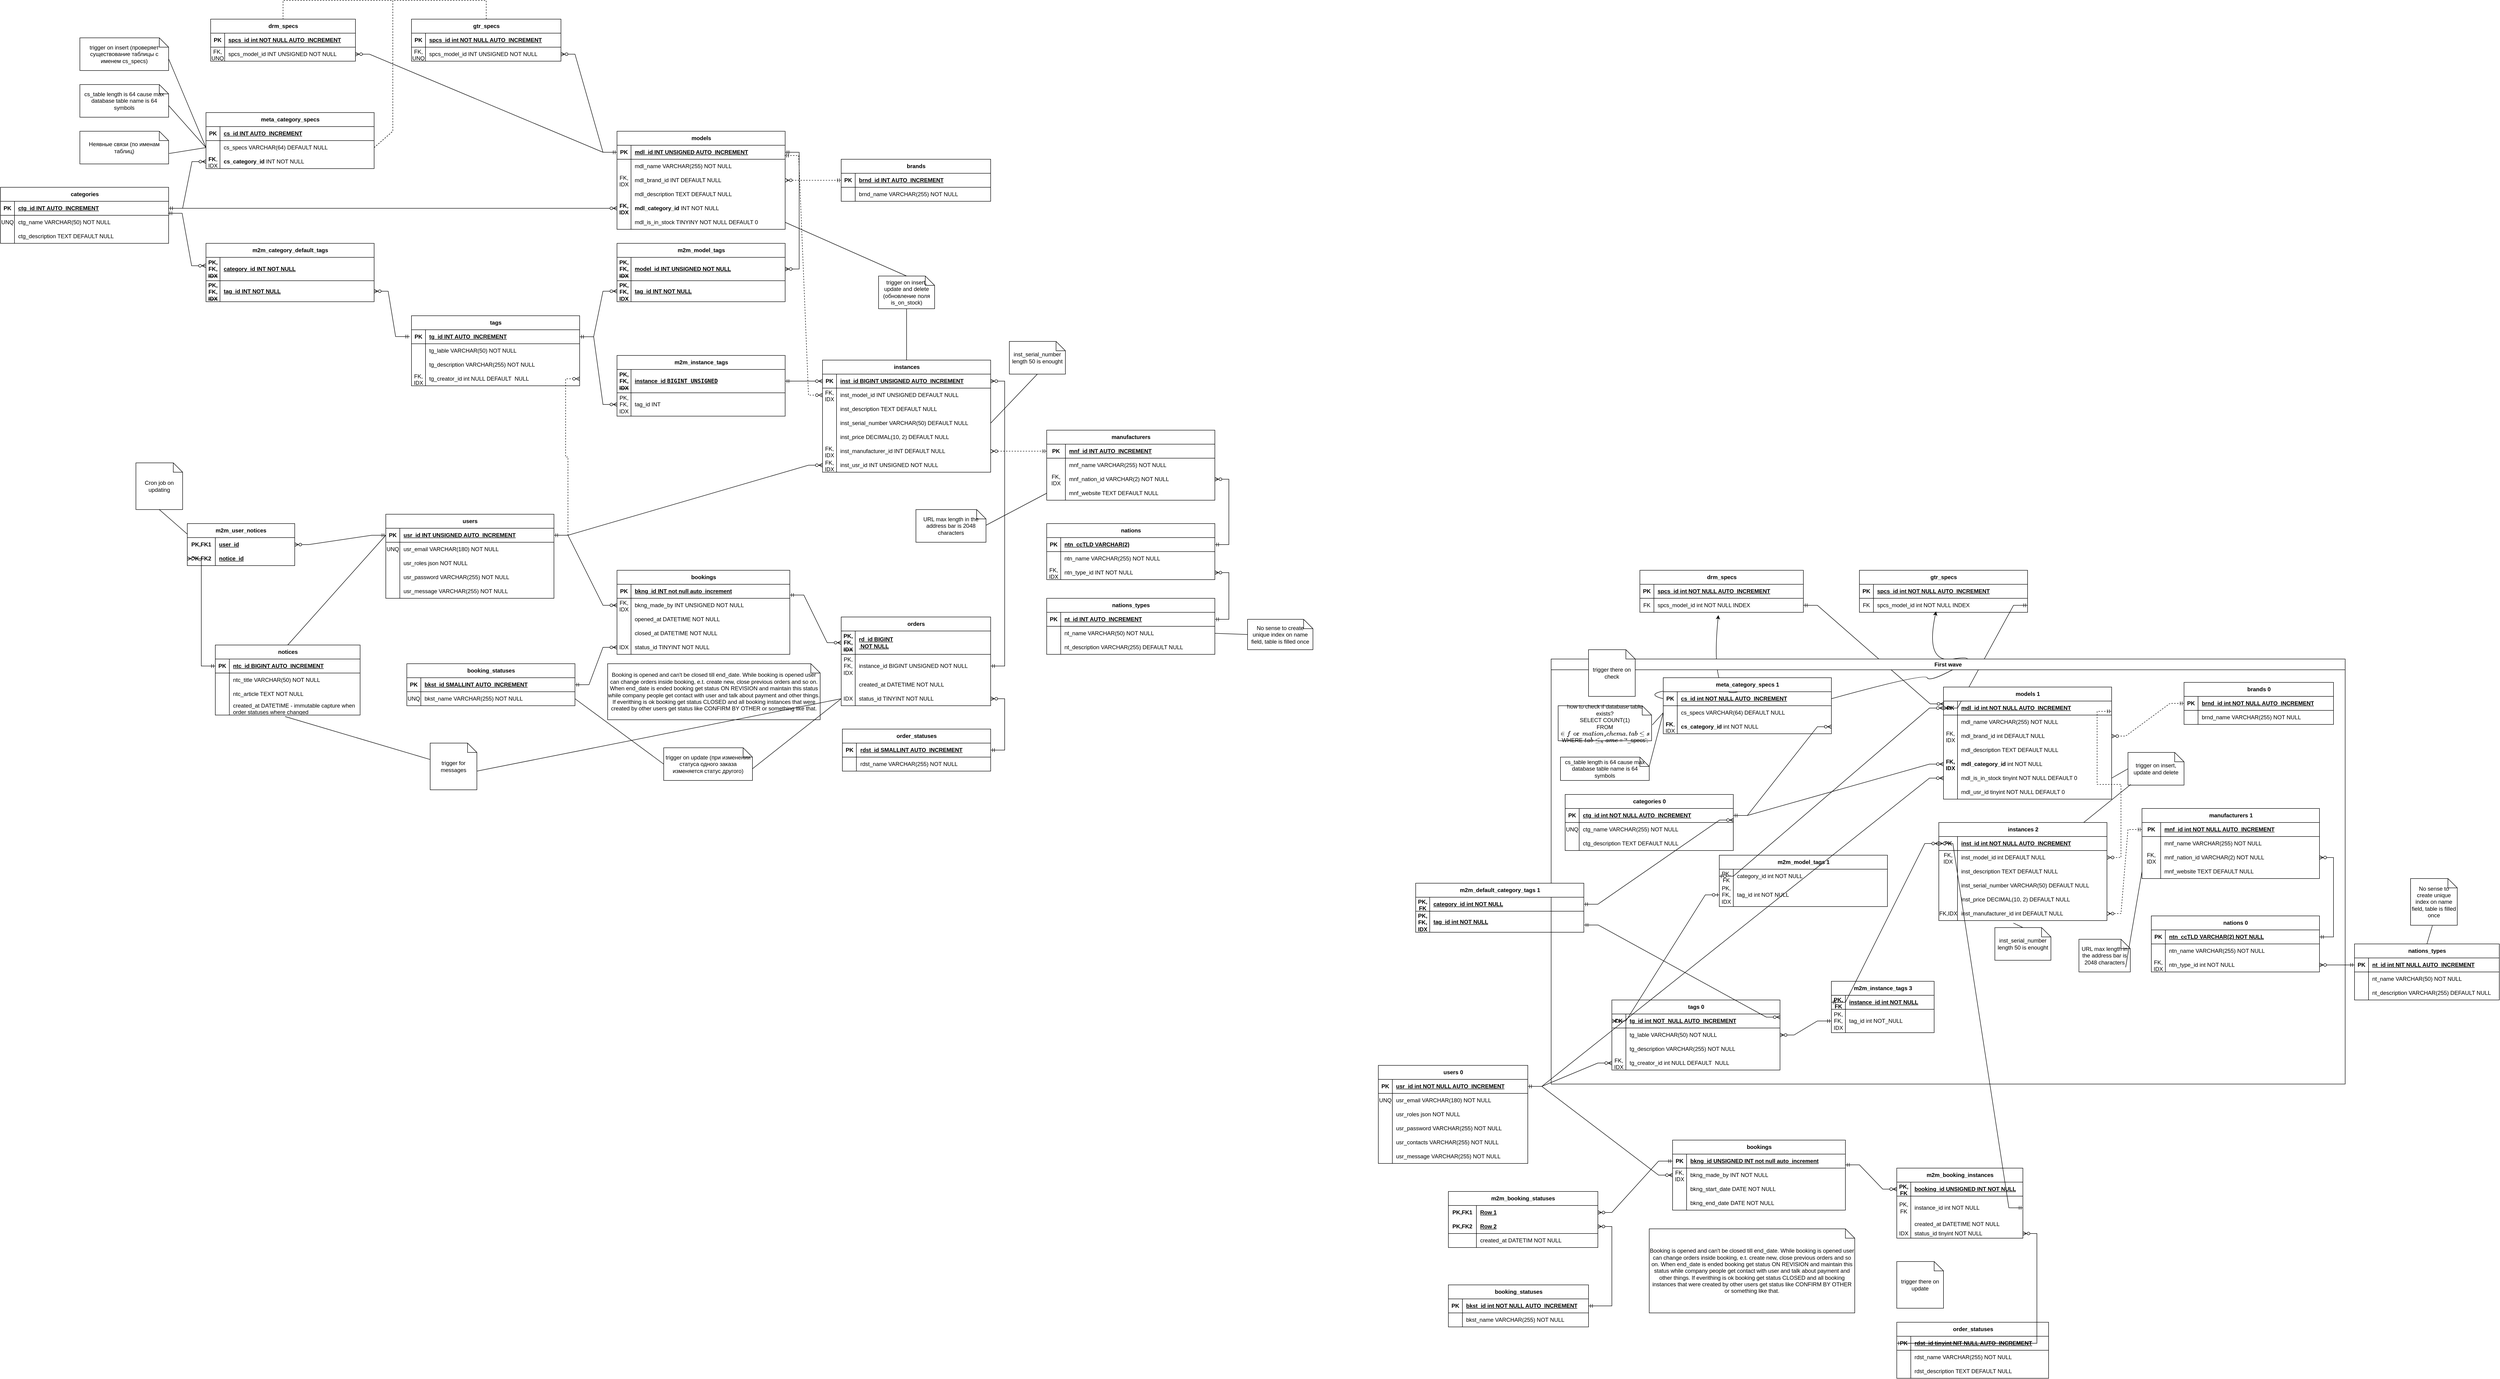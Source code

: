 <mxfile version="24.2.3" type="github">
  <diagram id="R2lEEEUBdFMjLlhIrx00" name="Page-1">
    <mxGraphModel dx="5684" dy="2959" grid="1" gridSize="10" guides="1" tooltips="1" connect="1" arrows="1" fold="1" page="1" pageScale="1" pageWidth="850" pageHeight="1100" math="0" shadow="0" extFonts="Permanent Marker^https://fonts.googleapis.com/css?family=Permanent+Marker">
      <root>
        <mxCell id="0" />
        <mxCell id="1" parent="0" />
        <mxCell id="geHbLHgJnNoxSJYk0Jwc-87" value="drm_specs" style="shape=table;startSize=30;container=1;collapsible=1;childLayout=tableLayout;fixedRows=1;rowLines=0;fontStyle=1;align=center;resizeLast=1;html=1;" parent="1" vertex="1">
          <mxGeometry x="-650" y="-110" width="350" height="90" as="geometry" />
        </mxCell>
        <mxCell id="geHbLHgJnNoxSJYk0Jwc-88" value="" style="shape=tableRow;horizontal=0;startSize=0;swimlaneHead=0;swimlaneBody=0;fillColor=none;collapsible=0;dropTarget=0;points=[[0,0.5],[1,0.5]];portConstraint=eastwest;top=0;left=0;right=0;bottom=1;" parent="geHbLHgJnNoxSJYk0Jwc-87" vertex="1">
          <mxGeometry y="30" width="350" height="30" as="geometry" />
        </mxCell>
        <mxCell id="geHbLHgJnNoxSJYk0Jwc-89" value="PK" style="shape=partialRectangle;connectable=0;fillColor=none;top=0;left=0;bottom=0;right=0;fontStyle=1;overflow=hidden;whiteSpace=wrap;html=1;" parent="geHbLHgJnNoxSJYk0Jwc-88" vertex="1">
          <mxGeometry width="30" height="30" as="geometry">
            <mxRectangle width="30" height="30" as="alternateBounds" />
          </mxGeometry>
        </mxCell>
        <mxCell id="geHbLHgJnNoxSJYk0Jwc-90" value="spcs_id int NOT NULL AUTO_INCREMENT" style="shape=partialRectangle;connectable=0;fillColor=none;top=0;left=0;bottom=0;right=0;align=left;spacingLeft=6;fontStyle=5;overflow=hidden;whiteSpace=wrap;html=1;" parent="geHbLHgJnNoxSJYk0Jwc-88" vertex="1">
          <mxGeometry x="30" width="320" height="30" as="geometry">
            <mxRectangle width="320" height="30" as="alternateBounds" />
          </mxGeometry>
        </mxCell>
        <mxCell id="geHbLHgJnNoxSJYk0Jwc-91" value="" style="shape=tableRow;horizontal=0;startSize=0;swimlaneHead=0;swimlaneBody=0;fillColor=none;collapsible=0;dropTarget=0;points=[[0,0.5],[1,0.5]];portConstraint=eastwest;top=0;left=0;right=0;bottom=0;" parent="geHbLHgJnNoxSJYk0Jwc-87" vertex="1">
          <mxGeometry y="60" width="350" height="30" as="geometry" />
        </mxCell>
        <mxCell id="geHbLHgJnNoxSJYk0Jwc-92" value="FK" style="shape=partialRectangle;connectable=0;fillColor=none;top=0;left=0;bottom=0;right=0;editable=1;overflow=hidden;whiteSpace=wrap;html=1;" parent="geHbLHgJnNoxSJYk0Jwc-91" vertex="1">
          <mxGeometry width="30" height="30" as="geometry">
            <mxRectangle width="30" height="30" as="alternateBounds" />
          </mxGeometry>
        </mxCell>
        <mxCell id="geHbLHgJnNoxSJYk0Jwc-93" value="spcs_model_id int NOT NULL INDEX" style="shape=partialRectangle;connectable=0;fillColor=none;top=0;left=0;bottom=0;right=0;align=left;spacingLeft=6;overflow=hidden;whiteSpace=wrap;html=1;" parent="geHbLHgJnNoxSJYk0Jwc-91" vertex="1">
          <mxGeometry x="30" width="320" height="30" as="geometry">
            <mxRectangle width="320" height="30" as="alternateBounds" />
          </mxGeometry>
        </mxCell>
        <mxCell id="geHbLHgJnNoxSJYk0Jwc-207" value="gtr_specs" style="shape=table;startSize=30;container=1;collapsible=1;childLayout=tableLayout;fixedRows=1;rowLines=0;fontStyle=1;align=center;resizeLast=1;html=1;" parent="1" vertex="1">
          <mxGeometry x="-180" y="-110" width="360" height="90" as="geometry" />
        </mxCell>
        <mxCell id="geHbLHgJnNoxSJYk0Jwc-208" value="" style="shape=tableRow;horizontal=0;startSize=0;swimlaneHead=0;swimlaneBody=0;fillColor=none;collapsible=0;dropTarget=0;points=[[0,0.5],[1,0.5]];portConstraint=eastwest;top=0;left=0;right=0;bottom=1;" parent="geHbLHgJnNoxSJYk0Jwc-207" vertex="1">
          <mxGeometry y="30" width="360" height="30" as="geometry" />
        </mxCell>
        <mxCell id="geHbLHgJnNoxSJYk0Jwc-209" value="PK" style="shape=partialRectangle;connectable=0;fillColor=none;top=0;left=0;bottom=0;right=0;fontStyle=1;overflow=hidden;whiteSpace=wrap;html=1;" parent="geHbLHgJnNoxSJYk0Jwc-208" vertex="1">
          <mxGeometry width="30" height="30" as="geometry">
            <mxRectangle width="30" height="30" as="alternateBounds" />
          </mxGeometry>
        </mxCell>
        <mxCell id="geHbLHgJnNoxSJYk0Jwc-210" value="spcs_id int NOT NULL AUTO_INCREMENT" style="shape=partialRectangle;connectable=0;fillColor=none;top=0;left=0;bottom=0;right=0;align=left;spacingLeft=6;fontStyle=5;overflow=hidden;whiteSpace=wrap;html=1;" parent="geHbLHgJnNoxSJYk0Jwc-208" vertex="1">
          <mxGeometry x="30" width="330" height="30" as="geometry">
            <mxRectangle width="330" height="30" as="alternateBounds" />
          </mxGeometry>
        </mxCell>
        <mxCell id="geHbLHgJnNoxSJYk0Jwc-211" value="" style="shape=tableRow;horizontal=0;startSize=0;swimlaneHead=0;swimlaneBody=0;fillColor=none;collapsible=0;dropTarget=0;points=[[0,0.5],[1,0.5]];portConstraint=eastwest;top=0;left=0;right=0;bottom=0;" parent="geHbLHgJnNoxSJYk0Jwc-207" vertex="1">
          <mxGeometry y="60" width="360" height="30" as="geometry" />
        </mxCell>
        <mxCell id="geHbLHgJnNoxSJYk0Jwc-212" value="FK" style="shape=partialRectangle;connectable=0;fillColor=none;top=0;left=0;bottom=0;right=0;editable=1;overflow=hidden;whiteSpace=wrap;html=1;" parent="geHbLHgJnNoxSJYk0Jwc-211" vertex="1">
          <mxGeometry width="30" height="30" as="geometry">
            <mxRectangle width="30" height="30" as="alternateBounds" />
          </mxGeometry>
        </mxCell>
        <mxCell id="geHbLHgJnNoxSJYk0Jwc-213" value="spcs_model_id int NOT NULL INDEX" style="shape=partialRectangle;connectable=0;fillColor=none;top=0;left=0;bottom=0;right=0;align=left;spacingLeft=6;overflow=hidden;whiteSpace=wrap;html=1;" parent="geHbLHgJnNoxSJYk0Jwc-211" vertex="1">
          <mxGeometry x="30" width="330" height="30" as="geometry">
            <mxRectangle width="330" height="30" as="alternateBounds" />
          </mxGeometry>
        </mxCell>
        <mxCell id="geHbLHgJnNoxSJYk0Jwc-226" value="" style="edgeStyle=entityRelationEdgeStyle;fontSize=12;html=1;endArrow=ERzeroToMany;startArrow=ERmandOne;rounded=0;exitX=1;exitY=0.5;exitDx=0;exitDy=0;entryX=0;entryY=0.5;entryDx=0;entryDy=0;" parent="1" source="geHbLHgJnNoxSJYk0Jwc-211" target="uTU5A2QFwylP1xqzKWEk-15" edge="1">
          <mxGeometry width="100" height="100" relative="1" as="geometry">
            <mxPoint x="-70" y="100" as="sourcePoint" />
            <mxPoint x="40" y="280" as="targetPoint" />
          </mxGeometry>
        </mxCell>
        <mxCell id="geHbLHgJnNoxSJYk0Jwc-264" value="" style="curved=1;endArrow=classic;html=1;rounded=0;entryX=0.48;entryY=1.2;entryDx=0;entryDy=0;entryPerimeter=0;exitX=0;exitY=0.5;exitDx=0;exitDy=0;" parent="1" source="geHbLHgJnNoxSJYk0Jwc-181" target="geHbLHgJnNoxSJYk0Jwc-91" edge="1">
          <mxGeometry width="50" height="50" relative="1" as="geometry">
            <mxPoint x="-300" y="300" as="sourcePoint" />
            <mxPoint x="-250" y="250" as="targetPoint" />
            <Array as="points">
              <mxPoint x="-660" y="150" />
              <mxPoint x="-380" y="130" />
              <mxPoint x="-500" y="170" />
            </Array>
          </mxGeometry>
        </mxCell>
        <mxCell id="geHbLHgJnNoxSJYk0Jwc-269" value="" style="curved=1;endArrow=classic;html=1;rounded=0;entryX=0.456;entryY=0.933;entryDx=0;entryDy=0;entryPerimeter=0;exitX=1;exitY=0.5;exitDx=0;exitDy=0;" parent="1" source="geHbLHgJnNoxSJYk0Jwc-181" target="geHbLHgJnNoxSJYk0Jwc-211" edge="1">
          <mxGeometry width="50" height="50" relative="1" as="geometry">
            <mxPoint x="-300" y="300" as="sourcePoint" />
            <mxPoint x="-250" y="250" as="targetPoint" />
            <Array as="points">
              <mxPoint x="-40" y="110" />
              <mxPoint x="-30" y="130" />
              <mxPoint x="80" y="70" />
              <mxPoint x="-40" y="90" />
            </Array>
          </mxGeometry>
        </mxCell>
        <mxCell id="geHbLHgJnNoxSJYk0Jwc-284" value="" style="edgeStyle=entityRelationEdgeStyle;fontSize=12;html=1;endArrow=ERzeroToMany;startArrow=ERmandOne;rounded=0;exitX=1;exitY=0.5;exitDx=0;exitDy=0;entryX=0.004;entryY=0.2;entryDx=0;entryDy=0;entryPerimeter=0;" parent="1" source="geHbLHgJnNoxSJYk0Jwc-91" target="uTU5A2QFwylP1xqzKWEk-15" edge="1">
          <mxGeometry width="100" height="100" relative="1" as="geometry">
            <mxPoint x="-500" y="430" as="sourcePoint" />
            <mxPoint x="40" y="220" as="targetPoint" />
            <Array as="points">
              <mxPoint x="-420" y="130" />
            </Array>
          </mxGeometry>
        </mxCell>
        <mxCell id="1ab6jVdE0hVZrRfoOXO--7" value="users 0" style="shape=table;startSize=30;container=1;collapsible=1;childLayout=tableLayout;fixedRows=1;rowLines=0;fontStyle=1;align=center;resizeLast=1;html=1;" parent="1" vertex="1">
          <mxGeometry x="-1210" y="950" width="320" height="210" as="geometry" />
        </mxCell>
        <mxCell id="1ab6jVdE0hVZrRfoOXO--8" value="" style="shape=tableRow;horizontal=0;startSize=0;swimlaneHead=0;swimlaneBody=0;fillColor=none;collapsible=0;dropTarget=0;points=[[0,0.5],[1,0.5]];portConstraint=eastwest;top=0;left=0;right=0;bottom=1;" parent="1ab6jVdE0hVZrRfoOXO--7" vertex="1">
          <mxGeometry y="30" width="320" height="30" as="geometry" />
        </mxCell>
        <mxCell id="1ab6jVdE0hVZrRfoOXO--9" value="PK" style="shape=partialRectangle;connectable=0;fillColor=none;top=0;left=0;bottom=0;right=0;fontStyle=1;overflow=hidden;whiteSpace=wrap;html=1;" parent="1ab6jVdE0hVZrRfoOXO--8" vertex="1">
          <mxGeometry width="30" height="30" as="geometry">
            <mxRectangle width="30" height="30" as="alternateBounds" />
          </mxGeometry>
        </mxCell>
        <mxCell id="1ab6jVdE0hVZrRfoOXO--10" value="usr_id int NOT NULL AUTO_INCREMENT" style="shape=partialRectangle;connectable=0;fillColor=none;top=0;left=0;bottom=0;right=0;align=left;spacingLeft=6;fontStyle=5;overflow=hidden;whiteSpace=wrap;html=1;" parent="1ab6jVdE0hVZrRfoOXO--8" vertex="1">
          <mxGeometry x="30" width="290" height="30" as="geometry">
            <mxRectangle width="290" height="30" as="alternateBounds" />
          </mxGeometry>
        </mxCell>
        <mxCell id="1ab6jVdE0hVZrRfoOXO--11" value="" style="shape=tableRow;horizontal=0;startSize=0;swimlaneHead=0;swimlaneBody=0;fillColor=none;collapsible=0;dropTarget=0;points=[[0,0.5],[1,0.5]];portConstraint=eastwest;top=0;left=0;right=0;bottom=0;" parent="1ab6jVdE0hVZrRfoOXO--7" vertex="1">
          <mxGeometry y="60" width="320" height="30" as="geometry" />
        </mxCell>
        <mxCell id="1ab6jVdE0hVZrRfoOXO--12" value="UNQ" style="shape=partialRectangle;connectable=0;fillColor=none;top=0;left=0;bottom=0;right=0;editable=1;overflow=hidden;whiteSpace=wrap;html=1;" parent="1ab6jVdE0hVZrRfoOXO--11" vertex="1">
          <mxGeometry width="30" height="30" as="geometry">
            <mxRectangle width="30" height="30" as="alternateBounds" />
          </mxGeometry>
        </mxCell>
        <mxCell id="1ab6jVdE0hVZrRfoOXO--13" value="usr_email VARCHAR(180) NOT NULL " style="shape=partialRectangle;connectable=0;fillColor=none;top=0;left=0;bottom=0;right=0;align=left;spacingLeft=6;overflow=hidden;whiteSpace=wrap;html=1;" parent="1ab6jVdE0hVZrRfoOXO--11" vertex="1">
          <mxGeometry x="30" width="290" height="30" as="geometry">
            <mxRectangle width="290" height="30" as="alternateBounds" />
          </mxGeometry>
        </mxCell>
        <mxCell id="pkbd_QNKs5X7gekgYpj1-10" value="" style="shape=tableRow;horizontal=0;startSize=0;swimlaneHead=0;swimlaneBody=0;fillColor=none;collapsible=0;dropTarget=0;points=[[0,0.5],[1,0.5]];portConstraint=eastwest;top=0;left=0;right=0;bottom=0;" parent="1ab6jVdE0hVZrRfoOXO--7" vertex="1">
          <mxGeometry y="90" width="320" height="30" as="geometry" />
        </mxCell>
        <mxCell id="pkbd_QNKs5X7gekgYpj1-11" value="" style="shape=partialRectangle;connectable=0;fillColor=none;top=0;left=0;bottom=0;right=0;editable=1;overflow=hidden;whiteSpace=wrap;html=1;" parent="pkbd_QNKs5X7gekgYpj1-10" vertex="1">
          <mxGeometry width="30" height="30" as="geometry">
            <mxRectangle width="30" height="30" as="alternateBounds" />
          </mxGeometry>
        </mxCell>
        <mxCell id="pkbd_QNKs5X7gekgYpj1-12" value="usr_roles json NOT NULL " style="shape=partialRectangle;connectable=0;fillColor=none;top=0;left=0;bottom=0;right=0;align=left;spacingLeft=6;overflow=hidden;whiteSpace=wrap;html=1;" parent="pkbd_QNKs5X7gekgYpj1-10" vertex="1">
          <mxGeometry x="30" width="290" height="30" as="geometry">
            <mxRectangle width="290" height="30" as="alternateBounds" />
          </mxGeometry>
        </mxCell>
        <mxCell id="pkbd_QNKs5X7gekgYpj1-13" value="" style="shape=tableRow;horizontal=0;startSize=0;swimlaneHead=0;swimlaneBody=0;fillColor=none;collapsible=0;dropTarget=0;points=[[0,0.5],[1,0.5]];portConstraint=eastwest;top=0;left=0;right=0;bottom=0;" parent="1ab6jVdE0hVZrRfoOXO--7" vertex="1">
          <mxGeometry y="120" width="320" height="30" as="geometry" />
        </mxCell>
        <mxCell id="pkbd_QNKs5X7gekgYpj1-14" value="" style="shape=partialRectangle;connectable=0;fillColor=none;top=0;left=0;bottom=0;right=0;editable=1;overflow=hidden;whiteSpace=wrap;html=1;" parent="pkbd_QNKs5X7gekgYpj1-13" vertex="1">
          <mxGeometry width="30" height="30" as="geometry">
            <mxRectangle width="30" height="30" as="alternateBounds" />
          </mxGeometry>
        </mxCell>
        <mxCell id="pkbd_QNKs5X7gekgYpj1-15" value="usr_password VARCHAR(255) NOT NULL " style="shape=partialRectangle;connectable=0;fillColor=none;top=0;left=0;bottom=0;right=0;align=left;spacingLeft=6;overflow=hidden;whiteSpace=wrap;html=1;" parent="pkbd_QNKs5X7gekgYpj1-13" vertex="1">
          <mxGeometry x="30" width="290" height="30" as="geometry">
            <mxRectangle width="290" height="30" as="alternateBounds" />
          </mxGeometry>
        </mxCell>
        <mxCell id="wW-30u5kgzMSlfwEfjNo-17" value="" style="shape=tableRow;horizontal=0;startSize=0;swimlaneHead=0;swimlaneBody=0;fillColor=none;collapsible=0;dropTarget=0;points=[[0,0.5],[1,0.5]];portConstraint=eastwest;top=0;left=0;right=0;bottom=0;" parent="1ab6jVdE0hVZrRfoOXO--7" vertex="1">
          <mxGeometry y="150" width="320" height="30" as="geometry" />
        </mxCell>
        <mxCell id="wW-30u5kgzMSlfwEfjNo-18" value="" style="shape=partialRectangle;connectable=0;fillColor=none;top=0;left=0;bottom=0;right=0;editable=1;overflow=hidden;whiteSpace=wrap;html=1;" parent="wW-30u5kgzMSlfwEfjNo-17" vertex="1">
          <mxGeometry width="30" height="30" as="geometry">
            <mxRectangle width="30" height="30" as="alternateBounds" />
          </mxGeometry>
        </mxCell>
        <mxCell id="wW-30u5kgzMSlfwEfjNo-19" value="usr_contacts VARCHAR(255) NOT NULL " style="shape=partialRectangle;connectable=0;fillColor=none;top=0;left=0;bottom=0;right=0;align=left;spacingLeft=6;overflow=hidden;whiteSpace=wrap;html=1;" parent="wW-30u5kgzMSlfwEfjNo-17" vertex="1">
          <mxGeometry x="30" width="290" height="30" as="geometry">
            <mxRectangle width="290" height="30" as="alternateBounds" />
          </mxGeometry>
        </mxCell>
        <mxCell id="wW-30u5kgzMSlfwEfjNo-24" value="" style="shape=tableRow;horizontal=0;startSize=0;swimlaneHead=0;swimlaneBody=0;fillColor=none;collapsible=0;dropTarget=0;points=[[0,0.5],[1,0.5]];portConstraint=eastwest;top=0;left=0;right=0;bottom=0;" parent="1ab6jVdE0hVZrRfoOXO--7" vertex="1">
          <mxGeometry y="180" width="320" height="30" as="geometry" />
        </mxCell>
        <mxCell id="wW-30u5kgzMSlfwEfjNo-25" value="" style="shape=partialRectangle;connectable=0;fillColor=none;top=0;left=0;bottom=0;right=0;editable=1;overflow=hidden;whiteSpace=wrap;html=1;" parent="wW-30u5kgzMSlfwEfjNo-24" vertex="1">
          <mxGeometry width="30" height="30" as="geometry">
            <mxRectangle width="30" height="30" as="alternateBounds" />
          </mxGeometry>
        </mxCell>
        <mxCell id="wW-30u5kgzMSlfwEfjNo-26" value="usr_message VARCHAR(255) NOT NULL " style="shape=partialRectangle;connectable=0;fillColor=none;top=0;left=0;bottom=0;right=0;align=left;spacingLeft=6;overflow=hidden;whiteSpace=wrap;html=1;" parent="wW-30u5kgzMSlfwEfjNo-24" vertex="1">
          <mxGeometry x="30" width="290" height="30" as="geometry">
            <mxRectangle width="290" height="30" as="alternateBounds" />
          </mxGeometry>
        </mxCell>
        <mxCell id="1ab6jVdE0hVZrRfoOXO--23" value="" style="edgeStyle=entityRelationEdgeStyle;fontSize=12;html=1;endArrow=ERzeroToMany;startArrow=ERmandOne;rounded=0;exitX=1;exitY=0.5;exitDx=0;exitDy=0;" parent="1" source="1ab6jVdE0hVZrRfoOXO--8" target="1ab6jVdE0hVZrRfoOXO--20" edge="1">
          <mxGeometry width="100" height="100" relative="1" as="geometry">
            <mxPoint x="-320" y="750" as="sourcePoint" />
            <mxPoint x="-220" y="650" as="targetPoint" />
            <Array as="points">
              <mxPoint x="-740" y="990" />
            </Array>
          </mxGeometry>
        </mxCell>
        <mxCell id="A4IJiEHoLnzKlmpq4-gW-2" value="First wave" style="swimlane;whiteSpace=wrap;html=1;" parent="1" vertex="1">
          <mxGeometry x="-840" y="80" width="1700" height="910" as="geometry" />
        </mxCell>
        <mxCell id="geHbLHgJnNoxSJYk0Jwc-108" value="instances 2" style="shape=table;startSize=30;container=1;collapsible=1;childLayout=tableLayout;fixedRows=1;rowLines=0;fontStyle=1;align=center;resizeLast=1;html=1;" parent="A4IJiEHoLnzKlmpq4-gW-2" vertex="1">
          <mxGeometry x="830" y="350" width="360" height="210" as="geometry" />
        </mxCell>
        <mxCell id="geHbLHgJnNoxSJYk0Jwc-109" value="" style="shape=tableRow;horizontal=0;startSize=0;swimlaneHead=0;swimlaneBody=0;fillColor=none;collapsible=0;dropTarget=0;points=[[0,0.5],[1,0.5]];portConstraint=eastwest;top=0;left=0;right=0;bottom=1;" parent="geHbLHgJnNoxSJYk0Jwc-108" vertex="1">
          <mxGeometry y="30" width="360" height="30" as="geometry" />
        </mxCell>
        <mxCell id="geHbLHgJnNoxSJYk0Jwc-110" value="PK" style="shape=partialRectangle;connectable=0;fillColor=none;top=0;left=0;bottom=0;right=0;fontStyle=1;overflow=hidden;whiteSpace=wrap;html=1;" parent="geHbLHgJnNoxSJYk0Jwc-109" vertex="1">
          <mxGeometry width="40" height="30" as="geometry">
            <mxRectangle width="40" height="30" as="alternateBounds" />
          </mxGeometry>
        </mxCell>
        <mxCell id="geHbLHgJnNoxSJYk0Jwc-111" value="inst_id int NOT NULL AUTO_INCREMENT" style="shape=partialRectangle;connectable=0;fillColor=none;top=0;left=0;bottom=0;right=0;align=left;spacingLeft=6;fontStyle=5;overflow=hidden;whiteSpace=wrap;html=1;" parent="geHbLHgJnNoxSJYk0Jwc-109" vertex="1">
          <mxGeometry x="40" width="320" height="30" as="geometry">
            <mxRectangle width="320" height="30" as="alternateBounds" />
          </mxGeometry>
        </mxCell>
        <mxCell id="geHbLHgJnNoxSJYk0Jwc-112" value="" style="shape=tableRow;horizontal=0;startSize=0;swimlaneHead=0;swimlaneBody=0;fillColor=none;collapsible=0;dropTarget=0;points=[[0,0.5],[1,0.5]];portConstraint=eastwest;top=0;left=0;right=0;bottom=0;" parent="geHbLHgJnNoxSJYk0Jwc-108" vertex="1">
          <mxGeometry y="60" width="360" height="30" as="geometry" />
        </mxCell>
        <mxCell id="geHbLHgJnNoxSJYk0Jwc-113" value="FK, IDX" style="shape=partialRectangle;connectable=0;fillColor=none;top=0;left=0;bottom=0;right=0;editable=1;overflow=hidden;whiteSpace=wrap;html=1;" parent="geHbLHgJnNoxSJYk0Jwc-112" vertex="1">
          <mxGeometry width="40" height="30" as="geometry">
            <mxRectangle width="40" height="30" as="alternateBounds" />
          </mxGeometry>
        </mxCell>
        <mxCell id="geHbLHgJnNoxSJYk0Jwc-114" value="inst_model_id int DEFAULT NULL" style="shape=partialRectangle;connectable=0;fillColor=none;top=0;left=0;bottom=0;right=0;align=left;spacingLeft=6;overflow=hidden;whiteSpace=wrap;html=1;" parent="geHbLHgJnNoxSJYk0Jwc-112" vertex="1">
          <mxGeometry x="40" width="320" height="30" as="geometry">
            <mxRectangle width="320" height="30" as="alternateBounds" />
          </mxGeometry>
        </mxCell>
        <mxCell id="geHbLHgJnNoxSJYk0Jwc-115" value="" style="shape=tableRow;horizontal=0;startSize=0;swimlaneHead=0;swimlaneBody=0;fillColor=none;collapsible=0;dropTarget=0;points=[[0,0.5],[1,0.5]];portConstraint=eastwest;top=0;left=0;right=0;bottom=0;" parent="geHbLHgJnNoxSJYk0Jwc-108" vertex="1">
          <mxGeometry y="90" width="360" height="30" as="geometry" />
        </mxCell>
        <mxCell id="geHbLHgJnNoxSJYk0Jwc-116" value="" style="shape=partialRectangle;connectable=0;fillColor=none;top=0;left=0;bottom=0;right=0;editable=1;overflow=hidden;whiteSpace=wrap;html=1;" parent="geHbLHgJnNoxSJYk0Jwc-115" vertex="1">
          <mxGeometry width="40" height="30" as="geometry">
            <mxRectangle width="40" height="30" as="alternateBounds" />
          </mxGeometry>
        </mxCell>
        <mxCell id="geHbLHgJnNoxSJYk0Jwc-117" value="inst_description TEXT DEFAULT NULL" style="shape=partialRectangle;connectable=0;fillColor=none;top=0;left=0;bottom=0;right=0;align=left;spacingLeft=6;overflow=hidden;whiteSpace=wrap;html=1;" parent="geHbLHgJnNoxSJYk0Jwc-115" vertex="1">
          <mxGeometry x="40" width="320" height="30" as="geometry">
            <mxRectangle width="320" height="30" as="alternateBounds" />
          </mxGeometry>
        </mxCell>
        <mxCell id="geHbLHgJnNoxSJYk0Jwc-126" value="" style="shape=tableRow;horizontal=0;startSize=0;swimlaneHead=0;swimlaneBody=0;fillColor=none;collapsible=0;dropTarget=0;points=[[0,0.5],[1,0.5]];portConstraint=eastwest;top=0;left=0;right=0;bottom=0;" parent="geHbLHgJnNoxSJYk0Jwc-108" vertex="1">
          <mxGeometry y="120" width="360" height="30" as="geometry" />
        </mxCell>
        <mxCell id="geHbLHgJnNoxSJYk0Jwc-127" value="" style="shape=partialRectangle;connectable=0;fillColor=none;top=0;left=0;bottom=0;right=0;editable=1;overflow=hidden;whiteSpace=wrap;html=1;" parent="geHbLHgJnNoxSJYk0Jwc-126" vertex="1">
          <mxGeometry width="40" height="30" as="geometry">
            <mxRectangle width="40" height="30" as="alternateBounds" />
          </mxGeometry>
        </mxCell>
        <mxCell id="geHbLHgJnNoxSJYk0Jwc-128" value="inst_serial_number VARCHAR(50) DEFAULT NULL" style="shape=partialRectangle;connectable=0;fillColor=none;top=0;left=0;bottom=0;right=0;align=left;spacingLeft=6;overflow=hidden;whiteSpace=wrap;html=1;" parent="geHbLHgJnNoxSJYk0Jwc-126" vertex="1">
          <mxGeometry x="40" width="320" height="30" as="geometry">
            <mxRectangle width="320" height="30" as="alternateBounds" />
          </mxGeometry>
        </mxCell>
        <mxCell id="geHbLHgJnNoxSJYk0Jwc-245" value="" style="shape=tableRow;horizontal=0;startSize=0;swimlaneHead=0;swimlaneBody=0;fillColor=none;collapsible=0;dropTarget=0;points=[[0,0.5],[1,0.5]];portConstraint=eastwest;top=0;left=0;right=0;bottom=0;" parent="geHbLHgJnNoxSJYk0Jwc-108" vertex="1">
          <mxGeometry y="150" width="360" height="30" as="geometry" />
        </mxCell>
        <mxCell id="geHbLHgJnNoxSJYk0Jwc-246" value="" style="shape=partialRectangle;connectable=0;fillColor=none;top=0;left=0;bottom=0;right=0;editable=1;overflow=hidden;whiteSpace=wrap;html=1;" parent="geHbLHgJnNoxSJYk0Jwc-245" vertex="1">
          <mxGeometry width="40" height="30" as="geometry">
            <mxRectangle width="40" height="30" as="alternateBounds" />
          </mxGeometry>
        </mxCell>
        <mxCell id="geHbLHgJnNoxSJYk0Jwc-247" value="inst_price DECIMAL(10, 2) DEFAULT NULL" style="shape=partialRectangle;connectable=0;fillColor=none;top=0;left=0;bottom=0;right=0;align=left;spacingLeft=6;overflow=hidden;whiteSpace=wrap;html=1;" parent="geHbLHgJnNoxSJYk0Jwc-245" vertex="1">
          <mxGeometry x="40" width="320" height="30" as="geometry">
            <mxRectangle width="320" height="30" as="alternateBounds" />
          </mxGeometry>
        </mxCell>
        <mxCell id="geHbLHgJnNoxSJYk0Jwc-275" value="" style="shape=tableRow;horizontal=0;startSize=0;swimlaneHead=0;swimlaneBody=0;fillColor=none;collapsible=0;dropTarget=0;points=[[0,0.5],[1,0.5]];portConstraint=eastwest;top=0;left=0;right=0;bottom=0;" parent="geHbLHgJnNoxSJYk0Jwc-108" vertex="1">
          <mxGeometry y="180" width="360" height="30" as="geometry" />
        </mxCell>
        <mxCell id="geHbLHgJnNoxSJYk0Jwc-276" value="FK,IDX" style="shape=partialRectangle;connectable=0;fillColor=none;top=0;left=0;bottom=0;right=0;editable=1;overflow=hidden;whiteSpace=wrap;html=1;" parent="geHbLHgJnNoxSJYk0Jwc-275" vertex="1">
          <mxGeometry width="40" height="30" as="geometry">
            <mxRectangle width="40" height="30" as="alternateBounds" />
          </mxGeometry>
        </mxCell>
        <mxCell id="geHbLHgJnNoxSJYk0Jwc-277" value="inst_manufacturer_id int DEFAULT NULL" style="shape=partialRectangle;connectable=0;fillColor=none;top=0;left=0;bottom=0;right=0;align=left;spacingLeft=6;overflow=hidden;whiteSpace=wrap;html=1;" parent="geHbLHgJnNoxSJYk0Jwc-275" vertex="1">
          <mxGeometry x="40" width="320" height="30" as="geometry">
            <mxRectangle width="320" height="30" as="alternateBounds" />
          </mxGeometry>
        </mxCell>
        <mxCell id="zEMKtuR8H-E7qVrc66Bj-1" value="manufacturers 1" style="shape=table;startSize=30;container=1;collapsible=1;childLayout=tableLayout;fixedRows=1;rowLines=0;fontStyle=1;align=center;resizeLast=1;html=1;" parent="A4IJiEHoLnzKlmpq4-gW-2" vertex="1">
          <mxGeometry x="1265" y="320" width="380" height="150" as="geometry" />
        </mxCell>
        <mxCell id="zEMKtuR8H-E7qVrc66Bj-2" value="" style="shape=tableRow;horizontal=0;startSize=0;swimlaneHead=0;swimlaneBody=0;fillColor=none;collapsible=0;dropTarget=0;points=[[0,0.5],[1,0.5]];portConstraint=eastwest;top=0;left=0;right=0;bottom=1;" parent="zEMKtuR8H-E7qVrc66Bj-1" vertex="1">
          <mxGeometry y="30" width="380" height="30" as="geometry" />
        </mxCell>
        <mxCell id="zEMKtuR8H-E7qVrc66Bj-3" value="PK" style="shape=partialRectangle;connectable=0;fillColor=none;top=0;left=0;bottom=0;right=0;fontStyle=1;overflow=hidden;whiteSpace=wrap;html=1;" parent="zEMKtuR8H-E7qVrc66Bj-2" vertex="1">
          <mxGeometry width="40" height="30" as="geometry">
            <mxRectangle width="40" height="30" as="alternateBounds" />
          </mxGeometry>
        </mxCell>
        <mxCell id="zEMKtuR8H-E7qVrc66Bj-4" value="mnf_id int NOT NULL AUTO_INCREMENT" style="shape=partialRectangle;connectable=0;fillColor=none;top=0;left=0;bottom=0;right=0;align=left;spacingLeft=6;fontStyle=5;overflow=hidden;whiteSpace=wrap;html=1;" parent="zEMKtuR8H-E7qVrc66Bj-2" vertex="1">
          <mxGeometry x="40" width="340" height="30" as="geometry">
            <mxRectangle width="340" height="30" as="alternateBounds" />
          </mxGeometry>
        </mxCell>
        <mxCell id="zEMKtuR8H-E7qVrc66Bj-5" value="" style="shape=tableRow;horizontal=0;startSize=0;swimlaneHead=0;swimlaneBody=0;fillColor=none;collapsible=0;dropTarget=0;points=[[0,0.5],[1,0.5]];portConstraint=eastwest;top=0;left=0;right=0;bottom=0;" parent="zEMKtuR8H-E7qVrc66Bj-1" vertex="1">
          <mxGeometry y="60" width="380" height="30" as="geometry" />
        </mxCell>
        <mxCell id="zEMKtuR8H-E7qVrc66Bj-6" value="" style="shape=partialRectangle;connectable=0;fillColor=none;top=0;left=0;bottom=0;right=0;editable=1;overflow=hidden;whiteSpace=wrap;html=1;" parent="zEMKtuR8H-E7qVrc66Bj-5" vertex="1">
          <mxGeometry width="40" height="30" as="geometry">
            <mxRectangle width="40" height="30" as="alternateBounds" />
          </mxGeometry>
        </mxCell>
        <mxCell id="zEMKtuR8H-E7qVrc66Bj-7" value="mnf_name VARCHAR(255) NOT NULL" style="shape=partialRectangle;connectable=0;fillColor=none;top=0;left=0;bottom=0;right=0;align=left;spacingLeft=6;overflow=hidden;whiteSpace=wrap;html=1;" parent="zEMKtuR8H-E7qVrc66Bj-5" vertex="1">
          <mxGeometry x="40" width="340" height="30" as="geometry">
            <mxRectangle width="340" height="30" as="alternateBounds" />
          </mxGeometry>
        </mxCell>
        <mxCell id="zEMKtuR8H-E7qVrc66Bj-8" value="" style="shape=tableRow;horizontal=0;startSize=0;swimlaneHead=0;swimlaneBody=0;fillColor=none;collapsible=0;dropTarget=0;points=[[0,0.5],[1,0.5]];portConstraint=eastwest;top=0;left=0;right=0;bottom=0;" parent="zEMKtuR8H-E7qVrc66Bj-1" vertex="1">
          <mxGeometry y="90" width="380" height="30" as="geometry" />
        </mxCell>
        <mxCell id="zEMKtuR8H-E7qVrc66Bj-9" value="FK, IDX" style="shape=partialRectangle;connectable=0;fillColor=none;top=0;left=0;bottom=0;right=0;editable=1;overflow=hidden;whiteSpace=wrap;html=1;" parent="zEMKtuR8H-E7qVrc66Bj-8" vertex="1">
          <mxGeometry width="40" height="30" as="geometry">
            <mxRectangle width="40" height="30" as="alternateBounds" />
          </mxGeometry>
        </mxCell>
        <mxCell id="zEMKtuR8H-E7qVrc66Bj-10" value="mnf_nation_id VARCHAR(2) NOT NULL" style="shape=partialRectangle;connectable=0;fillColor=none;top=0;left=0;bottom=0;right=0;align=left;spacingLeft=6;overflow=hidden;whiteSpace=wrap;html=1;" parent="zEMKtuR8H-E7qVrc66Bj-8" vertex="1">
          <mxGeometry x="40" width="340" height="30" as="geometry">
            <mxRectangle width="340" height="30" as="alternateBounds" />
          </mxGeometry>
        </mxCell>
        <mxCell id="geHbLHgJnNoxSJYk0Jwc-3" value="" style="shape=tableRow;horizontal=0;startSize=0;swimlaneHead=0;swimlaneBody=0;fillColor=none;collapsible=0;dropTarget=0;points=[[0,0.5],[1,0.5]];portConstraint=eastwest;top=0;left=0;right=0;bottom=0;" parent="zEMKtuR8H-E7qVrc66Bj-1" vertex="1">
          <mxGeometry y="120" width="380" height="30" as="geometry" />
        </mxCell>
        <mxCell id="geHbLHgJnNoxSJYk0Jwc-4" value="" style="shape=partialRectangle;connectable=0;fillColor=none;top=0;left=0;bottom=0;right=0;editable=1;overflow=hidden;whiteSpace=wrap;html=1;" parent="geHbLHgJnNoxSJYk0Jwc-3" vertex="1">
          <mxGeometry width="40" height="30" as="geometry">
            <mxRectangle width="40" height="30" as="alternateBounds" />
          </mxGeometry>
        </mxCell>
        <mxCell id="geHbLHgJnNoxSJYk0Jwc-5" value="mnf_website TEXT DEFAULT NULL" style="shape=partialRectangle;connectable=0;fillColor=none;top=0;left=0;bottom=0;right=0;align=left;spacingLeft=6;overflow=hidden;whiteSpace=wrap;html=1;" parent="geHbLHgJnNoxSJYk0Jwc-3" vertex="1">
          <mxGeometry x="40" width="340" height="30" as="geometry">
            <mxRectangle width="340" height="30" as="alternateBounds" />
          </mxGeometry>
        </mxCell>
        <mxCell id="zEMKtuR8H-E7qVrc66Bj-15" value="" style="edgeStyle=entityRelationEdgeStyle;fontSize=12;html=1;endArrow=ERzeroToMany;startArrow=ERmandOne;rounded=0;entryX=1;entryY=0.5;entryDx=0;entryDy=0;dashed=1;" parent="A4IJiEHoLnzKlmpq4-gW-2" source="zEMKtuR8H-E7qVrc66Bj-2" target="geHbLHgJnNoxSJYk0Jwc-275" edge="1">
          <mxGeometry width="100" height="100" relative="1" as="geometry">
            <mxPoint x="1120" y="290" as="sourcePoint" />
            <mxPoint x="1220" y="190" as="targetPoint" />
            <Array as="points">
              <mxPoint x="1170" y="300" />
              <mxPoint x="1120" y="700" />
            </Array>
          </mxGeometry>
        </mxCell>
        <mxCell id="zEMKtuR8H-E7qVrc66Bj-16" value="nations 0" style="shape=table;startSize=30;container=1;collapsible=1;childLayout=tableLayout;fixedRows=1;rowLines=0;fontStyle=1;align=center;resizeLast=1;html=1;" parent="A4IJiEHoLnzKlmpq4-gW-2" vertex="1">
          <mxGeometry x="1285" y="550" width="360" height="120" as="geometry" />
        </mxCell>
        <mxCell id="zEMKtuR8H-E7qVrc66Bj-17" value="" style="shape=tableRow;horizontal=0;startSize=0;swimlaneHead=0;swimlaneBody=0;fillColor=none;collapsible=0;dropTarget=0;points=[[0,0.5],[1,0.5]];portConstraint=eastwest;top=0;left=0;right=0;bottom=1;" parent="zEMKtuR8H-E7qVrc66Bj-16" vertex="1">
          <mxGeometry y="30" width="360" height="30" as="geometry" />
        </mxCell>
        <mxCell id="zEMKtuR8H-E7qVrc66Bj-18" value="PK" style="shape=partialRectangle;connectable=0;fillColor=none;top=0;left=0;bottom=0;right=0;fontStyle=1;overflow=hidden;whiteSpace=wrap;html=1;" parent="zEMKtuR8H-E7qVrc66Bj-17" vertex="1">
          <mxGeometry width="30" height="30" as="geometry">
            <mxRectangle width="30" height="30" as="alternateBounds" />
          </mxGeometry>
        </mxCell>
        <mxCell id="zEMKtuR8H-E7qVrc66Bj-19" value="ntn_ccTLD VARCHAR(2) NOT NULL" style="shape=partialRectangle;connectable=0;fillColor=none;top=0;left=0;bottom=0;right=0;align=left;spacingLeft=6;fontStyle=5;overflow=hidden;whiteSpace=wrap;html=1;" parent="zEMKtuR8H-E7qVrc66Bj-17" vertex="1">
          <mxGeometry x="30" width="330" height="30" as="geometry">
            <mxRectangle width="330" height="30" as="alternateBounds" />
          </mxGeometry>
        </mxCell>
        <mxCell id="zEMKtuR8H-E7qVrc66Bj-20" value="" style="shape=tableRow;horizontal=0;startSize=0;swimlaneHead=0;swimlaneBody=0;fillColor=none;collapsible=0;dropTarget=0;points=[[0,0.5],[1,0.5]];portConstraint=eastwest;top=0;left=0;right=0;bottom=0;" parent="zEMKtuR8H-E7qVrc66Bj-16" vertex="1">
          <mxGeometry y="60" width="360" height="30" as="geometry" />
        </mxCell>
        <mxCell id="zEMKtuR8H-E7qVrc66Bj-21" value="" style="shape=partialRectangle;connectable=0;fillColor=none;top=0;left=0;bottom=0;right=0;editable=1;overflow=hidden;whiteSpace=wrap;html=1;" parent="zEMKtuR8H-E7qVrc66Bj-20" vertex="1">
          <mxGeometry width="30" height="30" as="geometry">
            <mxRectangle width="30" height="30" as="alternateBounds" />
          </mxGeometry>
        </mxCell>
        <mxCell id="zEMKtuR8H-E7qVrc66Bj-22" value="ntn_name VARCHAR(255) NOT NULL" style="shape=partialRectangle;connectable=0;fillColor=none;top=0;left=0;bottom=0;right=0;align=left;spacingLeft=6;overflow=hidden;whiteSpace=wrap;html=1;" parent="zEMKtuR8H-E7qVrc66Bj-20" vertex="1">
          <mxGeometry x="30" width="330" height="30" as="geometry">
            <mxRectangle width="330" height="30" as="alternateBounds" />
          </mxGeometry>
        </mxCell>
        <mxCell id="geHbLHgJnNoxSJYk0Jwc-6" value="" style="shape=tableRow;horizontal=0;startSize=0;swimlaneHead=0;swimlaneBody=0;fillColor=none;collapsible=0;dropTarget=0;points=[[0,0.5],[1,0.5]];portConstraint=eastwest;top=0;left=0;right=0;bottom=0;" parent="zEMKtuR8H-E7qVrc66Bj-16" vertex="1">
          <mxGeometry y="90" width="360" height="30" as="geometry" />
        </mxCell>
        <mxCell id="geHbLHgJnNoxSJYk0Jwc-7" value="FK, IDX" style="shape=partialRectangle;connectable=0;fillColor=none;top=0;left=0;bottom=0;right=0;editable=1;overflow=hidden;whiteSpace=wrap;html=1;" parent="geHbLHgJnNoxSJYk0Jwc-6" vertex="1">
          <mxGeometry width="30" height="30" as="geometry">
            <mxRectangle width="30" height="30" as="alternateBounds" />
          </mxGeometry>
        </mxCell>
        <mxCell id="geHbLHgJnNoxSJYk0Jwc-8" value="ntn_type_id int NOT NULL" style="shape=partialRectangle;connectable=0;fillColor=none;top=0;left=0;bottom=0;right=0;align=left;spacingLeft=6;overflow=hidden;whiteSpace=wrap;html=1;" parent="geHbLHgJnNoxSJYk0Jwc-6" vertex="1">
          <mxGeometry x="30" width="330" height="30" as="geometry">
            <mxRectangle width="330" height="30" as="alternateBounds" />
          </mxGeometry>
        </mxCell>
        <mxCell id="geHbLHgJnNoxSJYk0Jwc-2" value="" style="edgeStyle=entityRelationEdgeStyle;fontSize=12;html=1;endArrow=ERzeroToMany;startArrow=ERmandOne;rounded=0;" parent="A4IJiEHoLnzKlmpq4-gW-2" source="zEMKtuR8H-E7qVrc66Bj-17" target="zEMKtuR8H-E7qVrc66Bj-8" edge="1">
          <mxGeometry width="100" height="100" relative="1" as="geometry">
            <mxPoint x="1245" y="830" as="sourcePoint" />
            <mxPoint x="1445" y="890" as="targetPoint" />
          </mxGeometry>
        </mxCell>
        <mxCell id="geHbLHgJnNoxSJYk0Jwc-290" value="URL max length in the address bar is 2048 characters" style="shape=note;size=20;whiteSpace=wrap;html=1;" parent="A4IJiEHoLnzKlmpq4-gW-2" vertex="1">
          <mxGeometry x="1130" y="600" width="110" height="70" as="geometry" />
        </mxCell>
        <mxCell id="geHbLHgJnNoxSJYk0Jwc-291" value="" style="endArrow=none;html=1;rounded=0;exitX=0;exitY=0;exitDx=100;exitDy=60;exitPerimeter=0;entryX=0;entryY=0.5;entryDx=0;entryDy=0;" parent="A4IJiEHoLnzKlmpq4-gW-2" source="geHbLHgJnNoxSJYk0Jwc-290" target="geHbLHgJnNoxSJYk0Jwc-3" edge="1">
          <mxGeometry relative="1" as="geometry">
            <mxPoint x="1100" y="860" as="sourcePoint" />
            <mxPoint x="1260" y="860" as="targetPoint" />
          </mxGeometry>
        </mxCell>
        <mxCell id="uTU5A2QFwylP1xqzKWEk-14" value="models 1" style="shape=table;startSize=30;container=1;collapsible=1;childLayout=tableLayout;fixedRows=1;rowLines=0;fontStyle=1;align=center;resizeLast=1;html=1;" parent="A4IJiEHoLnzKlmpq4-gW-2" vertex="1">
          <mxGeometry x="840" y="60" width="360" height="240" as="geometry" />
        </mxCell>
        <mxCell id="uTU5A2QFwylP1xqzKWEk-15" value="" style="shape=tableRow;horizontal=0;startSize=0;swimlaneHead=0;swimlaneBody=0;fillColor=none;collapsible=0;dropTarget=0;points=[[0,0.5],[1,0.5]];portConstraint=eastwest;top=0;left=0;right=0;bottom=1;" parent="uTU5A2QFwylP1xqzKWEk-14" vertex="1">
          <mxGeometry y="30" width="360" height="30" as="geometry" />
        </mxCell>
        <mxCell id="uTU5A2QFwylP1xqzKWEk-16" value="PK" style="shape=partialRectangle;connectable=0;fillColor=none;top=0;left=0;bottom=0;right=0;fontStyle=1;overflow=hidden;whiteSpace=wrap;html=1;" parent="uTU5A2QFwylP1xqzKWEk-15" vertex="1">
          <mxGeometry width="30" height="30" as="geometry">
            <mxRectangle width="30" height="30" as="alternateBounds" />
          </mxGeometry>
        </mxCell>
        <mxCell id="uTU5A2QFwylP1xqzKWEk-17" value="mdl_id int NOT NULL AUTO_INCREMENT" style="shape=partialRectangle;connectable=0;fillColor=none;top=0;left=0;bottom=0;right=0;align=left;spacingLeft=6;fontStyle=5;overflow=hidden;whiteSpace=wrap;html=1;" parent="uTU5A2QFwylP1xqzKWEk-15" vertex="1">
          <mxGeometry x="30" width="330" height="30" as="geometry">
            <mxRectangle width="330" height="30" as="alternateBounds" />
          </mxGeometry>
        </mxCell>
        <mxCell id="uTU5A2QFwylP1xqzKWEk-18" value="" style="shape=tableRow;horizontal=0;startSize=0;swimlaneHead=0;swimlaneBody=0;fillColor=none;collapsible=0;dropTarget=0;points=[[0,0.5],[1,0.5]];portConstraint=eastwest;top=0;left=0;right=0;bottom=0;" parent="uTU5A2QFwylP1xqzKWEk-14" vertex="1">
          <mxGeometry y="60" width="360" height="30" as="geometry" />
        </mxCell>
        <mxCell id="uTU5A2QFwylP1xqzKWEk-19" value="" style="shape=partialRectangle;connectable=0;fillColor=none;top=0;left=0;bottom=0;right=0;editable=1;overflow=hidden;whiteSpace=wrap;html=1;" parent="uTU5A2QFwylP1xqzKWEk-18" vertex="1">
          <mxGeometry width="30" height="30" as="geometry">
            <mxRectangle width="30" height="30" as="alternateBounds" />
          </mxGeometry>
        </mxCell>
        <mxCell id="uTU5A2QFwylP1xqzKWEk-20" value="mdl_name VARCHAR(255) NOT NULL" style="shape=partialRectangle;connectable=0;fillColor=none;top=0;left=0;bottom=0;right=0;align=left;spacingLeft=6;overflow=hidden;whiteSpace=wrap;html=1;" parent="uTU5A2QFwylP1xqzKWEk-18" vertex="1">
          <mxGeometry x="30" width="330" height="30" as="geometry">
            <mxRectangle width="330" height="30" as="alternateBounds" />
          </mxGeometry>
        </mxCell>
        <mxCell id="uTU5A2QFwylP1xqzKWEk-21" value="" style="shape=tableRow;horizontal=0;startSize=0;swimlaneHead=0;swimlaneBody=0;fillColor=none;collapsible=0;dropTarget=0;points=[[0,0.5],[1,0.5]];portConstraint=eastwest;top=0;left=0;right=0;bottom=0;" parent="uTU5A2QFwylP1xqzKWEk-14" vertex="1">
          <mxGeometry y="90" width="360" height="30" as="geometry" />
        </mxCell>
        <mxCell id="uTU5A2QFwylP1xqzKWEk-22" value="FK,&lt;br&gt;IDX" style="shape=partialRectangle;connectable=0;fillColor=none;top=0;left=0;bottom=0;right=0;editable=1;overflow=hidden;whiteSpace=wrap;html=1;" parent="uTU5A2QFwylP1xqzKWEk-21" vertex="1">
          <mxGeometry width="30" height="30" as="geometry">
            <mxRectangle width="30" height="30" as="alternateBounds" />
          </mxGeometry>
        </mxCell>
        <mxCell id="uTU5A2QFwylP1xqzKWEk-23" value="mdl_brand_id int DEFAULT NULL" style="shape=partialRectangle;connectable=0;fillColor=none;top=0;left=0;bottom=0;right=0;align=left;spacingLeft=6;overflow=hidden;whiteSpace=wrap;html=1;" parent="uTU5A2QFwylP1xqzKWEk-21" vertex="1">
          <mxGeometry x="30" width="330" height="30" as="geometry">
            <mxRectangle width="330" height="30" as="alternateBounds" />
          </mxGeometry>
        </mxCell>
        <mxCell id="uTU5A2QFwylP1xqzKWEk-28" value="" style="shape=tableRow;horizontal=0;startSize=0;swimlaneHead=0;swimlaneBody=0;fillColor=none;collapsible=0;dropTarget=0;points=[[0,0.5],[1,0.5]];portConstraint=eastwest;top=0;left=0;right=0;bottom=0;" parent="uTU5A2QFwylP1xqzKWEk-14" vertex="1">
          <mxGeometry y="120" width="360" height="30" as="geometry" />
        </mxCell>
        <mxCell id="uTU5A2QFwylP1xqzKWEk-29" value="" style="shape=partialRectangle;connectable=0;fillColor=none;top=0;left=0;bottom=0;right=0;editable=1;overflow=hidden;whiteSpace=wrap;html=1;" parent="uTU5A2QFwylP1xqzKWEk-28" vertex="1">
          <mxGeometry width="30" height="30" as="geometry">
            <mxRectangle width="30" height="30" as="alternateBounds" />
          </mxGeometry>
        </mxCell>
        <mxCell id="uTU5A2QFwylP1xqzKWEk-30" value="mdl_description TEXT DEFAULT NULL" style="shape=partialRectangle;connectable=0;fillColor=none;top=0;left=0;bottom=0;right=0;align=left;spacingLeft=6;overflow=hidden;whiteSpace=wrap;html=1;" parent="uTU5A2QFwylP1xqzKWEk-28" vertex="1">
          <mxGeometry x="30" width="330" height="30" as="geometry">
            <mxRectangle width="330" height="30" as="alternateBounds" />
          </mxGeometry>
        </mxCell>
        <mxCell id="geHbLHgJnNoxSJYk0Jwc-100" value="" style="shape=tableRow;horizontal=0;startSize=0;swimlaneHead=0;swimlaneBody=0;fillColor=none;collapsible=0;dropTarget=0;points=[[0,0.5],[1,0.5]];portConstraint=eastwest;top=0;left=0;right=0;bottom=0;" parent="uTU5A2QFwylP1xqzKWEk-14" vertex="1">
          <mxGeometry y="150" width="360" height="30" as="geometry" />
        </mxCell>
        <mxCell id="geHbLHgJnNoxSJYk0Jwc-101" value="&lt;b&gt;FK,&lt;br&gt;IDX&lt;/b&gt;" style="shape=partialRectangle;connectable=0;fillColor=none;top=0;left=0;bottom=0;right=0;editable=1;overflow=hidden;whiteSpace=wrap;html=1;" parent="geHbLHgJnNoxSJYk0Jwc-100" vertex="1">
          <mxGeometry width="30" height="30" as="geometry">
            <mxRectangle width="30" height="30" as="alternateBounds" />
          </mxGeometry>
        </mxCell>
        <mxCell id="geHbLHgJnNoxSJYk0Jwc-102" value="&lt;b&gt;mdl_category_id&lt;/b&gt; int NOT NULL" style="shape=partialRectangle;connectable=0;fillColor=none;top=0;left=0;bottom=0;right=0;align=left;spacingLeft=6;overflow=hidden;whiteSpace=wrap;html=1;" parent="geHbLHgJnNoxSJYk0Jwc-100" vertex="1">
          <mxGeometry x="30" width="330" height="30" as="geometry">
            <mxRectangle width="330" height="30" as="alternateBounds" />
          </mxGeometry>
        </mxCell>
        <mxCell id="pkbd_QNKs5X7gekgYpj1-1" value="" style="shape=tableRow;horizontal=0;startSize=0;swimlaneHead=0;swimlaneBody=0;fillColor=none;collapsible=0;dropTarget=0;points=[[0,0.5],[1,0.5]];portConstraint=eastwest;top=0;left=0;right=0;bottom=0;" parent="uTU5A2QFwylP1xqzKWEk-14" vertex="1">
          <mxGeometry y="180" width="360" height="30" as="geometry" />
        </mxCell>
        <mxCell id="pkbd_QNKs5X7gekgYpj1-2" value="" style="shape=partialRectangle;connectable=0;fillColor=none;top=0;left=0;bottom=0;right=0;editable=1;overflow=hidden;whiteSpace=wrap;html=1;" parent="pkbd_QNKs5X7gekgYpj1-1" vertex="1">
          <mxGeometry width="30" height="30" as="geometry">
            <mxRectangle width="30" height="30" as="alternateBounds" />
          </mxGeometry>
        </mxCell>
        <mxCell id="pkbd_QNKs5X7gekgYpj1-3" value="mdl_is_in_stock tinyint NOT NULL DEFAULT 0" style="shape=partialRectangle;connectable=0;fillColor=none;top=0;left=0;bottom=0;right=0;align=left;spacingLeft=6;overflow=hidden;whiteSpace=wrap;html=1;" parent="pkbd_QNKs5X7gekgYpj1-1" vertex="1">
          <mxGeometry x="30" width="330" height="30" as="geometry">
            <mxRectangle width="330" height="30" as="alternateBounds" />
          </mxGeometry>
        </mxCell>
        <mxCell id="wW-30u5kgzMSlfwEfjNo-21" value="" style="shape=tableRow;horizontal=0;startSize=0;swimlaneHead=0;swimlaneBody=0;fillColor=none;collapsible=0;dropTarget=0;points=[[0,0.5],[1,0.5]];portConstraint=eastwest;top=0;left=0;right=0;bottom=0;" parent="uTU5A2QFwylP1xqzKWEk-14" vertex="1">
          <mxGeometry y="210" width="360" height="30" as="geometry" />
        </mxCell>
        <mxCell id="wW-30u5kgzMSlfwEfjNo-22" value="" style="shape=partialRectangle;connectable=0;fillColor=none;top=0;left=0;bottom=0;right=0;editable=1;overflow=hidden;whiteSpace=wrap;html=1;" parent="wW-30u5kgzMSlfwEfjNo-21" vertex="1">
          <mxGeometry width="30" height="30" as="geometry">
            <mxRectangle width="30" height="30" as="alternateBounds" />
          </mxGeometry>
        </mxCell>
        <mxCell id="wW-30u5kgzMSlfwEfjNo-23" value="mdl_usr_id tinyint NOT NULL DEFAULT 0" style="shape=partialRectangle;connectable=0;fillColor=none;top=0;left=0;bottom=0;right=0;align=left;spacingLeft=6;overflow=hidden;whiteSpace=wrap;html=1;" parent="wW-30u5kgzMSlfwEfjNo-21" vertex="1">
          <mxGeometry x="30" width="330" height="30" as="geometry">
            <mxRectangle width="330" height="30" as="alternateBounds" />
          </mxGeometry>
        </mxCell>
        <mxCell id="geHbLHgJnNoxSJYk0Jwc-125" value="" style="edgeStyle=entityRelationEdgeStyle;fontSize=12;html=1;endArrow=ERzeroToMany;startArrow=ERmandOne;rounded=0;exitX=0.997;exitY=0.733;exitDx=0;exitDy=0;exitPerimeter=0;dashed=1;" parent="A4IJiEHoLnzKlmpq4-gW-2" source="uTU5A2QFwylP1xqzKWEk-15" target="geHbLHgJnNoxSJYk0Jwc-112" edge="1">
          <mxGeometry width="100" height="100" relative="1" as="geometry">
            <mxPoint x="1010" y="400" as="sourcePoint" />
            <mxPoint x="1130" y="400" as="targetPoint" />
          </mxGeometry>
        </mxCell>
        <mxCell id="geHbLHgJnNoxSJYk0Jwc-250" value="brands 0" style="shape=table;startSize=30;container=1;collapsible=1;childLayout=tableLayout;fixedRows=1;rowLines=0;fontStyle=1;align=center;resizeLast=1;html=1;" parent="A4IJiEHoLnzKlmpq4-gW-2" vertex="1">
          <mxGeometry x="1355" y="50" width="320" height="90" as="geometry" />
        </mxCell>
        <mxCell id="geHbLHgJnNoxSJYk0Jwc-251" value="" style="shape=tableRow;horizontal=0;startSize=0;swimlaneHead=0;swimlaneBody=0;fillColor=none;collapsible=0;dropTarget=0;points=[[0,0.5],[1,0.5]];portConstraint=eastwest;top=0;left=0;right=0;bottom=1;" parent="geHbLHgJnNoxSJYk0Jwc-250" vertex="1">
          <mxGeometry y="30" width="320" height="30" as="geometry" />
        </mxCell>
        <mxCell id="geHbLHgJnNoxSJYk0Jwc-252" value="PK" style="shape=partialRectangle;connectable=0;fillColor=none;top=0;left=0;bottom=0;right=0;fontStyle=1;overflow=hidden;whiteSpace=wrap;html=1;" parent="geHbLHgJnNoxSJYk0Jwc-251" vertex="1">
          <mxGeometry width="30" height="30" as="geometry">
            <mxRectangle width="30" height="30" as="alternateBounds" />
          </mxGeometry>
        </mxCell>
        <mxCell id="geHbLHgJnNoxSJYk0Jwc-253" value="brnd_id int NOT NULL AUTO_INCREMENT" style="shape=partialRectangle;connectable=0;fillColor=none;top=0;left=0;bottom=0;right=0;align=left;spacingLeft=6;fontStyle=5;overflow=hidden;whiteSpace=wrap;html=1;" parent="geHbLHgJnNoxSJYk0Jwc-251" vertex="1">
          <mxGeometry x="30" width="290" height="30" as="geometry">
            <mxRectangle width="290" height="30" as="alternateBounds" />
          </mxGeometry>
        </mxCell>
        <mxCell id="geHbLHgJnNoxSJYk0Jwc-254" value="" style="shape=tableRow;horizontal=0;startSize=0;swimlaneHead=0;swimlaneBody=0;fillColor=none;collapsible=0;dropTarget=0;points=[[0,0.5],[1,0.5]];portConstraint=eastwest;top=0;left=0;right=0;bottom=0;" parent="geHbLHgJnNoxSJYk0Jwc-250" vertex="1">
          <mxGeometry y="60" width="320" height="30" as="geometry" />
        </mxCell>
        <mxCell id="geHbLHgJnNoxSJYk0Jwc-255" value="" style="shape=partialRectangle;connectable=0;fillColor=none;top=0;left=0;bottom=0;right=0;editable=1;overflow=hidden;whiteSpace=wrap;html=1;" parent="geHbLHgJnNoxSJYk0Jwc-254" vertex="1">
          <mxGeometry width="30" height="30" as="geometry">
            <mxRectangle width="30" height="30" as="alternateBounds" />
          </mxGeometry>
        </mxCell>
        <mxCell id="geHbLHgJnNoxSJYk0Jwc-256" value="brnd_name VARCHAR(255) NOT NULL" style="shape=partialRectangle;connectable=0;fillColor=none;top=0;left=0;bottom=0;right=0;align=left;spacingLeft=6;overflow=hidden;whiteSpace=wrap;html=1;" parent="geHbLHgJnNoxSJYk0Jwc-254" vertex="1">
          <mxGeometry x="30" width="290" height="30" as="geometry">
            <mxRectangle width="290" height="30" as="alternateBounds" />
          </mxGeometry>
        </mxCell>
        <mxCell id="geHbLHgJnNoxSJYk0Jwc-278" value="" style="edgeStyle=entityRelationEdgeStyle;fontSize=12;html=1;endArrow=ERzeroToMany;startArrow=ERmandOne;rounded=0;entryX=1;entryY=0.5;entryDx=0;entryDy=0;exitX=0;exitY=0.5;exitDx=0;exitDy=0;dashed=1;" parent="A4IJiEHoLnzKlmpq4-gW-2" source="geHbLHgJnNoxSJYk0Jwc-251" target="uTU5A2QFwylP1xqzKWEk-21" edge="1">
          <mxGeometry width="100" height="100" relative="1" as="geometry">
            <mxPoint x="1145" y="290" as="sourcePoint" />
            <mxPoint x="1305" y="155" as="targetPoint" />
          </mxGeometry>
        </mxCell>
        <mxCell id="geHbLHgJnNoxSJYk0Jwc-286" value="inst_serial_number length 50 is enought" style="shape=note;size=20;whiteSpace=wrap;html=1;" parent="A4IJiEHoLnzKlmpq4-gW-2" vertex="1">
          <mxGeometry x="950" y="575" width="120" height="70" as="geometry" />
        </mxCell>
        <mxCell id="geHbLHgJnNoxSJYk0Jwc-288" value="" style="endArrow=none;html=1;rounded=0;exitX=0.5;exitY=0;exitDx=0;exitDy=0;exitPerimeter=0;entryX=0.444;entryY=1.178;entryDx=0;entryDy=0;entryPerimeter=0;" parent="A4IJiEHoLnzKlmpq4-gW-2" source="geHbLHgJnNoxSJYk0Jwc-286" target="geHbLHgJnNoxSJYk0Jwc-275" edge="1">
          <mxGeometry relative="1" as="geometry">
            <mxPoint x="820" y="690" as="sourcePoint" />
            <mxPoint x="980" y="690" as="targetPoint" />
          </mxGeometry>
        </mxCell>
        <mxCell id="geHbLHgJnNoxSJYk0Jwc-30" value="m2m_instance_tags 3" style="shape=table;startSize=30;container=1;collapsible=1;childLayout=tableLayout;fixedRows=1;rowLines=0;fontStyle=1;align=center;resizeLast=1;html=1;" parent="A4IJiEHoLnzKlmpq4-gW-2" vertex="1">
          <mxGeometry x="600" y="690" width="220" height="110" as="geometry" />
        </mxCell>
        <mxCell id="geHbLHgJnNoxSJYk0Jwc-31" value="" style="shape=tableRow;horizontal=0;startSize=0;swimlaneHead=0;swimlaneBody=0;fillColor=none;collapsible=0;dropTarget=0;points=[[0,0.5],[1,0.5]];portConstraint=eastwest;top=0;left=0;right=0;bottom=1;" parent="geHbLHgJnNoxSJYk0Jwc-30" vertex="1">
          <mxGeometry y="30" width="220" height="30" as="geometry" />
        </mxCell>
        <mxCell id="geHbLHgJnNoxSJYk0Jwc-32" value="PK, FK" style="shape=partialRectangle;connectable=0;fillColor=none;top=0;left=0;bottom=0;right=0;fontStyle=1;overflow=hidden;whiteSpace=wrap;html=1;" parent="geHbLHgJnNoxSJYk0Jwc-31" vertex="1">
          <mxGeometry width="30" height="30" as="geometry">
            <mxRectangle width="30" height="30" as="alternateBounds" />
          </mxGeometry>
        </mxCell>
        <mxCell id="geHbLHgJnNoxSJYk0Jwc-33" value="instance_id int NOT NULL" style="shape=partialRectangle;connectable=0;fillColor=none;top=0;left=0;bottom=0;right=0;align=left;spacingLeft=6;fontStyle=5;overflow=hidden;whiteSpace=wrap;html=1;" parent="geHbLHgJnNoxSJYk0Jwc-31" vertex="1">
          <mxGeometry x="30" width="190" height="30" as="geometry">
            <mxRectangle width="190" height="30" as="alternateBounds" />
          </mxGeometry>
        </mxCell>
        <mxCell id="geHbLHgJnNoxSJYk0Jwc-34" value="" style="shape=tableRow;horizontal=0;startSize=0;swimlaneHead=0;swimlaneBody=0;fillColor=none;collapsible=0;dropTarget=0;points=[[0,0.5],[1,0.5]];portConstraint=eastwest;top=0;left=0;right=0;bottom=0;" parent="geHbLHgJnNoxSJYk0Jwc-30" vertex="1">
          <mxGeometry y="60" width="220" height="50" as="geometry" />
        </mxCell>
        <mxCell id="geHbLHgJnNoxSJYk0Jwc-35" value="PK, FK, IDX" style="shape=partialRectangle;connectable=0;fillColor=none;top=0;left=0;bottom=0;right=0;editable=1;overflow=hidden;whiteSpace=wrap;html=1;" parent="geHbLHgJnNoxSJYk0Jwc-34" vertex="1">
          <mxGeometry width="30" height="50" as="geometry">
            <mxRectangle width="30" height="50" as="alternateBounds" />
          </mxGeometry>
        </mxCell>
        <mxCell id="geHbLHgJnNoxSJYk0Jwc-36" value="tag_id int NOT_NULL" style="shape=partialRectangle;connectable=0;fillColor=none;top=0;left=0;bottom=0;right=0;align=left;spacingLeft=6;overflow=hidden;whiteSpace=wrap;html=1;" parent="geHbLHgJnNoxSJYk0Jwc-34" vertex="1">
          <mxGeometry x="30" width="190" height="50" as="geometry">
            <mxRectangle width="190" height="50" as="alternateBounds" />
          </mxGeometry>
        </mxCell>
        <mxCell id="geHbLHgJnNoxSJYk0Jwc-249" value="" style="edgeStyle=entityRelationEdgeStyle;fontSize=12;html=1;endArrow=ERzeroToMany;startArrow=ERmandOne;rounded=0;exitX=0;exitY=0.5;exitDx=0;exitDy=0;entryX=0;entryY=0.5;entryDx=0;entryDy=0;" parent="A4IJiEHoLnzKlmpq4-gW-2" source="geHbLHgJnNoxSJYk0Jwc-31" target="geHbLHgJnNoxSJYk0Jwc-109" edge="1">
          <mxGeometry width="100" height="100" relative="1" as="geometry">
            <mxPoint x="789" y="446" as="sourcePoint" />
            <mxPoint x="709" y="111" as="targetPoint" />
            <Array as="points">
              <mxPoint x="698" y="181" />
              <mxPoint x="759" y="341" />
              <mxPoint x="749" y="331" />
              <mxPoint x="699" y="111" />
            </Array>
          </mxGeometry>
        </mxCell>
        <mxCell id="uTU5A2QFwylP1xqzKWEk-31" value="categories 0" style="shape=table;startSize=30;container=1;collapsible=1;childLayout=tableLayout;fixedRows=1;rowLines=0;fontStyle=1;align=center;resizeLast=1;html=1;rounded=0;swimlaneLine=1;shadow=0;" parent="A4IJiEHoLnzKlmpq4-gW-2" vertex="1">
          <mxGeometry x="30" y="290" width="360" height="120" as="geometry" />
        </mxCell>
        <mxCell id="uTU5A2QFwylP1xqzKWEk-32" value="" style="shape=tableRow;horizontal=0;startSize=0;swimlaneHead=0;swimlaneBody=0;fillColor=none;collapsible=0;dropTarget=0;points=[[0,0.5],[1,0.5]];portConstraint=eastwest;top=0;left=0;right=0;bottom=1;" parent="uTU5A2QFwylP1xqzKWEk-31" vertex="1">
          <mxGeometry y="30" width="360" height="30" as="geometry" />
        </mxCell>
        <mxCell id="uTU5A2QFwylP1xqzKWEk-33" value="PK" style="shape=partialRectangle;connectable=0;fillColor=none;top=0;left=0;bottom=0;right=0;fontStyle=1;overflow=hidden;whiteSpace=wrap;html=1;" parent="uTU5A2QFwylP1xqzKWEk-32" vertex="1">
          <mxGeometry width="30" height="30" as="geometry">
            <mxRectangle width="30" height="30" as="alternateBounds" />
          </mxGeometry>
        </mxCell>
        <mxCell id="uTU5A2QFwylP1xqzKWEk-34" value="ctg_id int NOT NULL AUTO_INCREMENT" style="shape=partialRectangle;connectable=0;fillColor=none;top=0;left=0;bottom=0;right=0;align=left;spacingLeft=6;fontStyle=5;overflow=hidden;whiteSpace=wrap;html=1;" parent="uTU5A2QFwylP1xqzKWEk-32" vertex="1">
          <mxGeometry x="30" width="330" height="30" as="geometry">
            <mxRectangle width="330" height="30" as="alternateBounds" />
          </mxGeometry>
        </mxCell>
        <mxCell id="uTU5A2QFwylP1xqzKWEk-35" value="" style="shape=tableRow;horizontal=0;startSize=0;swimlaneHead=0;swimlaneBody=0;fillColor=none;collapsible=0;dropTarget=0;points=[[0,0.5],[1,0.5]];portConstraint=eastwest;top=0;left=0;right=0;bottom=0;" parent="uTU5A2QFwylP1xqzKWEk-31" vertex="1">
          <mxGeometry y="60" width="360" height="30" as="geometry" />
        </mxCell>
        <mxCell id="uTU5A2QFwylP1xqzKWEk-36" value="UNQ" style="shape=partialRectangle;connectable=0;fillColor=none;top=0;left=0;bottom=0;right=0;editable=1;overflow=hidden;whiteSpace=wrap;html=1;" parent="uTU5A2QFwylP1xqzKWEk-35" vertex="1">
          <mxGeometry width="30" height="30" as="geometry">
            <mxRectangle width="30" height="30" as="alternateBounds" />
          </mxGeometry>
        </mxCell>
        <mxCell id="uTU5A2QFwylP1xqzKWEk-37" value="ctg_name VARCHAR(255) NOT NULL" style="shape=partialRectangle;connectable=0;fillColor=none;top=0;left=0;bottom=0;right=0;align=left;spacingLeft=6;overflow=hidden;whiteSpace=wrap;html=1;" parent="uTU5A2QFwylP1xqzKWEk-35" vertex="1">
          <mxGeometry x="30" width="330" height="30" as="geometry">
            <mxRectangle width="330" height="30" as="alternateBounds" />
          </mxGeometry>
        </mxCell>
        <mxCell id="geHbLHgJnNoxSJYk0Jwc-12" value="" style="shape=tableRow;horizontal=0;startSize=0;swimlaneHead=0;swimlaneBody=0;fillColor=none;collapsible=0;dropTarget=0;points=[[0,0.5],[1,0.5]];portConstraint=eastwest;top=0;left=0;right=0;bottom=0;" parent="uTU5A2QFwylP1xqzKWEk-31" vertex="1">
          <mxGeometry y="90" width="360" height="30" as="geometry" />
        </mxCell>
        <mxCell id="geHbLHgJnNoxSJYk0Jwc-13" value="" style="shape=partialRectangle;connectable=0;fillColor=none;top=0;left=0;bottom=0;right=0;editable=1;overflow=hidden;whiteSpace=wrap;html=1;" parent="geHbLHgJnNoxSJYk0Jwc-12" vertex="1">
          <mxGeometry width="30" height="30" as="geometry">
            <mxRectangle width="30" height="30" as="alternateBounds" />
          </mxGeometry>
        </mxCell>
        <mxCell id="geHbLHgJnNoxSJYk0Jwc-14" value="ctg_description TEXT DEFAULT NULL" style="shape=partialRectangle;connectable=0;fillColor=none;top=0;left=0;bottom=0;right=0;align=left;spacingLeft=6;overflow=hidden;whiteSpace=wrap;html=1;" parent="geHbLHgJnNoxSJYk0Jwc-12" vertex="1">
          <mxGeometry x="30" width="330" height="30" as="geometry">
            <mxRectangle width="330" height="30" as="alternateBounds" />
          </mxGeometry>
        </mxCell>
        <mxCell id="geHbLHgJnNoxSJYk0Jwc-15" value="tags 0" style="shape=table;startSize=30;container=1;collapsible=1;childLayout=tableLayout;fixedRows=1;rowLines=0;fontStyle=1;align=center;resizeLast=1;html=1;" parent="A4IJiEHoLnzKlmpq4-gW-2" vertex="1">
          <mxGeometry x="130" y="730" width="360" height="150" as="geometry" />
        </mxCell>
        <mxCell id="geHbLHgJnNoxSJYk0Jwc-16" value="" style="shape=tableRow;horizontal=0;startSize=0;swimlaneHead=0;swimlaneBody=0;fillColor=none;collapsible=0;dropTarget=0;points=[[0,0.5],[1,0.5]];portConstraint=eastwest;top=0;left=0;right=0;bottom=1;" parent="geHbLHgJnNoxSJYk0Jwc-15" vertex="1">
          <mxGeometry y="30" width="360" height="30" as="geometry" />
        </mxCell>
        <mxCell id="geHbLHgJnNoxSJYk0Jwc-17" value="PK" style="shape=partialRectangle;connectable=0;fillColor=none;top=0;left=0;bottom=0;right=0;fontStyle=1;overflow=hidden;whiteSpace=wrap;html=1;" parent="geHbLHgJnNoxSJYk0Jwc-16" vertex="1">
          <mxGeometry width="30" height="30" as="geometry">
            <mxRectangle width="30" height="30" as="alternateBounds" />
          </mxGeometry>
        </mxCell>
        <mxCell id="geHbLHgJnNoxSJYk0Jwc-18" value="tg_id int NOT_NULL AUTO_INCREMENT" style="shape=partialRectangle;connectable=0;fillColor=none;top=0;left=0;bottom=0;right=0;align=left;spacingLeft=6;fontStyle=5;overflow=hidden;whiteSpace=wrap;html=1;" parent="geHbLHgJnNoxSJYk0Jwc-16" vertex="1">
          <mxGeometry x="30" width="330" height="30" as="geometry">
            <mxRectangle width="330" height="30" as="alternateBounds" />
          </mxGeometry>
        </mxCell>
        <mxCell id="geHbLHgJnNoxSJYk0Jwc-19" value="" style="shape=tableRow;horizontal=0;startSize=0;swimlaneHead=0;swimlaneBody=0;fillColor=none;collapsible=0;dropTarget=0;points=[[0,0.5],[1,0.5]];portConstraint=eastwest;top=0;left=0;right=0;bottom=0;" parent="geHbLHgJnNoxSJYk0Jwc-15" vertex="1">
          <mxGeometry y="60" width="360" height="30" as="geometry" />
        </mxCell>
        <mxCell id="geHbLHgJnNoxSJYk0Jwc-20" value="" style="shape=partialRectangle;connectable=0;fillColor=none;top=0;left=0;bottom=0;right=0;editable=1;overflow=hidden;whiteSpace=wrap;html=1;" parent="geHbLHgJnNoxSJYk0Jwc-19" vertex="1">
          <mxGeometry width="30" height="30" as="geometry">
            <mxRectangle width="30" height="30" as="alternateBounds" />
          </mxGeometry>
        </mxCell>
        <mxCell id="geHbLHgJnNoxSJYk0Jwc-21" value="tg_lable VARCHAR(50) NOT NULL" style="shape=partialRectangle;connectable=0;fillColor=none;top=0;left=0;bottom=0;right=0;align=left;spacingLeft=6;overflow=hidden;whiteSpace=wrap;html=1;" parent="geHbLHgJnNoxSJYk0Jwc-19" vertex="1">
          <mxGeometry x="30" width="330" height="30" as="geometry">
            <mxRectangle width="330" height="30" as="alternateBounds" />
          </mxGeometry>
        </mxCell>
        <mxCell id="1ab6jVdE0hVZrRfoOXO--1" value="" style="shape=tableRow;horizontal=0;startSize=0;swimlaneHead=0;swimlaneBody=0;fillColor=none;collapsible=0;dropTarget=0;points=[[0,0.5],[1,0.5]];portConstraint=eastwest;top=0;left=0;right=0;bottom=0;" parent="geHbLHgJnNoxSJYk0Jwc-15" vertex="1">
          <mxGeometry y="90" width="360" height="30" as="geometry" />
        </mxCell>
        <mxCell id="1ab6jVdE0hVZrRfoOXO--2" value="" style="shape=partialRectangle;connectable=0;fillColor=none;top=0;left=0;bottom=0;right=0;editable=1;overflow=hidden;whiteSpace=wrap;html=1;" parent="1ab6jVdE0hVZrRfoOXO--1" vertex="1">
          <mxGeometry width="30" height="30" as="geometry">
            <mxRectangle width="30" height="30" as="alternateBounds" />
          </mxGeometry>
        </mxCell>
        <mxCell id="1ab6jVdE0hVZrRfoOXO--3" value="tg_description VARCHAR(255) NOT NULL" style="shape=partialRectangle;connectable=0;fillColor=none;top=0;left=0;bottom=0;right=0;align=left;spacingLeft=6;overflow=hidden;whiteSpace=wrap;html=1;" parent="1ab6jVdE0hVZrRfoOXO--1" vertex="1">
          <mxGeometry x="30" width="330" height="30" as="geometry">
            <mxRectangle width="330" height="30" as="alternateBounds" />
          </mxGeometry>
        </mxCell>
        <mxCell id="1ab6jVdE0hVZrRfoOXO--20" value="" style="shape=tableRow;horizontal=0;startSize=0;swimlaneHead=0;swimlaneBody=0;fillColor=none;collapsible=0;dropTarget=0;points=[[0,0.5],[1,0.5]];portConstraint=eastwest;top=0;left=0;right=0;bottom=0;" parent="geHbLHgJnNoxSJYk0Jwc-15" vertex="1">
          <mxGeometry y="120" width="360" height="30" as="geometry" />
        </mxCell>
        <mxCell id="1ab6jVdE0hVZrRfoOXO--21" value="FK, IDX" style="shape=partialRectangle;connectable=0;fillColor=none;top=0;left=0;bottom=0;right=0;editable=1;overflow=hidden;whiteSpace=wrap;html=1;" parent="1ab6jVdE0hVZrRfoOXO--20" vertex="1">
          <mxGeometry width="30" height="30" as="geometry">
            <mxRectangle width="30" height="30" as="alternateBounds" />
          </mxGeometry>
        </mxCell>
        <mxCell id="1ab6jVdE0hVZrRfoOXO--22" value="&lt;div align=&quot;left&quot;&gt;tg_creator_id int NULL DEFAULT&amp;nbsp; NULL&lt;/div&gt;" style="shape=partialRectangle;connectable=0;fillColor=none;top=0;left=0;bottom=0;right=0;align=left;spacingLeft=6;overflow=hidden;whiteSpace=wrap;html=1;" parent="1ab6jVdE0hVZrRfoOXO--20" vertex="1">
          <mxGeometry x="30" width="330" height="30" as="geometry">
            <mxRectangle width="330" height="30" as="alternateBounds" />
          </mxGeometry>
        </mxCell>
        <mxCell id="geHbLHgJnNoxSJYk0Jwc-180" value="meta_category_specs 1" style="shape=table;startSize=30;container=1;collapsible=1;childLayout=tableLayout;fixedRows=1;rowLines=0;fontStyle=1;align=center;resizeLast=1;html=1;" parent="A4IJiEHoLnzKlmpq4-gW-2" vertex="1">
          <mxGeometry x="240" y="40" width="360" height="120" as="geometry" />
        </mxCell>
        <mxCell id="geHbLHgJnNoxSJYk0Jwc-181" value="" style="shape=tableRow;horizontal=0;startSize=0;swimlaneHead=0;swimlaneBody=0;fillColor=none;collapsible=0;dropTarget=0;points=[[0,0.5],[1,0.5]];portConstraint=eastwest;top=0;left=0;right=0;bottom=1;" parent="geHbLHgJnNoxSJYk0Jwc-180" vertex="1">
          <mxGeometry y="30" width="360" height="30" as="geometry" />
        </mxCell>
        <mxCell id="geHbLHgJnNoxSJYk0Jwc-182" value="PK" style="shape=partialRectangle;connectable=0;fillColor=none;top=0;left=0;bottom=0;right=0;fontStyle=1;overflow=hidden;whiteSpace=wrap;html=1;" parent="geHbLHgJnNoxSJYk0Jwc-181" vertex="1">
          <mxGeometry width="30" height="30" as="geometry">
            <mxRectangle width="30" height="30" as="alternateBounds" />
          </mxGeometry>
        </mxCell>
        <mxCell id="geHbLHgJnNoxSJYk0Jwc-183" value="cs_id int NOT NULL AUTO_INCREMENT" style="shape=partialRectangle;connectable=0;fillColor=none;top=0;left=0;bottom=0;right=0;align=left;spacingLeft=6;fontStyle=5;overflow=hidden;whiteSpace=wrap;html=1;" parent="geHbLHgJnNoxSJYk0Jwc-181" vertex="1">
          <mxGeometry x="30" width="330" height="30" as="geometry">
            <mxRectangle width="330" height="30" as="alternateBounds" />
          </mxGeometry>
        </mxCell>
        <mxCell id="geHbLHgJnNoxSJYk0Jwc-184" value="" style="shape=tableRow;horizontal=0;startSize=0;swimlaneHead=0;swimlaneBody=0;fillColor=none;collapsible=0;dropTarget=0;points=[[0,0.5],[1,0.5]];portConstraint=eastwest;top=0;left=0;right=0;bottom=0;" parent="geHbLHgJnNoxSJYk0Jwc-180" vertex="1">
          <mxGeometry y="60" width="360" height="30" as="geometry" />
        </mxCell>
        <mxCell id="geHbLHgJnNoxSJYk0Jwc-185" value="" style="shape=partialRectangle;connectable=0;fillColor=none;top=0;left=0;bottom=0;right=0;editable=1;overflow=hidden;whiteSpace=wrap;html=1;" parent="geHbLHgJnNoxSJYk0Jwc-184" vertex="1">
          <mxGeometry width="30" height="30" as="geometry">
            <mxRectangle width="30" height="30" as="alternateBounds" />
          </mxGeometry>
        </mxCell>
        <mxCell id="geHbLHgJnNoxSJYk0Jwc-186" value="cs_specs VARCHAR(64) DEFAULT NULL" style="shape=partialRectangle;connectable=0;fillColor=none;top=0;left=0;bottom=0;right=0;align=left;spacingLeft=6;overflow=hidden;whiteSpace=wrap;html=1;" parent="geHbLHgJnNoxSJYk0Jwc-184" vertex="1">
          <mxGeometry x="30" width="330" height="30" as="geometry">
            <mxRectangle width="330" height="30" as="alternateBounds" />
          </mxGeometry>
        </mxCell>
        <mxCell id="geHbLHgJnNoxSJYk0Jwc-270" value="" style="shape=tableRow;horizontal=0;startSize=0;swimlaneHead=0;swimlaneBody=0;fillColor=none;collapsible=0;dropTarget=0;points=[[0,0.5],[1,0.5]];portConstraint=eastwest;top=0;left=0;right=0;bottom=0;" parent="geHbLHgJnNoxSJYk0Jwc-180" vertex="1">
          <mxGeometry y="90" width="360" height="30" as="geometry" />
        </mxCell>
        <mxCell id="geHbLHgJnNoxSJYk0Jwc-271" value="&lt;b&gt;FK&lt;/b&gt;, IDX" style="shape=partialRectangle;connectable=0;fillColor=none;top=0;left=0;bottom=0;right=0;editable=1;overflow=hidden;whiteSpace=wrap;html=1;" parent="geHbLHgJnNoxSJYk0Jwc-270" vertex="1">
          <mxGeometry width="30" height="30" as="geometry">
            <mxRectangle width="30" height="30" as="alternateBounds" />
          </mxGeometry>
        </mxCell>
        <mxCell id="geHbLHgJnNoxSJYk0Jwc-272" value="&lt;b&gt;cs_category_id&lt;/b&gt; int NOT NULL" style="shape=partialRectangle;connectable=0;fillColor=none;top=0;left=0;bottom=0;right=0;align=left;spacingLeft=6;overflow=hidden;whiteSpace=wrap;html=1;" parent="geHbLHgJnNoxSJYk0Jwc-270" vertex="1">
          <mxGeometry x="30" width="330" height="30" as="geometry">
            <mxRectangle width="330" height="30" as="alternateBounds" />
          </mxGeometry>
        </mxCell>
        <mxCell id="geHbLHgJnNoxSJYk0Jwc-200" value="" style="edgeStyle=entityRelationEdgeStyle;fontSize=12;html=1;endArrow=ERzeroToMany;startArrow=ERmandOne;rounded=0;entryX=1;entryY=0.5;entryDx=0;entryDy=0;exitX=1;exitY=0.5;exitDx=0;exitDy=0;" parent="A4IJiEHoLnzKlmpq4-gW-2" source="uTU5A2QFwylP1xqzKWEk-32" target="geHbLHgJnNoxSJYk0Jwc-270" edge="1">
          <mxGeometry width="100" height="100" relative="1" as="geometry">
            <mxPoint x="600" y="258" as="sourcePoint" />
            <mxPoint x="570" y="123" as="targetPoint" />
            <Array as="points">
              <mxPoint x="323" y="198" />
              <mxPoint x="733" y="228" />
              <mxPoint x="663" y="198" />
              <mxPoint x="263" y="248" />
              <mxPoint x="683" y="158" />
            </Array>
          </mxGeometry>
        </mxCell>
        <mxCell id="geHbLHgJnNoxSJYk0Jwc-202" value="" style="edgeStyle=entityRelationEdgeStyle;fontSize=12;html=1;endArrow=ERzeroToMany;startArrow=ERmandOne;rounded=0;entryX=0;entryY=0.5;entryDx=0;entryDy=0;exitX=1;exitY=0.5;exitDx=0;exitDy=0;" parent="A4IJiEHoLnzKlmpq4-gW-2" source="uTU5A2QFwylP1xqzKWEk-32" target="geHbLHgJnNoxSJYk0Jwc-100" edge="1">
          <mxGeometry width="100" height="100" relative="1" as="geometry">
            <mxPoint x="570" y="330" as="sourcePoint" />
            <mxPoint x="670" y="230" as="targetPoint" />
          </mxGeometry>
        </mxCell>
        <mxCell id="geHbLHgJnNoxSJYk0Jwc-285" value="" style="edgeStyle=entityRelationEdgeStyle;fontSize=12;html=1;endArrow=ERzeroToMany;startArrow=ERmandOne;rounded=0;exitX=0;exitY=0.5;exitDx=0;exitDy=0;entryX=1;entryY=0.5;entryDx=0;entryDy=0;" parent="A4IJiEHoLnzKlmpq4-gW-2" source="geHbLHgJnNoxSJYk0Jwc-34" target="geHbLHgJnNoxSJYk0Jwc-19" edge="1">
          <mxGeometry width="100" height="100" relative="1" as="geometry">
            <mxPoint x="670" y="610" as="sourcePoint" />
            <mxPoint x="770" y="510" as="targetPoint" />
          </mxGeometry>
        </mxCell>
        <mxCell id="geHbLHgJnNoxSJYk0Jwc-61" value="m2m_model_tags 1" style="shape=table;startSize=30;container=1;collapsible=1;childLayout=tableLayout;fixedRows=1;rowLines=0;fontStyle=1;align=center;resizeLast=1;html=1;" parent="A4IJiEHoLnzKlmpq4-gW-2" vertex="1">
          <mxGeometry x="360" y="420" width="360" height="110" as="geometry" />
        </mxCell>
        <mxCell id="geHbLHgJnNoxSJYk0Jwc-65" value="" style="shape=tableRow;horizontal=0;startSize=0;swimlaneHead=0;swimlaneBody=0;fillColor=none;collapsible=0;dropTarget=0;points=[[0,0.5],[1,0.5]];portConstraint=eastwest;top=0;left=0;right=0;bottom=0;" parent="geHbLHgJnNoxSJYk0Jwc-61" vertex="1">
          <mxGeometry y="30" width="360" height="30" as="geometry" />
        </mxCell>
        <mxCell id="geHbLHgJnNoxSJYk0Jwc-66" value="PK, FK" style="shape=partialRectangle;connectable=0;fillColor=none;top=0;left=0;bottom=0;right=0;editable=1;overflow=hidden;whiteSpace=wrap;html=1;" parent="geHbLHgJnNoxSJYk0Jwc-65" vertex="1">
          <mxGeometry width="30" height="30" as="geometry">
            <mxRectangle width="30" height="30" as="alternateBounds" />
          </mxGeometry>
        </mxCell>
        <mxCell id="geHbLHgJnNoxSJYk0Jwc-67" value="category_id int NOT NULL" style="shape=partialRectangle;connectable=0;fillColor=none;top=0;left=0;bottom=0;right=0;align=left;spacingLeft=6;overflow=hidden;whiteSpace=wrap;html=1;" parent="geHbLHgJnNoxSJYk0Jwc-65" vertex="1">
          <mxGeometry x="30" width="330" height="30" as="geometry">
            <mxRectangle width="330" height="30" as="alternateBounds" />
          </mxGeometry>
        </mxCell>
        <mxCell id="geHbLHgJnNoxSJYk0Jwc-68" value="" style="shape=tableRow;horizontal=0;startSize=0;swimlaneHead=0;swimlaneBody=0;fillColor=none;collapsible=0;dropTarget=0;points=[[0,0.5],[1,0.5]];portConstraint=eastwest;top=0;left=0;right=0;bottom=0;" parent="geHbLHgJnNoxSJYk0Jwc-61" vertex="1">
          <mxGeometry y="60" width="360" height="50" as="geometry" />
        </mxCell>
        <mxCell id="geHbLHgJnNoxSJYk0Jwc-69" value="PK, FK, IDX" style="shape=partialRectangle;connectable=0;fillColor=none;top=0;left=0;bottom=0;right=0;editable=1;overflow=hidden;whiteSpace=wrap;html=1;" parent="geHbLHgJnNoxSJYk0Jwc-68" vertex="1">
          <mxGeometry width="30" height="50" as="geometry">
            <mxRectangle width="30" height="50" as="alternateBounds" />
          </mxGeometry>
        </mxCell>
        <mxCell id="geHbLHgJnNoxSJYk0Jwc-70" value="tag_id int NOT NULL" style="shape=partialRectangle;connectable=0;fillColor=none;top=0;left=0;bottom=0;right=0;align=left;spacingLeft=6;overflow=hidden;whiteSpace=wrap;html=1;" parent="geHbLHgJnNoxSJYk0Jwc-68" vertex="1">
          <mxGeometry x="30" width="330" height="50" as="geometry">
            <mxRectangle width="330" height="50" as="alternateBounds" />
          </mxGeometry>
        </mxCell>
        <mxCell id="geHbLHgJnNoxSJYk0Jwc-220" value="" style="edgeStyle=entityRelationEdgeStyle;fontSize=12;html=1;endArrow=ERzeroToMany;startArrow=ERzeroToOne;rounded=0;exitX=0;exitY=0.5;exitDx=0;exitDy=0;entryX=0;entryY=0.5;entryDx=0;entryDy=0;" parent="A4IJiEHoLnzKlmpq4-gW-2" source="geHbLHgJnNoxSJYk0Jwc-65" target="uTU5A2QFwylP1xqzKWEk-15" edge="1">
          <mxGeometry width="100" height="100" relative="1" as="geometry">
            <mxPoint x="327" y="390" as="sourcePoint" />
            <mxPoint x="427" y="290" as="targetPoint" />
            <Array as="points">
              <mxPoint x="107" y="360" />
              <mxPoint x="167" y="390" />
            </Array>
          </mxGeometry>
        </mxCell>
        <mxCell id="geHbLHgJnNoxSJYk0Jwc-221" value="" style="edgeStyle=entityRelationEdgeStyle;fontSize=12;html=1;endArrow=ERzeroToMany;startArrow=ERzeroToOne;rounded=0;exitX=0;exitY=0.5;exitDx=0;exitDy=0;entryX=0;entryY=0.5;entryDx=0;entryDy=0;" parent="A4IJiEHoLnzKlmpq4-gW-2" source="geHbLHgJnNoxSJYk0Jwc-68" target="geHbLHgJnNoxSJYk0Jwc-16" edge="1">
          <mxGeometry width="100" height="100" relative="1" as="geometry">
            <mxPoint x="327" y="390" as="sourcePoint" />
            <mxPoint x="427" y="290" as="targetPoint" />
          </mxGeometry>
        </mxCell>
        <mxCell id="geHbLHgJnNoxSJYk0Jwc-178" value="how to check if database table exists?&lt;br&gt;SELECT COUNT(1)&lt;br&gt;FROM `information_schema.tables`&lt;br&gt;WHERE `table_name` = &#39;*_specs&#39;;" style="shape=note;size=20;whiteSpace=wrap;html=1;" parent="A4IJiEHoLnzKlmpq4-gW-2" vertex="1">
          <mxGeometry x="15" y="100" width="200" height="75" as="geometry" />
        </mxCell>
        <mxCell id="geHbLHgJnNoxSJYk0Jwc-193" value="" style="endArrow=none;html=1;rounded=0;exitX=1.008;exitY=0.547;exitDx=0;exitDy=0;exitPerimeter=0;entryX=0;entryY=0.5;entryDx=0;entryDy=0;" parent="A4IJiEHoLnzKlmpq4-gW-2" source="geHbLHgJnNoxSJYk0Jwc-178" target="geHbLHgJnNoxSJYk0Jwc-184" edge="1">
          <mxGeometry relative="1" as="geometry">
            <mxPoint x="460" y="300" as="sourcePoint" />
            <mxPoint x="620" y="300" as="targetPoint" />
          </mxGeometry>
        </mxCell>
        <mxCell id="geHbLHgJnNoxSJYk0Jwc-273" value="cs_table length is 64 cause max database table name is 64 symbols" style="shape=note;size=20;whiteSpace=wrap;html=1;" parent="A4IJiEHoLnzKlmpq4-gW-2" vertex="1">
          <mxGeometry x="20" y="210" width="190" height="50" as="geometry" />
        </mxCell>
        <mxCell id="geHbLHgJnNoxSJYk0Jwc-274" value="" style="endArrow=none;html=1;rounded=0;exitX=0;exitY=0;exitDx=190;exitDy=20;exitPerimeter=0;entryX=0;entryY=0.5;entryDx=0;entryDy=0;" parent="A4IJiEHoLnzKlmpq4-gW-2" source="geHbLHgJnNoxSJYk0Jwc-273" target="geHbLHgJnNoxSJYk0Jwc-184" edge="1">
          <mxGeometry relative="1" as="geometry">
            <mxPoint x="150" y="290" as="sourcePoint" />
            <mxPoint x="310" y="290" as="targetPoint" />
          </mxGeometry>
        </mxCell>
        <mxCell id="pkbd_QNKs5X7gekgYpj1-4" value="trigger on insert, update and delete" style="shape=note;size=20;whiteSpace=wrap;html=1;" parent="A4IJiEHoLnzKlmpq4-gW-2" vertex="1">
          <mxGeometry x="1235" y="200" width="120" height="70" as="geometry" />
        </mxCell>
        <mxCell id="pkbd_QNKs5X7gekgYpj1-7" value="" style="endArrow=none;html=1;rounded=0;entryX=0;entryY=0.5;entryDx=0;entryDy=0;entryPerimeter=0;exitX=1;exitY=0.5;exitDx=0;exitDy=0;" parent="A4IJiEHoLnzKlmpq4-gW-2" source="pkbd_QNKs5X7gekgYpj1-1" target="pkbd_QNKs5X7gekgYpj1-4" edge="1">
          <mxGeometry relative="1" as="geometry">
            <mxPoint x="1030" y="380" as="sourcePoint" />
            <mxPoint x="1190" y="380" as="targetPoint" />
          </mxGeometry>
        </mxCell>
        <mxCell id="pkbd_QNKs5X7gekgYpj1-8" value="" style="endArrow=none;html=1;rounded=0;entryX=0.049;entryY=0.981;entryDx=0;entryDy=0;entryPerimeter=0;" parent="A4IJiEHoLnzKlmpq4-gW-2" source="geHbLHgJnNoxSJYk0Jwc-108" target="pkbd_QNKs5X7gekgYpj1-4" edge="1">
          <mxGeometry relative="1" as="geometry">
            <mxPoint x="1030" y="380" as="sourcePoint" />
            <mxPoint x="1190" y="380" as="targetPoint" />
          </mxGeometry>
        </mxCell>
        <mxCell id="wW-30u5kgzMSlfwEfjNo-15" value="trigger there on check" style="shape=note;size=20;whiteSpace=wrap;html=1;" parent="A4IJiEHoLnzKlmpq4-gW-2" vertex="1">
          <mxGeometry x="80" y="-20" width="100" height="100" as="geometry" />
        </mxCell>
        <mxCell id="nis5YMcvNkcsX_JApfKa-1" value="nations_types" style="shape=table;startSize=30;container=1;collapsible=1;childLayout=tableLayout;fixedRows=1;rowLines=0;fontStyle=1;align=center;resizeLast=1;html=1;" parent="1" vertex="1">
          <mxGeometry x="880" y="690" width="310" height="120" as="geometry" />
        </mxCell>
        <mxCell id="nis5YMcvNkcsX_JApfKa-2" value="" style="shape=tableRow;horizontal=0;startSize=0;swimlaneHead=0;swimlaneBody=0;fillColor=none;collapsible=0;dropTarget=0;points=[[0,0.5],[1,0.5]];portConstraint=eastwest;top=0;left=0;right=0;bottom=1;" parent="nis5YMcvNkcsX_JApfKa-1" vertex="1">
          <mxGeometry y="30" width="310" height="30" as="geometry" />
        </mxCell>
        <mxCell id="nis5YMcvNkcsX_JApfKa-3" value="PK" style="shape=partialRectangle;connectable=0;fillColor=none;top=0;left=0;bottom=0;right=0;fontStyle=1;overflow=hidden;whiteSpace=wrap;html=1;" parent="nis5YMcvNkcsX_JApfKa-2" vertex="1">
          <mxGeometry width="30" height="30" as="geometry">
            <mxRectangle width="30" height="30" as="alternateBounds" />
          </mxGeometry>
        </mxCell>
        <mxCell id="nis5YMcvNkcsX_JApfKa-4" value="nt_id int NIT NULL AUTO_INCREMENT" style="shape=partialRectangle;connectable=0;fillColor=none;top=0;left=0;bottom=0;right=0;align=left;spacingLeft=6;fontStyle=5;overflow=hidden;whiteSpace=wrap;html=1;" parent="nis5YMcvNkcsX_JApfKa-2" vertex="1">
          <mxGeometry x="30" width="280" height="30" as="geometry">
            <mxRectangle width="280" height="30" as="alternateBounds" />
          </mxGeometry>
        </mxCell>
        <mxCell id="nis5YMcvNkcsX_JApfKa-5" value="" style="shape=tableRow;horizontal=0;startSize=0;swimlaneHead=0;swimlaneBody=0;fillColor=none;collapsible=0;dropTarget=0;points=[[0,0.5],[1,0.5]];portConstraint=eastwest;top=0;left=0;right=0;bottom=0;" parent="nis5YMcvNkcsX_JApfKa-1" vertex="1">
          <mxGeometry y="60" width="310" height="30" as="geometry" />
        </mxCell>
        <mxCell id="nis5YMcvNkcsX_JApfKa-6" value="" style="shape=partialRectangle;connectable=0;fillColor=none;top=0;left=0;bottom=0;right=0;editable=1;overflow=hidden;whiteSpace=wrap;html=1;" parent="nis5YMcvNkcsX_JApfKa-5" vertex="1">
          <mxGeometry width="30" height="30" as="geometry">
            <mxRectangle width="30" height="30" as="alternateBounds" />
          </mxGeometry>
        </mxCell>
        <mxCell id="nis5YMcvNkcsX_JApfKa-7" value="nt_name VARCHAR(50) NOT NULL" style="shape=partialRectangle;connectable=0;fillColor=none;top=0;left=0;bottom=0;right=0;align=left;spacingLeft=6;overflow=hidden;whiteSpace=wrap;html=1;" parent="nis5YMcvNkcsX_JApfKa-5" vertex="1">
          <mxGeometry x="30" width="280" height="30" as="geometry">
            <mxRectangle width="280" height="30" as="alternateBounds" />
          </mxGeometry>
        </mxCell>
        <mxCell id="nis5YMcvNkcsX_JApfKa-17" value="" style="shape=tableRow;horizontal=0;startSize=0;swimlaneHead=0;swimlaneBody=0;fillColor=none;collapsible=0;dropTarget=0;points=[[0,0.5],[1,0.5]];portConstraint=eastwest;top=0;left=0;right=0;bottom=0;" parent="nis5YMcvNkcsX_JApfKa-1" vertex="1">
          <mxGeometry y="90" width="310" height="30" as="geometry" />
        </mxCell>
        <mxCell id="nis5YMcvNkcsX_JApfKa-18" value="" style="shape=partialRectangle;connectable=0;fillColor=none;top=0;left=0;bottom=0;right=0;editable=1;overflow=hidden;whiteSpace=wrap;html=1;" parent="nis5YMcvNkcsX_JApfKa-17" vertex="1">
          <mxGeometry width="30" height="30" as="geometry">
            <mxRectangle width="30" height="30" as="alternateBounds" />
          </mxGeometry>
        </mxCell>
        <mxCell id="nis5YMcvNkcsX_JApfKa-19" value="nt_description VARCHAR(255) DEFAULT NULL" style="shape=partialRectangle;connectable=0;fillColor=none;top=0;left=0;bottom=0;right=0;align=left;spacingLeft=6;overflow=hidden;whiteSpace=wrap;html=1;" parent="nis5YMcvNkcsX_JApfKa-17" vertex="1">
          <mxGeometry x="30" width="280" height="30" as="geometry">
            <mxRectangle width="280" height="30" as="alternateBounds" />
          </mxGeometry>
        </mxCell>
        <mxCell id="nis5YMcvNkcsX_JApfKa-14" value="" style="edgeStyle=entityRelationEdgeStyle;fontSize=12;html=1;endArrow=ERzeroToMany;startArrow=ERmandOne;rounded=0;exitX=0;exitY=0.5;exitDx=0;exitDy=0;" parent="1" source="nis5YMcvNkcsX_JApfKa-2" target="geHbLHgJnNoxSJYk0Jwc-6" edge="1">
          <mxGeometry width="100" height="100" relative="1" as="geometry">
            <mxPoint x="710" y="680" as="sourcePoint" />
            <mxPoint x="810" y="580" as="targetPoint" />
          </mxGeometry>
        </mxCell>
        <mxCell id="nis5YMcvNkcsX_JApfKa-15" value="No sense to create unique index on name field, table is filled once" style="shape=note;size=20;whiteSpace=wrap;html=1;" parent="1" vertex="1">
          <mxGeometry x="1000" y="550" width="100" height="100" as="geometry" />
        </mxCell>
        <mxCell id="nis5YMcvNkcsX_JApfKa-16" value="" style="endArrow=none;html=1;rounded=0;entryX=0.467;entryY=1.009;entryDx=0;entryDy=0;entryPerimeter=0;exitX=0.5;exitY=0;exitDx=0;exitDy=0;" parent="1" source="nis5YMcvNkcsX_JApfKa-1" target="nis5YMcvNkcsX_JApfKa-15" edge="1">
          <mxGeometry relative="1" as="geometry">
            <mxPoint x="830" y="610" as="sourcePoint" />
            <mxPoint x="990" y="610" as="targetPoint" />
          </mxGeometry>
        </mxCell>
        <mxCell id="pkbd_QNKs5X7gekgYpj1-16" value="bookings" style="shape=table;startSize=30;container=1;collapsible=1;childLayout=tableLayout;fixedRows=1;rowLines=0;fontStyle=1;align=center;resizeLast=1;html=1;" parent="1" vertex="1">
          <mxGeometry x="-580" y="1110" width="370" height="150" as="geometry" />
        </mxCell>
        <mxCell id="pkbd_QNKs5X7gekgYpj1-17" value="" style="shape=tableRow;horizontal=0;startSize=0;swimlaneHead=0;swimlaneBody=0;fillColor=none;collapsible=0;dropTarget=0;points=[[0,0.5],[1,0.5]];portConstraint=eastwest;top=0;left=0;right=0;bottom=1;" parent="pkbd_QNKs5X7gekgYpj1-16" vertex="1">
          <mxGeometry y="30" width="370" height="30" as="geometry" />
        </mxCell>
        <mxCell id="pkbd_QNKs5X7gekgYpj1-18" value="PK" style="shape=partialRectangle;connectable=0;fillColor=none;top=0;left=0;bottom=0;right=0;fontStyle=1;overflow=hidden;whiteSpace=wrap;html=1;" parent="pkbd_QNKs5X7gekgYpj1-17" vertex="1">
          <mxGeometry width="30" height="30" as="geometry">
            <mxRectangle width="30" height="30" as="alternateBounds" />
          </mxGeometry>
        </mxCell>
        <mxCell id="pkbd_QNKs5X7gekgYpj1-19" value="bkng_id UNSIGNED INT not null auto_increment" style="shape=partialRectangle;connectable=0;fillColor=none;top=0;left=0;bottom=0;right=0;align=left;spacingLeft=6;fontStyle=5;overflow=hidden;whiteSpace=wrap;html=1;" parent="pkbd_QNKs5X7gekgYpj1-17" vertex="1">
          <mxGeometry x="30" width="340" height="30" as="geometry">
            <mxRectangle width="340" height="30" as="alternateBounds" />
          </mxGeometry>
        </mxCell>
        <mxCell id="pkbd_QNKs5X7gekgYpj1-20" value="" style="shape=tableRow;horizontal=0;startSize=0;swimlaneHead=0;swimlaneBody=0;fillColor=none;collapsible=0;dropTarget=0;points=[[0,0.5],[1,0.5]];portConstraint=eastwest;top=0;left=0;right=0;bottom=0;" parent="pkbd_QNKs5X7gekgYpj1-16" vertex="1">
          <mxGeometry y="60" width="370" height="30" as="geometry" />
        </mxCell>
        <mxCell id="pkbd_QNKs5X7gekgYpj1-21" value="FK, IDX" style="shape=partialRectangle;connectable=0;fillColor=none;top=0;left=0;bottom=0;right=0;editable=1;overflow=hidden;whiteSpace=wrap;html=1;" parent="pkbd_QNKs5X7gekgYpj1-20" vertex="1">
          <mxGeometry width="30" height="30" as="geometry">
            <mxRectangle width="30" height="30" as="alternateBounds" />
          </mxGeometry>
        </mxCell>
        <mxCell id="pkbd_QNKs5X7gekgYpj1-22" value="bkng_made_by INT NOT NULL" style="shape=partialRectangle;connectable=0;fillColor=none;top=0;left=0;bottom=0;right=0;align=left;spacingLeft=6;overflow=hidden;whiteSpace=wrap;html=1;" parent="pkbd_QNKs5X7gekgYpj1-20" vertex="1">
          <mxGeometry x="30" width="340" height="30" as="geometry">
            <mxRectangle width="340" height="30" as="alternateBounds" />
          </mxGeometry>
        </mxCell>
        <mxCell id="pkbd_QNKs5X7gekgYpj1-23" value="" style="shape=tableRow;horizontal=0;startSize=0;swimlaneHead=0;swimlaneBody=0;fillColor=none;collapsible=0;dropTarget=0;points=[[0,0.5],[1,0.5]];portConstraint=eastwest;top=0;left=0;right=0;bottom=0;" parent="pkbd_QNKs5X7gekgYpj1-16" vertex="1">
          <mxGeometry y="90" width="370" height="30" as="geometry" />
        </mxCell>
        <mxCell id="pkbd_QNKs5X7gekgYpj1-24" value="" style="shape=partialRectangle;connectable=0;fillColor=none;top=0;left=0;bottom=0;right=0;editable=1;overflow=hidden;whiteSpace=wrap;html=1;" parent="pkbd_QNKs5X7gekgYpj1-23" vertex="1">
          <mxGeometry width="30" height="30" as="geometry">
            <mxRectangle width="30" height="30" as="alternateBounds" />
          </mxGeometry>
        </mxCell>
        <mxCell id="pkbd_QNKs5X7gekgYpj1-25" value="bkng_start_date DATE NOT NULL" style="shape=partialRectangle;connectable=0;fillColor=none;top=0;left=0;bottom=0;right=0;align=left;spacingLeft=6;overflow=hidden;whiteSpace=wrap;html=1;" parent="pkbd_QNKs5X7gekgYpj1-23" vertex="1">
          <mxGeometry x="30" width="340" height="30" as="geometry">
            <mxRectangle width="340" height="30" as="alternateBounds" />
          </mxGeometry>
        </mxCell>
        <mxCell id="pkbd_QNKs5X7gekgYpj1-26" value="" style="shape=tableRow;horizontal=0;startSize=0;swimlaneHead=0;swimlaneBody=0;fillColor=none;collapsible=0;dropTarget=0;points=[[0,0.5],[1,0.5]];portConstraint=eastwest;top=0;left=0;right=0;bottom=0;" parent="pkbd_QNKs5X7gekgYpj1-16" vertex="1">
          <mxGeometry y="120" width="370" height="30" as="geometry" />
        </mxCell>
        <mxCell id="pkbd_QNKs5X7gekgYpj1-27" value="" style="shape=partialRectangle;connectable=0;fillColor=none;top=0;left=0;bottom=0;right=0;editable=1;overflow=hidden;whiteSpace=wrap;html=1;" parent="pkbd_QNKs5X7gekgYpj1-26" vertex="1">
          <mxGeometry width="30" height="30" as="geometry">
            <mxRectangle width="30" height="30" as="alternateBounds" />
          </mxGeometry>
        </mxCell>
        <mxCell id="pkbd_QNKs5X7gekgYpj1-28" value="bkng_end_date DATE NOT NULL" style="shape=partialRectangle;connectable=0;fillColor=none;top=0;left=0;bottom=0;right=0;align=left;spacingLeft=6;overflow=hidden;whiteSpace=wrap;html=1;" parent="pkbd_QNKs5X7gekgYpj1-26" vertex="1">
          <mxGeometry x="30" width="340" height="30" as="geometry">
            <mxRectangle width="340" height="30" as="alternateBounds" />
          </mxGeometry>
        </mxCell>
        <mxCell id="pkbd_QNKs5X7gekgYpj1-29" value="" style="edgeStyle=entityRelationEdgeStyle;fontSize=12;html=1;endArrow=ERzeroToMany;startArrow=ERmandOne;rounded=0;entryX=0;entryY=0.5;entryDx=0;entryDy=0;" parent="1" source="1ab6jVdE0hVZrRfoOXO--8" target="pkbd_QNKs5X7gekgYpj1-20" edge="1">
          <mxGeometry width="100" height="100" relative="1" as="geometry">
            <mxPoint x="-660" y="1090" as="sourcePoint" />
            <mxPoint x="-420" y="920" as="targetPoint" />
          </mxGeometry>
        </mxCell>
        <mxCell id="pkbd_QNKs5X7gekgYpj1-47" value="m2m_booking_instances" style="shape=table;startSize=30;container=1;collapsible=1;childLayout=tableLayout;fixedRows=1;rowLines=0;fontStyle=1;align=center;resizeLast=1;html=1;" parent="1" vertex="1">
          <mxGeometry x="-100" y="1170" width="270" height="150" as="geometry" />
        </mxCell>
        <mxCell id="pkbd_QNKs5X7gekgYpj1-48" value="" style="shape=tableRow;horizontal=0;startSize=0;swimlaneHead=0;swimlaneBody=0;fillColor=none;collapsible=0;dropTarget=0;points=[[0,0.5],[1,0.5]];portConstraint=eastwest;top=0;left=0;right=0;bottom=1;" parent="pkbd_QNKs5X7gekgYpj1-47" vertex="1">
          <mxGeometry y="30" width="270" height="30" as="geometry" />
        </mxCell>
        <mxCell id="pkbd_QNKs5X7gekgYpj1-49" value="PK, FK" style="shape=partialRectangle;connectable=0;fillColor=none;top=0;left=0;bottom=0;right=0;fontStyle=1;overflow=hidden;whiteSpace=wrap;html=1;" parent="pkbd_QNKs5X7gekgYpj1-48" vertex="1">
          <mxGeometry width="30" height="30" as="geometry">
            <mxRectangle width="30" height="30" as="alternateBounds" />
          </mxGeometry>
        </mxCell>
        <mxCell id="pkbd_QNKs5X7gekgYpj1-50" value="booking_id UNSIGNED INT NOT NULL" style="shape=partialRectangle;connectable=0;fillColor=none;top=0;left=0;bottom=0;right=0;align=left;spacingLeft=6;fontStyle=5;overflow=hidden;whiteSpace=wrap;html=1;" parent="pkbd_QNKs5X7gekgYpj1-48" vertex="1">
          <mxGeometry x="30" width="240" height="30" as="geometry">
            <mxRectangle width="240" height="30" as="alternateBounds" />
          </mxGeometry>
        </mxCell>
        <mxCell id="pkbd_QNKs5X7gekgYpj1-51" value="" style="shape=tableRow;horizontal=0;startSize=0;swimlaneHead=0;swimlaneBody=0;fillColor=none;collapsible=0;dropTarget=0;points=[[0,0.5],[1,0.5]];portConstraint=eastwest;top=0;left=0;right=0;bottom=0;" parent="pkbd_QNKs5X7gekgYpj1-47" vertex="1">
          <mxGeometry y="60" width="270" height="50" as="geometry" />
        </mxCell>
        <mxCell id="pkbd_QNKs5X7gekgYpj1-52" value="PK, FK" style="shape=partialRectangle;connectable=0;fillColor=none;top=0;left=0;bottom=0;right=0;editable=1;overflow=hidden;whiteSpace=wrap;html=1;" parent="pkbd_QNKs5X7gekgYpj1-51" vertex="1">
          <mxGeometry width="30" height="50" as="geometry">
            <mxRectangle width="30" height="50" as="alternateBounds" />
          </mxGeometry>
        </mxCell>
        <mxCell id="pkbd_QNKs5X7gekgYpj1-53" value="instance_id int NOT NULL" style="shape=partialRectangle;connectable=0;fillColor=none;top=0;left=0;bottom=0;right=0;align=left;spacingLeft=6;overflow=hidden;whiteSpace=wrap;html=1;" parent="pkbd_QNKs5X7gekgYpj1-51" vertex="1">
          <mxGeometry x="30" width="240" height="50" as="geometry">
            <mxRectangle width="240" height="50" as="alternateBounds" />
          </mxGeometry>
        </mxCell>
        <mxCell id="LO98aKb2fO1J7e2HYxRs-2" value="" style="shape=tableRow;horizontal=0;startSize=0;swimlaneHead=0;swimlaneBody=0;fillColor=none;collapsible=0;dropTarget=0;points=[[0,0.5],[1,0.5]];portConstraint=eastwest;top=0;left=0;right=0;bottom=0;" parent="pkbd_QNKs5X7gekgYpj1-47" vertex="1">
          <mxGeometry y="110" width="270" height="20" as="geometry" />
        </mxCell>
        <mxCell id="LO98aKb2fO1J7e2HYxRs-3" value="" style="shape=partialRectangle;connectable=0;fillColor=none;top=0;left=0;bottom=0;right=0;editable=1;overflow=hidden;whiteSpace=wrap;html=1;" parent="LO98aKb2fO1J7e2HYxRs-2" vertex="1">
          <mxGeometry width="30" height="20" as="geometry">
            <mxRectangle width="30" height="20" as="alternateBounds" />
          </mxGeometry>
        </mxCell>
        <mxCell id="LO98aKb2fO1J7e2HYxRs-4" value="created_at DATETIME NOT NULL" style="shape=partialRectangle;connectable=0;fillColor=none;top=0;left=0;bottom=0;right=0;align=left;spacingLeft=6;overflow=hidden;whiteSpace=wrap;html=1;" parent="LO98aKb2fO1J7e2HYxRs-2" vertex="1">
          <mxGeometry x="30" width="240" height="20" as="geometry">
            <mxRectangle width="240" height="20" as="alternateBounds" />
          </mxGeometry>
        </mxCell>
        <mxCell id="LO98aKb2fO1J7e2HYxRs-16" value="" style="shape=tableRow;horizontal=0;startSize=0;swimlaneHead=0;swimlaneBody=0;fillColor=none;collapsible=0;dropTarget=0;points=[[0,0.5],[1,0.5]];portConstraint=eastwest;top=0;left=0;right=0;bottom=0;" parent="pkbd_QNKs5X7gekgYpj1-47" vertex="1">
          <mxGeometry y="130" width="270" height="20" as="geometry" />
        </mxCell>
        <mxCell id="LO98aKb2fO1J7e2HYxRs-17" value="IDX" style="shape=partialRectangle;connectable=0;fillColor=none;top=0;left=0;bottom=0;right=0;editable=1;overflow=hidden;whiteSpace=wrap;html=1;" parent="LO98aKb2fO1J7e2HYxRs-16" vertex="1">
          <mxGeometry width="30" height="20" as="geometry">
            <mxRectangle width="30" height="20" as="alternateBounds" />
          </mxGeometry>
        </mxCell>
        <mxCell id="LO98aKb2fO1J7e2HYxRs-18" value="status_id tinyint NOT NULL" style="shape=partialRectangle;connectable=0;fillColor=none;top=0;left=0;bottom=0;right=0;align=left;spacingLeft=6;overflow=hidden;whiteSpace=wrap;html=1;" parent="LO98aKb2fO1J7e2HYxRs-16" vertex="1">
          <mxGeometry x="30" width="240" height="20" as="geometry">
            <mxRectangle width="240" height="20" as="alternateBounds" />
          </mxGeometry>
        </mxCell>
        <mxCell id="pkbd_QNKs5X7gekgYpj1-54" value="" style="edgeStyle=entityRelationEdgeStyle;fontSize=12;html=1;endArrow=ERzeroToMany;startArrow=ERmandOne;rounded=0;exitX=1;exitY=0.5;exitDx=0;exitDy=0;entryX=0;entryY=0.5;entryDx=0;entryDy=0;" parent="1" source="pkbd_QNKs5X7gekgYpj1-51" target="geHbLHgJnNoxSJYk0Jwc-109" edge="1">
          <mxGeometry width="100" height="100" relative="1" as="geometry">
            <mxPoint x="-50" y="920" as="sourcePoint" />
            <mxPoint x="60" y="790" as="targetPoint" />
            <Array as="points">
              <mxPoint y="720" />
            </Array>
          </mxGeometry>
        </mxCell>
        <mxCell id="pkbd_QNKs5X7gekgYpj1-61" value="booking_statuses" style="shape=table;startSize=30;container=1;collapsible=1;childLayout=tableLayout;fixedRows=1;rowLines=0;fontStyle=1;align=center;resizeLast=1;html=1;" parent="1" vertex="1">
          <mxGeometry x="-1060" y="1420" width="300" height="90" as="geometry" />
        </mxCell>
        <mxCell id="pkbd_QNKs5X7gekgYpj1-62" value="" style="shape=tableRow;horizontal=0;startSize=0;swimlaneHead=0;swimlaneBody=0;fillColor=none;collapsible=0;dropTarget=0;points=[[0,0.5],[1,0.5]];portConstraint=eastwest;top=0;left=0;right=0;bottom=1;" parent="pkbd_QNKs5X7gekgYpj1-61" vertex="1">
          <mxGeometry y="30" width="300" height="30" as="geometry" />
        </mxCell>
        <mxCell id="pkbd_QNKs5X7gekgYpj1-63" value="PK" style="shape=partialRectangle;connectable=0;fillColor=none;top=0;left=0;bottom=0;right=0;fontStyle=1;overflow=hidden;whiteSpace=wrap;html=1;" parent="pkbd_QNKs5X7gekgYpj1-62" vertex="1">
          <mxGeometry width="30" height="30" as="geometry">
            <mxRectangle width="30" height="30" as="alternateBounds" />
          </mxGeometry>
        </mxCell>
        <mxCell id="pkbd_QNKs5X7gekgYpj1-64" value="bkst_id int NOT NULL AUTO_INCREMENT" style="shape=partialRectangle;connectable=0;fillColor=none;top=0;left=0;bottom=0;right=0;align=left;spacingLeft=6;fontStyle=5;overflow=hidden;whiteSpace=wrap;html=1;" parent="pkbd_QNKs5X7gekgYpj1-62" vertex="1">
          <mxGeometry x="30" width="270" height="30" as="geometry">
            <mxRectangle width="270" height="30" as="alternateBounds" />
          </mxGeometry>
        </mxCell>
        <mxCell id="pkbd_QNKs5X7gekgYpj1-65" value="" style="shape=tableRow;horizontal=0;startSize=0;swimlaneHead=0;swimlaneBody=0;fillColor=none;collapsible=0;dropTarget=0;points=[[0,0.5],[1,0.5]];portConstraint=eastwest;top=0;left=0;right=0;bottom=0;" parent="pkbd_QNKs5X7gekgYpj1-61" vertex="1">
          <mxGeometry y="60" width="300" height="30" as="geometry" />
        </mxCell>
        <mxCell id="pkbd_QNKs5X7gekgYpj1-66" value="" style="shape=partialRectangle;connectable=0;fillColor=none;top=0;left=0;bottom=0;right=0;editable=1;overflow=hidden;whiteSpace=wrap;html=1;" parent="pkbd_QNKs5X7gekgYpj1-65" vertex="1">
          <mxGeometry width="30" height="30" as="geometry">
            <mxRectangle width="30" height="30" as="alternateBounds" />
          </mxGeometry>
        </mxCell>
        <mxCell id="pkbd_QNKs5X7gekgYpj1-67" value="bkst_name VARCHAR(255) NOT NULL" style="shape=partialRectangle;connectable=0;fillColor=none;top=0;left=0;bottom=0;right=0;align=left;spacingLeft=6;overflow=hidden;whiteSpace=wrap;html=1;" parent="pkbd_QNKs5X7gekgYpj1-65" vertex="1">
          <mxGeometry x="30" width="270" height="30" as="geometry">
            <mxRectangle width="270" height="30" as="alternateBounds" />
          </mxGeometry>
        </mxCell>
        <mxCell id="LO98aKb2fO1J7e2HYxRs-5" value="Booking is opened and can&#39;t be closed till end_date. While booking is opened user can change orders inside booking, e.t. create new, close previous orders and so on. When end_date is ended booking get status ON REVISION and maintain this status while company people get contact with user and talk about payment and other things. If everithing is ok booking get status CLOSED and all booking instances that were created by other users get status like CONFIRM BY OTHER or something like that." style="shape=note;size=20;whiteSpace=wrap;html=1;" parent="1" vertex="1">
          <mxGeometry x="-630" y="1300" width="440" height="180" as="geometry" />
        </mxCell>
        <mxCell id="LO98aKb2fO1J7e2HYxRs-32" value="order_statuses" style="shape=table;startSize=30;container=1;collapsible=1;childLayout=tableLayout;fixedRows=1;rowLines=0;fontStyle=1;align=center;resizeLast=1;html=1;" parent="1" vertex="1">
          <mxGeometry x="-100" y="1500" width="325" height="120" as="geometry" />
        </mxCell>
        <mxCell id="LO98aKb2fO1J7e2HYxRs-33" value="" style="shape=tableRow;horizontal=0;startSize=0;swimlaneHead=0;swimlaneBody=0;fillColor=none;collapsible=0;dropTarget=0;points=[[0,0.5],[1,0.5]];portConstraint=eastwest;top=0;left=0;right=0;bottom=1;" parent="LO98aKb2fO1J7e2HYxRs-32" vertex="1">
          <mxGeometry y="30" width="325" height="30" as="geometry" />
        </mxCell>
        <mxCell id="LO98aKb2fO1J7e2HYxRs-34" value="PK" style="shape=partialRectangle;connectable=0;fillColor=none;top=0;left=0;bottom=0;right=0;fontStyle=1;overflow=hidden;whiteSpace=wrap;html=1;" parent="LO98aKb2fO1J7e2HYxRs-33" vertex="1">
          <mxGeometry width="30" height="30" as="geometry">
            <mxRectangle width="30" height="30" as="alternateBounds" />
          </mxGeometry>
        </mxCell>
        <mxCell id="LO98aKb2fO1J7e2HYxRs-35" value="rdst_id tinyint NIT NULL AUTO_INCREMENT" style="shape=partialRectangle;connectable=0;fillColor=none;top=0;left=0;bottom=0;right=0;align=left;spacingLeft=6;fontStyle=5;overflow=hidden;whiteSpace=wrap;html=1;" parent="LO98aKb2fO1J7e2HYxRs-33" vertex="1">
          <mxGeometry x="30" width="295" height="30" as="geometry">
            <mxRectangle width="295" height="30" as="alternateBounds" />
          </mxGeometry>
        </mxCell>
        <mxCell id="LO98aKb2fO1J7e2HYxRs-36" value="" style="shape=tableRow;horizontal=0;startSize=0;swimlaneHead=0;swimlaneBody=0;fillColor=none;collapsible=0;dropTarget=0;points=[[0,0.5],[1,0.5]];portConstraint=eastwest;top=0;left=0;right=0;bottom=0;" parent="LO98aKb2fO1J7e2HYxRs-32" vertex="1">
          <mxGeometry y="60" width="325" height="30" as="geometry" />
        </mxCell>
        <mxCell id="LO98aKb2fO1J7e2HYxRs-37" value="" style="shape=partialRectangle;connectable=0;fillColor=none;top=0;left=0;bottom=0;right=0;editable=1;overflow=hidden;whiteSpace=wrap;html=1;" parent="LO98aKb2fO1J7e2HYxRs-36" vertex="1">
          <mxGeometry width="30" height="30" as="geometry">
            <mxRectangle width="30" height="30" as="alternateBounds" />
          </mxGeometry>
        </mxCell>
        <mxCell id="LO98aKb2fO1J7e2HYxRs-38" value="rdst_name VARCHAR(255) NOT NULL" style="shape=partialRectangle;connectable=0;fillColor=none;top=0;left=0;bottom=0;right=0;align=left;spacingLeft=6;overflow=hidden;whiteSpace=wrap;html=1;" parent="LO98aKb2fO1J7e2HYxRs-36" vertex="1">
          <mxGeometry x="30" width="295" height="30" as="geometry">
            <mxRectangle width="295" height="30" as="alternateBounds" />
          </mxGeometry>
        </mxCell>
        <mxCell id="LO98aKb2fO1J7e2HYxRs-39" value="" style="shape=tableRow;horizontal=0;startSize=0;swimlaneHead=0;swimlaneBody=0;fillColor=none;collapsible=0;dropTarget=0;points=[[0,0.5],[1,0.5]];portConstraint=eastwest;top=0;left=0;right=0;bottom=0;" parent="LO98aKb2fO1J7e2HYxRs-32" vertex="1">
          <mxGeometry y="90" width="325" height="30" as="geometry" />
        </mxCell>
        <mxCell id="LO98aKb2fO1J7e2HYxRs-40" value="" style="shape=partialRectangle;connectable=0;fillColor=none;top=0;left=0;bottom=0;right=0;editable=1;overflow=hidden;whiteSpace=wrap;html=1;" parent="LO98aKb2fO1J7e2HYxRs-39" vertex="1">
          <mxGeometry width="30" height="30" as="geometry">
            <mxRectangle width="30" height="30" as="alternateBounds" />
          </mxGeometry>
        </mxCell>
        <mxCell id="LO98aKb2fO1J7e2HYxRs-41" value="rdst_description TEXT DEFAULT NULL" style="shape=partialRectangle;connectable=0;fillColor=none;top=0;left=0;bottom=0;right=0;align=left;spacingLeft=6;overflow=hidden;whiteSpace=wrap;html=1;" parent="LO98aKb2fO1J7e2HYxRs-39" vertex="1">
          <mxGeometry x="30" width="295" height="30" as="geometry">
            <mxRectangle width="295" height="30" as="alternateBounds" />
          </mxGeometry>
        </mxCell>
        <mxCell id="LO98aKb2fO1J7e2HYxRs-45" value="" style="edgeStyle=entityRelationEdgeStyle;fontSize=12;html=1;endArrow=ERzeroToMany;startArrow=ERmandOne;rounded=0;exitX=0;exitY=0.5;exitDx=0;exitDy=0;" parent="1" source="LO98aKb2fO1J7e2HYxRs-33" target="LO98aKb2fO1J7e2HYxRs-16" edge="1">
          <mxGeometry width="100" height="100" relative="1" as="geometry">
            <mxPoint x="-210" y="1430" as="sourcePoint" />
            <mxPoint x="-110" y="1330" as="targetPoint" />
          </mxGeometry>
        </mxCell>
        <mxCell id="pkbd_QNKs5X7gekgYpj1-46" value="" style="edgeStyle=entityRelationEdgeStyle;fontSize=12;html=1;endArrow=ERzeroToMany;startArrow=ERmandOne;rounded=0;entryX=0;entryY=0.5;entryDx=0;entryDy=0;exitX=1;exitY=0.767;exitDx=0;exitDy=0;exitPerimeter=0;" parent="1" source="pkbd_QNKs5X7gekgYpj1-17" target="pkbd_QNKs5X7gekgYpj1-48" edge="1">
          <mxGeometry width="100" height="100" relative="1" as="geometry">
            <mxPoint x="-90" y="1020" as="sourcePoint" />
            <mxPoint x="-190" y="1305" as="targetPoint" />
          </mxGeometry>
        </mxCell>
        <mxCell id="pkbd_QNKs5X7gekgYpj1-104" value="" style="edgeStyle=entityRelationEdgeStyle;fontSize=12;html=1;endArrow=ERzeroToMany;startArrow=ERmandOne;rounded=0;exitX=1;exitY=0.5;exitDx=0;exitDy=0;" parent="1" source="pkbd_QNKs5X7gekgYpj1-62" target="wW-30u5kgzMSlfwEfjNo-5" edge="1">
          <mxGeometry width="100" height="100" relative="1" as="geometry">
            <mxPoint x="-520" y="1320" as="sourcePoint" />
            <mxPoint x="-650" y="1275" as="targetPoint" />
          </mxGeometry>
        </mxCell>
        <mxCell id="wW-30u5kgzMSlfwEfjNo-1" value="m2m_booking_statuses" style="shape=table;startSize=30;container=1;collapsible=1;childLayout=tableLayout;fixedRows=1;rowLines=0;fontStyle=1;align=center;resizeLast=1;html=1;whiteSpace=wrap;" parent="1" vertex="1">
          <mxGeometry x="-1060" y="1220" width="320" height="120" as="geometry" />
        </mxCell>
        <mxCell id="wW-30u5kgzMSlfwEfjNo-2" value="" style="shape=tableRow;horizontal=0;startSize=0;swimlaneHead=0;swimlaneBody=0;fillColor=none;collapsible=0;dropTarget=0;points=[[0,0.5],[1,0.5]];portConstraint=eastwest;top=0;left=0;right=0;bottom=0;html=1;" parent="wW-30u5kgzMSlfwEfjNo-1" vertex="1">
          <mxGeometry y="30" width="320" height="30" as="geometry" />
        </mxCell>
        <mxCell id="wW-30u5kgzMSlfwEfjNo-3" value="PK,FK1" style="shape=partialRectangle;connectable=0;fillColor=none;top=0;left=0;bottom=0;right=0;fontStyle=1;overflow=hidden;html=1;whiteSpace=wrap;" parent="wW-30u5kgzMSlfwEfjNo-2" vertex="1">
          <mxGeometry width="60" height="30" as="geometry">
            <mxRectangle width="60" height="30" as="alternateBounds" />
          </mxGeometry>
        </mxCell>
        <mxCell id="wW-30u5kgzMSlfwEfjNo-4" value="Row 1" style="shape=partialRectangle;connectable=0;fillColor=none;top=0;left=0;bottom=0;right=0;align=left;spacingLeft=6;fontStyle=5;overflow=hidden;html=1;whiteSpace=wrap;" parent="wW-30u5kgzMSlfwEfjNo-2" vertex="1">
          <mxGeometry x="60" width="260" height="30" as="geometry">
            <mxRectangle width="260" height="30" as="alternateBounds" />
          </mxGeometry>
        </mxCell>
        <mxCell id="wW-30u5kgzMSlfwEfjNo-5" value="" style="shape=tableRow;horizontal=0;startSize=0;swimlaneHead=0;swimlaneBody=0;fillColor=none;collapsible=0;dropTarget=0;points=[[0,0.5],[1,0.5]];portConstraint=eastwest;top=0;left=0;right=0;bottom=1;html=1;" parent="wW-30u5kgzMSlfwEfjNo-1" vertex="1">
          <mxGeometry y="60" width="320" height="30" as="geometry" />
        </mxCell>
        <mxCell id="wW-30u5kgzMSlfwEfjNo-6" value="PK,FK2" style="shape=partialRectangle;connectable=0;fillColor=none;top=0;left=0;bottom=0;right=0;fontStyle=1;overflow=hidden;html=1;whiteSpace=wrap;" parent="wW-30u5kgzMSlfwEfjNo-5" vertex="1">
          <mxGeometry width="60" height="30" as="geometry">
            <mxRectangle width="60" height="30" as="alternateBounds" />
          </mxGeometry>
        </mxCell>
        <mxCell id="wW-30u5kgzMSlfwEfjNo-7" value="Row 2" style="shape=partialRectangle;connectable=0;fillColor=none;top=0;left=0;bottom=0;right=0;align=left;spacingLeft=6;fontStyle=5;overflow=hidden;html=1;whiteSpace=wrap;" parent="wW-30u5kgzMSlfwEfjNo-5" vertex="1">
          <mxGeometry x="60" width="260" height="30" as="geometry">
            <mxRectangle width="260" height="30" as="alternateBounds" />
          </mxGeometry>
        </mxCell>
        <mxCell id="wW-30u5kgzMSlfwEfjNo-8" value="" style="shape=tableRow;horizontal=0;startSize=0;swimlaneHead=0;swimlaneBody=0;fillColor=none;collapsible=0;dropTarget=0;points=[[0,0.5],[1,0.5]];portConstraint=eastwest;top=0;left=0;right=0;bottom=0;html=1;" parent="wW-30u5kgzMSlfwEfjNo-1" vertex="1">
          <mxGeometry y="90" width="320" height="30" as="geometry" />
        </mxCell>
        <mxCell id="wW-30u5kgzMSlfwEfjNo-9" value="" style="shape=partialRectangle;connectable=0;fillColor=none;top=0;left=0;bottom=0;right=0;editable=1;overflow=hidden;html=1;whiteSpace=wrap;" parent="wW-30u5kgzMSlfwEfjNo-8" vertex="1">
          <mxGeometry width="60" height="30" as="geometry">
            <mxRectangle width="60" height="30" as="alternateBounds" />
          </mxGeometry>
        </mxCell>
        <mxCell id="wW-30u5kgzMSlfwEfjNo-10" value="created_at DATETIM NOT NULL" style="shape=partialRectangle;connectable=0;fillColor=none;top=0;left=0;bottom=0;right=0;align=left;spacingLeft=6;overflow=hidden;html=1;whiteSpace=wrap;" parent="wW-30u5kgzMSlfwEfjNo-8" vertex="1">
          <mxGeometry x="60" width="260" height="30" as="geometry">
            <mxRectangle width="260" height="30" as="alternateBounds" />
          </mxGeometry>
        </mxCell>
        <mxCell id="wW-30u5kgzMSlfwEfjNo-14" value="" style="edgeStyle=entityRelationEdgeStyle;fontSize=12;html=1;endArrow=ERzeroToMany;startArrow=ERmandOne;rounded=0;exitX=0;exitY=0.5;exitDx=0;exitDy=0;" parent="1" source="pkbd_QNKs5X7gekgYpj1-17" target="wW-30u5kgzMSlfwEfjNo-2" edge="1">
          <mxGeometry width="100" height="100" relative="1" as="geometry">
            <mxPoint x="-700" y="1370" as="sourcePoint" />
            <mxPoint x="-600" y="1270" as="targetPoint" />
          </mxGeometry>
        </mxCell>
        <mxCell id="geHbLHgJnNoxSJYk0Jwc-227" value="m2m_default_category_tags 1" style="shape=table;startSize=30;container=1;collapsible=1;childLayout=tableLayout;fixedRows=1;rowLines=0;fontStyle=1;align=center;resizeLast=1;html=1;" parent="1" vertex="1">
          <mxGeometry x="-1130" y="560" width="360" height="105" as="geometry" />
        </mxCell>
        <mxCell id="geHbLHgJnNoxSJYk0Jwc-228" value="" style="shape=tableRow;horizontal=0;startSize=0;swimlaneHead=0;swimlaneBody=0;fillColor=none;collapsible=0;dropTarget=0;points=[[0,0.5],[1,0.5]];portConstraint=eastwest;top=0;left=0;right=0;bottom=1;" parent="geHbLHgJnNoxSJYk0Jwc-227" vertex="1">
          <mxGeometry y="30" width="360" height="30" as="geometry" />
        </mxCell>
        <mxCell id="geHbLHgJnNoxSJYk0Jwc-229" value="PK, FK" style="shape=partialRectangle;connectable=0;fillColor=none;top=0;left=0;bottom=0;right=0;fontStyle=1;overflow=hidden;whiteSpace=wrap;html=1;" parent="geHbLHgJnNoxSJYk0Jwc-228" vertex="1">
          <mxGeometry width="30" height="30" as="geometry">
            <mxRectangle width="30" height="30" as="alternateBounds" />
          </mxGeometry>
        </mxCell>
        <mxCell id="geHbLHgJnNoxSJYk0Jwc-230" value="category_id int NOT NULL" style="shape=partialRectangle;connectable=0;fillColor=none;top=0;left=0;bottom=0;right=0;align=left;spacingLeft=6;fontStyle=5;overflow=hidden;whiteSpace=wrap;html=1;" parent="geHbLHgJnNoxSJYk0Jwc-228" vertex="1">
          <mxGeometry x="30" width="330" height="30" as="geometry">
            <mxRectangle width="330" height="30" as="alternateBounds" />
          </mxGeometry>
        </mxCell>
        <mxCell id="geHbLHgJnNoxSJYk0Jwc-240" value="" style="shape=tableRow;horizontal=0;startSize=0;swimlaneHead=0;swimlaneBody=0;fillColor=none;collapsible=0;dropTarget=0;points=[[0,0.5],[1,0.5]];portConstraint=eastwest;top=0;left=0;right=0;bottom=1;" parent="geHbLHgJnNoxSJYk0Jwc-227" vertex="1">
          <mxGeometry y="60" width="360" height="45" as="geometry" />
        </mxCell>
        <mxCell id="geHbLHgJnNoxSJYk0Jwc-241" value="PK, FK, IDX" style="shape=partialRectangle;connectable=0;fillColor=none;top=0;left=0;bottom=0;right=0;fontStyle=1;overflow=hidden;whiteSpace=wrap;html=1;" parent="geHbLHgJnNoxSJYk0Jwc-240" vertex="1">
          <mxGeometry width="30" height="45" as="geometry">
            <mxRectangle width="30" height="45" as="alternateBounds" />
          </mxGeometry>
        </mxCell>
        <mxCell id="geHbLHgJnNoxSJYk0Jwc-242" value="tag_id int NOT NULL" style="shape=partialRectangle;connectable=0;fillColor=none;top=0;left=0;bottom=0;right=0;align=left;spacingLeft=6;fontStyle=5;overflow=hidden;whiteSpace=wrap;html=1;" parent="geHbLHgJnNoxSJYk0Jwc-240" vertex="1">
          <mxGeometry x="30" width="330" height="45" as="geometry">
            <mxRectangle width="330" height="45" as="alternateBounds" />
          </mxGeometry>
        </mxCell>
        <mxCell id="geHbLHgJnNoxSJYk0Jwc-243" value="" style="edgeStyle=entityRelationEdgeStyle;fontSize=12;html=1;endArrow=ERzeroToMany;startArrow=ERmandOne;rounded=0;entryX=1.002;entryY=0.825;entryDx=0;entryDy=0;entryPerimeter=0;exitX=1;exitY=0.5;exitDx=0;exitDy=0;" parent="1" source="geHbLHgJnNoxSJYk0Jwc-228" target="uTU5A2QFwylP1xqzKWEk-32" edge="1">
          <mxGeometry width="100" height="100" relative="1" as="geometry">
            <mxPoint x="-239" y="510" as="sourcePoint" />
            <mxPoint x="-199" y="353" as="targetPoint" />
          </mxGeometry>
        </mxCell>
        <mxCell id="geHbLHgJnNoxSJYk0Jwc-244" value="" style="edgeStyle=entityRelationEdgeStyle;fontSize=12;html=1;endArrow=ERzeroToMany;startArrow=ERmandOne;rounded=0;exitX=1.002;exitY=0.655;exitDx=0;exitDy=0;exitPerimeter=0;entryX=1.002;entryY=0.225;entryDx=0;entryDy=0;entryPerimeter=0;" parent="1" source="geHbLHgJnNoxSJYk0Jwc-240" target="geHbLHgJnNoxSJYk0Jwc-16" edge="1">
          <mxGeometry width="100" height="100" relative="1" as="geometry">
            <mxPoint x="-216.28" y="540.28" as="sourcePoint" />
            <mxPoint x="-194" y="620" as="targetPoint" />
          </mxGeometry>
        </mxCell>
        <mxCell id="wW-30u5kgzMSlfwEfjNo-16" value="trigger there on update" style="shape=note;size=20;whiteSpace=wrap;html=1;" parent="1" vertex="1">
          <mxGeometry x="-100" y="1370" width="100" height="100" as="geometry" />
        </mxCell>
        <mxCell id="wW-30u5kgzMSlfwEfjNo-20" value="" style="edgeStyle=entityRelationEdgeStyle;fontSize=12;html=1;endArrow=ERzeroToMany;startArrow=ERmandOne;rounded=0;exitX=1;exitY=0.5;exitDx=0;exitDy=0;entryX=0;entryY=0.5;entryDx=0;entryDy=0;" parent="1" source="1ab6jVdE0hVZrRfoOXO--8" target="pkbd_QNKs5X7gekgYpj1-1" edge="1">
          <mxGeometry width="100" height="100" relative="1" as="geometry">
            <mxPoint x="-910" y="990" as="sourcePoint" />
            <mxPoint x="-10" y="380" as="targetPoint" />
          </mxGeometry>
        </mxCell>
        <mxCell id="wW-30u5kgzMSlfwEfjNo-27" value="drm_specs" style="shape=table;startSize=30;container=1;collapsible=1;childLayout=tableLayout;fixedRows=1;rowLines=0;fontStyle=1;align=center;resizeLast=1;html=1;" parent="1" vertex="1">
          <mxGeometry x="-3710" y="-1290" width="310" height="90" as="geometry" />
        </mxCell>
        <mxCell id="wW-30u5kgzMSlfwEfjNo-28" value="" style="shape=tableRow;horizontal=0;startSize=0;swimlaneHead=0;swimlaneBody=0;fillColor=none;collapsible=0;dropTarget=0;points=[[0,0.5],[1,0.5]];portConstraint=eastwest;top=0;left=0;right=0;bottom=1;" parent="wW-30u5kgzMSlfwEfjNo-27" vertex="1">
          <mxGeometry y="30" width="310" height="30" as="geometry" />
        </mxCell>
        <mxCell id="wW-30u5kgzMSlfwEfjNo-29" value="PK" style="shape=partialRectangle;connectable=0;fillColor=none;top=0;left=0;bottom=0;right=0;fontStyle=1;overflow=hidden;whiteSpace=wrap;html=1;" parent="wW-30u5kgzMSlfwEfjNo-28" vertex="1">
          <mxGeometry width="30" height="30" as="geometry">
            <mxRectangle width="30" height="30" as="alternateBounds" />
          </mxGeometry>
        </mxCell>
        <mxCell id="wW-30u5kgzMSlfwEfjNo-30" value="spcs_id int NOT NULL AUTO_INCREMENT" style="shape=partialRectangle;connectable=0;fillColor=none;top=0;left=0;bottom=0;right=0;align=left;spacingLeft=6;fontStyle=5;overflow=hidden;whiteSpace=wrap;html=1;" parent="wW-30u5kgzMSlfwEfjNo-28" vertex="1">
          <mxGeometry x="30" width="280" height="30" as="geometry">
            <mxRectangle width="280" height="30" as="alternateBounds" />
          </mxGeometry>
        </mxCell>
        <mxCell id="wW-30u5kgzMSlfwEfjNo-31" value="" style="shape=tableRow;horizontal=0;startSize=0;swimlaneHead=0;swimlaneBody=0;fillColor=none;collapsible=0;dropTarget=0;points=[[0,0.5],[1,0.5]];portConstraint=eastwest;top=0;left=0;right=0;bottom=0;" parent="wW-30u5kgzMSlfwEfjNo-27" vertex="1">
          <mxGeometry y="60" width="310" height="30" as="geometry" />
        </mxCell>
        <mxCell id="wW-30u5kgzMSlfwEfjNo-32" value="&lt;div&gt;FK,&lt;/div&gt;UNQ" style="shape=partialRectangle;connectable=0;fillColor=none;top=0;left=0;bottom=0;right=0;editable=1;overflow=hidden;whiteSpace=wrap;html=1;" parent="wW-30u5kgzMSlfwEfjNo-31" vertex="1">
          <mxGeometry width="30" height="30" as="geometry">
            <mxRectangle width="30" height="30" as="alternateBounds" />
          </mxGeometry>
        </mxCell>
        <mxCell id="wW-30u5kgzMSlfwEfjNo-33" value="spcs_model_id INT UNSIGNED NOT NULL" style="shape=partialRectangle;connectable=0;fillColor=none;top=0;left=0;bottom=0;right=0;align=left;spacingLeft=6;overflow=hidden;whiteSpace=wrap;html=1;" parent="wW-30u5kgzMSlfwEfjNo-31" vertex="1">
          <mxGeometry x="30" width="280" height="30" as="geometry">
            <mxRectangle width="280" height="30" as="alternateBounds" />
          </mxGeometry>
        </mxCell>
        <mxCell id="wW-30u5kgzMSlfwEfjNo-34" value="gtr_specs" style="shape=table;startSize=30;container=1;collapsible=1;childLayout=tableLayout;fixedRows=1;rowLines=0;fontStyle=1;align=center;resizeLast=1;html=1;" parent="1" vertex="1">
          <mxGeometry x="-3280" y="-1290" width="320" height="90" as="geometry" />
        </mxCell>
        <mxCell id="wW-30u5kgzMSlfwEfjNo-35" value="" style="shape=tableRow;horizontal=0;startSize=0;swimlaneHead=0;swimlaneBody=0;fillColor=none;collapsible=0;dropTarget=0;points=[[0,0.5],[1,0.5]];portConstraint=eastwest;top=0;left=0;right=0;bottom=1;" parent="wW-30u5kgzMSlfwEfjNo-34" vertex="1">
          <mxGeometry y="30" width="320" height="30" as="geometry" />
        </mxCell>
        <mxCell id="wW-30u5kgzMSlfwEfjNo-36" value="PK" style="shape=partialRectangle;connectable=0;fillColor=none;top=0;left=0;bottom=0;right=0;fontStyle=1;overflow=hidden;whiteSpace=wrap;html=1;" parent="wW-30u5kgzMSlfwEfjNo-35" vertex="1">
          <mxGeometry width="30" height="30" as="geometry">
            <mxRectangle width="30" height="30" as="alternateBounds" />
          </mxGeometry>
        </mxCell>
        <mxCell id="wW-30u5kgzMSlfwEfjNo-37" value="spcs_id int NOT NULL AUTO_INCREMENT" style="shape=partialRectangle;connectable=0;fillColor=none;top=0;left=0;bottom=0;right=0;align=left;spacingLeft=6;fontStyle=5;overflow=hidden;whiteSpace=wrap;html=1;" parent="wW-30u5kgzMSlfwEfjNo-35" vertex="1">
          <mxGeometry x="30" width="290" height="30" as="geometry">
            <mxRectangle width="290" height="30" as="alternateBounds" />
          </mxGeometry>
        </mxCell>
        <mxCell id="wW-30u5kgzMSlfwEfjNo-38" value="" style="shape=tableRow;horizontal=0;startSize=0;swimlaneHead=0;swimlaneBody=0;fillColor=none;collapsible=0;dropTarget=0;points=[[0,0.5],[1,0.5]];portConstraint=eastwest;top=0;left=0;right=0;bottom=0;" parent="wW-30u5kgzMSlfwEfjNo-34" vertex="1">
          <mxGeometry y="60" width="320" height="30" as="geometry" />
        </mxCell>
        <mxCell id="wW-30u5kgzMSlfwEfjNo-39" value="&lt;div&gt;FK,&lt;/div&gt;&lt;div&gt;UNQ&lt;br&gt;&lt;/div&gt;" style="shape=partialRectangle;connectable=0;fillColor=none;top=0;left=0;bottom=0;right=0;editable=1;overflow=hidden;whiteSpace=wrap;html=1;" parent="wW-30u5kgzMSlfwEfjNo-38" vertex="1">
          <mxGeometry width="30" height="30" as="geometry">
            <mxRectangle width="30" height="30" as="alternateBounds" />
          </mxGeometry>
        </mxCell>
        <mxCell id="wW-30u5kgzMSlfwEfjNo-40" value="spcs_model_id INT UNSIGNED NOT NULL" style="shape=partialRectangle;connectable=0;fillColor=none;top=0;left=0;bottom=0;right=0;align=left;spacingLeft=6;overflow=hidden;whiteSpace=wrap;html=1;" parent="wW-30u5kgzMSlfwEfjNo-38" vertex="1">
          <mxGeometry x="30" width="290" height="30" as="geometry">
            <mxRectangle width="290" height="30" as="alternateBounds" />
          </mxGeometry>
        </mxCell>
        <mxCell id="wW-30u5kgzMSlfwEfjNo-45" value="users" style="shape=table;startSize=30;container=1;collapsible=1;childLayout=tableLayout;fixedRows=1;rowLines=0;fontStyle=1;align=center;resizeLast=1;html=1;" parent="1" vertex="1">
          <mxGeometry x="-3335" y="-230" width="360" height="180" as="geometry" />
        </mxCell>
        <mxCell id="wW-30u5kgzMSlfwEfjNo-46" value="" style="shape=tableRow;horizontal=0;startSize=0;swimlaneHead=0;swimlaneBody=0;fillColor=none;collapsible=0;dropTarget=0;points=[[0,0.5],[1,0.5]];portConstraint=eastwest;top=0;left=0;right=0;bottom=1;" parent="wW-30u5kgzMSlfwEfjNo-45" vertex="1">
          <mxGeometry y="30" width="360" height="30" as="geometry" />
        </mxCell>
        <mxCell id="wW-30u5kgzMSlfwEfjNo-47" value="PK" style="shape=partialRectangle;connectable=0;fillColor=none;top=0;left=0;bottom=0;right=0;fontStyle=1;overflow=hidden;whiteSpace=wrap;html=1;" parent="wW-30u5kgzMSlfwEfjNo-46" vertex="1">
          <mxGeometry width="30" height="30" as="geometry">
            <mxRectangle width="30" height="30" as="alternateBounds" />
          </mxGeometry>
        </mxCell>
        <mxCell id="wW-30u5kgzMSlfwEfjNo-48" value="usr_id INT UNSIGNED AUTO_INCREMENT" style="shape=partialRectangle;connectable=0;fillColor=none;top=0;left=0;bottom=0;right=0;align=left;spacingLeft=6;fontStyle=5;overflow=hidden;whiteSpace=wrap;html=1;" parent="wW-30u5kgzMSlfwEfjNo-46" vertex="1">
          <mxGeometry x="30" width="330" height="30" as="geometry">
            <mxRectangle width="330" height="30" as="alternateBounds" />
          </mxGeometry>
        </mxCell>
        <mxCell id="wW-30u5kgzMSlfwEfjNo-49" value="" style="shape=tableRow;horizontal=0;startSize=0;swimlaneHead=0;swimlaneBody=0;fillColor=none;collapsible=0;dropTarget=0;points=[[0,0.5],[1,0.5]];portConstraint=eastwest;top=0;left=0;right=0;bottom=0;" parent="wW-30u5kgzMSlfwEfjNo-45" vertex="1">
          <mxGeometry y="60" width="360" height="30" as="geometry" />
        </mxCell>
        <mxCell id="wW-30u5kgzMSlfwEfjNo-50" value="UNQ" style="shape=partialRectangle;connectable=0;fillColor=none;top=0;left=0;bottom=0;right=0;editable=1;overflow=hidden;whiteSpace=wrap;html=1;" parent="wW-30u5kgzMSlfwEfjNo-49" vertex="1">
          <mxGeometry width="30" height="30" as="geometry">
            <mxRectangle width="30" height="30" as="alternateBounds" />
          </mxGeometry>
        </mxCell>
        <mxCell id="wW-30u5kgzMSlfwEfjNo-51" value="usr_email VARCHAR(180) NOT NULL " style="shape=partialRectangle;connectable=0;fillColor=none;top=0;left=0;bottom=0;right=0;align=left;spacingLeft=6;overflow=hidden;whiteSpace=wrap;html=1;" parent="wW-30u5kgzMSlfwEfjNo-49" vertex="1">
          <mxGeometry x="30" width="330" height="30" as="geometry">
            <mxRectangle width="330" height="30" as="alternateBounds" />
          </mxGeometry>
        </mxCell>
        <mxCell id="wW-30u5kgzMSlfwEfjNo-52" value="" style="shape=tableRow;horizontal=0;startSize=0;swimlaneHead=0;swimlaneBody=0;fillColor=none;collapsible=0;dropTarget=0;points=[[0,0.5],[1,0.5]];portConstraint=eastwest;top=0;left=0;right=0;bottom=0;" parent="wW-30u5kgzMSlfwEfjNo-45" vertex="1">
          <mxGeometry y="90" width="360" height="30" as="geometry" />
        </mxCell>
        <mxCell id="wW-30u5kgzMSlfwEfjNo-53" value="" style="shape=partialRectangle;connectable=0;fillColor=none;top=0;left=0;bottom=0;right=0;editable=1;overflow=hidden;whiteSpace=wrap;html=1;" parent="wW-30u5kgzMSlfwEfjNo-52" vertex="1">
          <mxGeometry width="30" height="30" as="geometry">
            <mxRectangle width="30" height="30" as="alternateBounds" />
          </mxGeometry>
        </mxCell>
        <mxCell id="wW-30u5kgzMSlfwEfjNo-54" value="usr_roles json NOT NULL " style="shape=partialRectangle;connectable=0;fillColor=none;top=0;left=0;bottom=0;right=0;align=left;spacingLeft=6;overflow=hidden;whiteSpace=wrap;html=1;" parent="wW-30u5kgzMSlfwEfjNo-52" vertex="1">
          <mxGeometry x="30" width="330" height="30" as="geometry">
            <mxRectangle width="330" height="30" as="alternateBounds" />
          </mxGeometry>
        </mxCell>
        <mxCell id="wW-30u5kgzMSlfwEfjNo-55" value="" style="shape=tableRow;horizontal=0;startSize=0;swimlaneHead=0;swimlaneBody=0;fillColor=none;collapsible=0;dropTarget=0;points=[[0,0.5],[1,0.5]];portConstraint=eastwest;top=0;left=0;right=0;bottom=0;" parent="wW-30u5kgzMSlfwEfjNo-45" vertex="1">
          <mxGeometry y="120" width="360" height="30" as="geometry" />
        </mxCell>
        <mxCell id="wW-30u5kgzMSlfwEfjNo-56" value="" style="shape=partialRectangle;connectable=0;fillColor=none;top=0;left=0;bottom=0;right=0;editable=1;overflow=hidden;whiteSpace=wrap;html=1;" parent="wW-30u5kgzMSlfwEfjNo-55" vertex="1">
          <mxGeometry width="30" height="30" as="geometry">
            <mxRectangle width="30" height="30" as="alternateBounds" />
          </mxGeometry>
        </mxCell>
        <mxCell id="wW-30u5kgzMSlfwEfjNo-57" value="usr_password VARCHAR(255) NOT NULL " style="shape=partialRectangle;connectable=0;fillColor=none;top=0;left=0;bottom=0;right=0;align=left;spacingLeft=6;overflow=hidden;whiteSpace=wrap;html=1;" parent="wW-30u5kgzMSlfwEfjNo-55" vertex="1">
          <mxGeometry x="30" width="330" height="30" as="geometry">
            <mxRectangle width="330" height="30" as="alternateBounds" />
          </mxGeometry>
        </mxCell>
        <mxCell id="wW-30u5kgzMSlfwEfjNo-61" value="" style="shape=tableRow;horizontal=0;startSize=0;swimlaneHead=0;swimlaneBody=0;fillColor=none;collapsible=0;dropTarget=0;points=[[0,0.5],[1,0.5]];portConstraint=eastwest;top=0;left=0;right=0;bottom=0;" parent="wW-30u5kgzMSlfwEfjNo-45" vertex="1">
          <mxGeometry y="150" width="360" height="30" as="geometry" />
        </mxCell>
        <mxCell id="wW-30u5kgzMSlfwEfjNo-62" value="" style="shape=partialRectangle;connectable=0;fillColor=none;top=0;left=0;bottom=0;right=0;editable=1;overflow=hidden;whiteSpace=wrap;html=1;" parent="wW-30u5kgzMSlfwEfjNo-61" vertex="1">
          <mxGeometry width="30" height="30" as="geometry">
            <mxRectangle width="30" height="30" as="alternateBounds" />
          </mxGeometry>
        </mxCell>
        <mxCell id="wW-30u5kgzMSlfwEfjNo-63" value="usr_message VARCHAR(255) NOT NULL " style="shape=partialRectangle;connectable=0;fillColor=none;top=0;left=0;bottom=0;right=0;align=left;spacingLeft=6;overflow=hidden;whiteSpace=wrap;html=1;" parent="wW-30u5kgzMSlfwEfjNo-61" vertex="1">
          <mxGeometry x="30" width="330" height="30" as="geometry">
            <mxRectangle width="330" height="30" as="alternateBounds" />
          </mxGeometry>
        </mxCell>
        <mxCell id="wW-30u5kgzMSlfwEfjNo-206" value="nations_types" style="shape=table;startSize=30;container=1;collapsible=1;childLayout=tableLayout;fixedRows=1;rowLines=0;fontStyle=1;align=center;resizeLast=1;html=1;" parent="1" vertex="1">
          <mxGeometry x="-1920" y="-50" width="360" height="120" as="geometry" />
        </mxCell>
        <mxCell id="wW-30u5kgzMSlfwEfjNo-207" value="" style="shape=tableRow;horizontal=0;startSize=0;swimlaneHead=0;swimlaneBody=0;fillColor=none;collapsible=0;dropTarget=0;points=[[0,0.5],[1,0.5]];portConstraint=eastwest;top=0;left=0;right=0;bottom=1;" parent="wW-30u5kgzMSlfwEfjNo-206" vertex="1">
          <mxGeometry y="30" width="360" height="30" as="geometry" />
        </mxCell>
        <mxCell id="wW-30u5kgzMSlfwEfjNo-208" value="PK" style="shape=partialRectangle;connectable=0;fillColor=none;top=0;left=0;bottom=0;right=0;fontStyle=1;overflow=hidden;whiteSpace=wrap;html=1;" parent="wW-30u5kgzMSlfwEfjNo-207" vertex="1">
          <mxGeometry width="30" height="30" as="geometry">
            <mxRectangle width="30" height="30" as="alternateBounds" />
          </mxGeometry>
        </mxCell>
        <mxCell id="wW-30u5kgzMSlfwEfjNo-209" value="nt_id INT AUTO_INCREMENT" style="shape=partialRectangle;connectable=0;fillColor=none;top=0;left=0;bottom=0;right=0;align=left;spacingLeft=6;fontStyle=5;overflow=hidden;whiteSpace=wrap;html=1;" parent="wW-30u5kgzMSlfwEfjNo-207" vertex="1">
          <mxGeometry x="30" width="330" height="30" as="geometry">
            <mxRectangle width="330" height="30" as="alternateBounds" />
          </mxGeometry>
        </mxCell>
        <mxCell id="wW-30u5kgzMSlfwEfjNo-210" value="" style="shape=tableRow;horizontal=0;startSize=0;swimlaneHead=0;swimlaneBody=0;fillColor=none;collapsible=0;dropTarget=0;points=[[0,0.5],[1,0.5]];portConstraint=eastwest;top=0;left=0;right=0;bottom=0;" parent="wW-30u5kgzMSlfwEfjNo-206" vertex="1">
          <mxGeometry y="60" width="360" height="30" as="geometry" />
        </mxCell>
        <mxCell id="wW-30u5kgzMSlfwEfjNo-211" value="" style="shape=partialRectangle;connectable=0;fillColor=none;top=0;left=0;bottom=0;right=0;editable=1;overflow=hidden;whiteSpace=wrap;html=1;" parent="wW-30u5kgzMSlfwEfjNo-210" vertex="1">
          <mxGeometry width="30" height="30" as="geometry">
            <mxRectangle width="30" height="30" as="alternateBounds" />
          </mxGeometry>
        </mxCell>
        <mxCell id="wW-30u5kgzMSlfwEfjNo-212" value="nt_name VARCHAR(50) NOT NULL" style="shape=partialRectangle;connectable=0;fillColor=none;top=0;left=0;bottom=0;right=0;align=left;spacingLeft=6;overflow=hidden;whiteSpace=wrap;html=1;" parent="wW-30u5kgzMSlfwEfjNo-210" vertex="1">
          <mxGeometry x="30" width="330" height="30" as="geometry">
            <mxRectangle width="330" height="30" as="alternateBounds" />
          </mxGeometry>
        </mxCell>
        <mxCell id="wW-30u5kgzMSlfwEfjNo-213" value="" style="shape=tableRow;horizontal=0;startSize=0;swimlaneHead=0;swimlaneBody=0;fillColor=none;collapsible=0;dropTarget=0;points=[[0,0.5],[1,0.5]];portConstraint=eastwest;top=0;left=0;right=0;bottom=0;" parent="wW-30u5kgzMSlfwEfjNo-206" vertex="1">
          <mxGeometry y="90" width="360" height="30" as="geometry" />
        </mxCell>
        <mxCell id="wW-30u5kgzMSlfwEfjNo-214" value="" style="shape=partialRectangle;connectable=0;fillColor=none;top=0;left=0;bottom=0;right=0;editable=1;overflow=hidden;whiteSpace=wrap;html=1;" parent="wW-30u5kgzMSlfwEfjNo-213" vertex="1">
          <mxGeometry width="30" height="30" as="geometry">
            <mxRectangle width="30" height="30" as="alternateBounds" />
          </mxGeometry>
        </mxCell>
        <mxCell id="wW-30u5kgzMSlfwEfjNo-215" value="nt_description VARCHAR(255) DEFAULT NULL" style="shape=partialRectangle;connectable=0;fillColor=none;top=0;left=0;bottom=0;right=0;align=left;spacingLeft=6;overflow=hidden;whiteSpace=wrap;html=1;" parent="wW-30u5kgzMSlfwEfjNo-213" vertex="1">
          <mxGeometry x="30" width="330" height="30" as="geometry">
            <mxRectangle width="330" height="30" as="alternateBounds" />
          </mxGeometry>
        </mxCell>
        <mxCell id="wW-30u5kgzMSlfwEfjNo-216" value="" style="edgeStyle=entityRelationEdgeStyle;fontSize=12;html=1;endArrow=ERzeroToMany;startArrow=ERmandOne;rounded=0;exitX=1;exitY=0.5;exitDx=0;exitDy=0;" parent="1" source="wW-30u5kgzMSlfwEfjNo-207" target="wW-30u5kgzMSlfwEfjNo-106" edge="1">
          <mxGeometry width="100" height="100" relative="1" as="geometry">
            <mxPoint x="-1650" y="-570" as="sourcePoint" />
            <mxPoint x="-1550" y="-670" as="targetPoint" />
          </mxGeometry>
        </mxCell>
        <mxCell id="wW-30u5kgzMSlfwEfjNo-217" value="No sense to create unique index on name field, table is filled once" style="shape=note;size=20;whiteSpace=wrap;html=1;" parent="1" vertex="1">
          <mxGeometry x="-1490" y="-5" width="140" height="65" as="geometry" />
        </mxCell>
        <mxCell id="wW-30u5kgzMSlfwEfjNo-218" value="" style="endArrow=none;html=1;rounded=0;entryX=0;entryY=0.5;entryDx=0;entryDy=0;entryPerimeter=0;exitX=1;exitY=0.5;exitDx=0;exitDy=0;" parent="1" source="wW-30u5kgzMSlfwEfjNo-210" target="wW-30u5kgzMSlfwEfjNo-217" edge="1">
          <mxGeometry relative="1" as="geometry">
            <mxPoint x="-1530" y="-640" as="sourcePoint" />
            <mxPoint x="-1370" y="-640" as="targetPoint" />
          </mxGeometry>
        </mxCell>
        <mxCell id="wW-30u5kgzMSlfwEfjNo-219" value="bookings" style="shape=table;startSize=30;container=1;collapsible=1;childLayout=tableLayout;fixedRows=1;rowLines=0;fontStyle=1;align=center;resizeLast=1;html=1;" parent="1" vertex="1">
          <mxGeometry x="-2840" y="-110" width="370" height="180" as="geometry" />
        </mxCell>
        <mxCell id="wW-30u5kgzMSlfwEfjNo-220" value="" style="shape=tableRow;horizontal=0;startSize=0;swimlaneHead=0;swimlaneBody=0;fillColor=none;collapsible=0;dropTarget=0;points=[[0,0.5],[1,0.5]];portConstraint=eastwest;top=0;left=0;right=0;bottom=1;" parent="wW-30u5kgzMSlfwEfjNo-219" vertex="1">
          <mxGeometry y="30" width="370" height="30" as="geometry" />
        </mxCell>
        <mxCell id="wW-30u5kgzMSlfwEfjNo-221" value="PK" style="shape=partialRectangle;connectable=0;fillColor=none;top=0;left=0;bottom=0;right=0;fontStyle=1;overflow=hidden;whiteSpace=wrap;html=1;" parent="wW-30u5kgzMSlfwEfjNo-220" vertex="1">
          <mxGeometry width="30" height="30" as="geometry">
            <mxRectangle width="30" height="30" as="alternateBounds" />
          </mxGeometry>
        </mxCell>
        <mxCell id="wW-30u5kgzMSlfwEfjNo-222" value="bkng_id INT not null auto_increment" style="shape=partialRectangle;connectable=0;fillColor=none;top=0;left=0;bottom=0;right=0;align=left;spacingLeft=6;fontStyle=5;overflow=hidden;whiteSpace=wrap;html=1;" parent="wW-30u5kgzMSlfwEfjNo-220" vertex="1">
          <mxGeometry x="30" width="340" height="30" as="geometry">
            <mxRectangle width="340" height="30" as="alternateBounds" />
          </mxGeometry>
        </mxCell>
        <mxCell id="wW-30u5kgzMSlfwEfjNo-223" value="" style="shape=tableRow;horizontal=0;startSize=0;swimlaneHead=0;swimlaneBody=0;fillColor=none;collapsible=0;dropTarget=0;points=[[0,0.5],[1,0.5]];portConstraint=eastwest;top=0;left=0;right=0;bottom=0;" parent="wW-30u5kgzMSlfwEfjNo-219" vertex="1">
          <mxGeometry y="60" width="370" height="30" as="geometry" />
        </mxCell>
        <mxCell id="wW-30u5kgzMSlfwEfjNo-224" value="FK, IDX" style="shape=partialRectangle;connectable=0;fillColor=none;top=0;left=0;bottom=0;right=0;editable=1;overflow=hidden;whiteSpace=wrap;html=1;" parent="wW-30u5kgzMSlfwEfjNo-223" vertex="1">
          <mxGeometry width="30" height="30" as="geometry">
            <mxRectangle width="30" height="30" as="alternateBounds" />
          </mxGeometry>
        </mxCell>
        <mxCell id="wW-30u5kgzMSlfwEfjNo-225" value="bkng_made_by INT UNSIGNED NOT NULL" style="shape=partialRectangle;connectable=0;fillColor=none;top=0;left=0;bottom=0;right=0;align=left;spacingLeft=6;overflow=hidden;whiteSpace=wrap;html=1;" parent="wW-30u5kgzMSlfwEfjNo-223" vertex="1">
          <mxGeometry x="30" width="340" height="30" as="geometry">
            <mxRectangle width="340" height="30" as="alternateBounds" />
          </mxGeometry>
        </mxCell>
        <mxCell id="wW-30u5kgzMSlfwEfjNo-226" value="" style="shape=tableRow;horizontal=0;startSize=0;swimlaneHead=0;swimlaneBody=0;fillColor=none;collapsible=0;dropTarget=0;points=[[0,0.5],[1,0.5]];portConstraint=eastwest;top=0;left=0;right=0;bottom=0;" parent="wW-30u5kgzMSlfwEfjNo-219" vertex="1">
          <mxGeometry y="90" width="370" height="30" as="geometry" />
        </mxCell>
        <mxCell id="wW-30u5kgzMSlfwEfjNo-227" value="" style="shape=partialRectangle;connectable=0;fillColor=none;top=0;left=0;bottom=0;right=0;editable=1;overflow=hidden;whiteSpace=wrap;html=1;" parent="wW-30u5kgzMSlfwEfjNo-226" vertex="1">
          <mxGeometry width="30" height="30" as="geometry">
            <mxRectangle width="30" height="30" as="alternateBounds" />
          </mxGeometry>
        </mxCell>
        <mxCell id="wW-30u5kgzMSlfwEfjNo-228" value="opened_at DATETIME NOT NULL" style="shape=partialRectangle;connectable=0;fillColor=none;top=0;left=0;bottom=0;right=0;align=left;spacingLeft=6;overflow=hidden;whiteSpace=wrap;html=1;" parent="wW-30u5kgzMSlfwEfjNo-226" vertex="1">
          <mxGeometry x="30" width="340" height="30" as="geometry">
            <mxRectangle width="340" height="30" as="alternateBounds" />
          </mxGeometry>
        </mxCell>
        <mxCell id="wW-30u5kgzMSlfwEfjNo-229" value="" style="shape=tableRow;horizontal=0;startSize=0;swimlaneHead=0;swimlaneBody=0;fillColor=none;collapsible=0;dropTarget=0;points=[[0,0.5],[1,0.5]];portConstraint=eastwest;top=0;left=0;right=0;bottom=0;" parent="wW-30u5kgzMSlfwEfjNo-219" vertex="1">
          <mxGeometry y="120" width="370" height="30" as="geometry" />
        </mxCell>
        <mxCell id="wW-30u5kgzMSlfwEfjNo-230" value="" style="shape=partialRectangle;connectable=0;fillColor=none;top=0;left=0;bottom=0;right=0;editable=1;overflow=hidden;whiteSpace=wrap;html=1;" parent="wW-30u5kgzMSlfwEfjNo-229" vertex="1">
          <mxGeometry width="30" height="30" as="geometry">
            <mxRectangle width="30" height="30" as="alternateBounds" />
          </mxGeometry>
        </mxCell>
        <mxCell id="wW-30u5kgzMSlfwEfjNo-231" value="closed_at DATETIME NOT NULL" style="shape=partialRectangle;connectable=0;fillColor=none;top=0;left=0;bottom=0;right=0;align=left;spacingLeft=6;overflow=hidden;whiteSpace=wrap;html=1;" parent="wW-30u5kgzMSlfwEfjNo-229" vertex="1">
          <mxGeometry x="30" width="340" height="30" as="geometry">
            <mxRectangle width="340" height="30" as="alternateBounds" />
          </mxGeometry>
        </mxCell>
        <mxCell id="fVDVULzpQO808D6jP_WO-2" value="" style="shape=tableRow;horizontal=0;startSize=0;swimlaneHead=0;swimlaneBody=0;fillColor=none;collapsible=0;dropTarget=0;points=[[0,0.5],[1,0.5]];portConstraint=eastwest;top=0;left=0;right=0;bottom=0;" parent="wW-30u5kgzMSlfwEfjNo-219" vertex="1">
          <mxGeometry y="150" width="370" height="30" as="geometry" />
        </mxCell>
        <mxCell id="fVDVULzpQO808D6jP_WO-3" value="IDX" style="shape=partialRectangle;connectable=0;fillColor=none;top=0;left=0;bottom=0;right=0;editable=1;overflow=hidden;whiteSpace=wrap;html=1;" parent="fVDVULzpQO808D6jP_WO-2" vertex="1">
          <mxGeometry width="30" height="30" as="geometry">
            <mxRectangle width="30" height="30" as="alternateBounds" />
          </mxGeometry>
        </mxCell>
        <mxCell id="fVDVULzpQO808D6jP_WO-4" value="status_id TINYINT NOT NULL" style="shape=partialRectangle;connectable=0;fillColor=none;top=0;left=0;bottom=0;right=0;align=left;spacingLeft=6;overflow=hidden;whiteSpace=wrap;html=1;" parent="fVDVULzpQO808D6jP_WO-2" vertex="1">
          <mxGeometry x="30" width="340" height="30" as="geometry">
            <mxRectangle width="340" height="30" as="alternateBounds" />
          </mxGeometry>
        </mxCell>
        <mxCell id="wW-30u5kgzMSlfwEfjNo-232" value="" style="edgeStyle=entityRelationEdgeStyle;fontSize=12;html=1;endArrow=ERzeroToMany;startArrow=ERmandOne;rounded=0;entryX=0;entryY=0.5;entryDx=0;entryDy=0;" parent="1" source="wW-30u5kgzMSlfwEfjNo-46" target="wW-30u5kgzMSlfwEfjNo-223" edge="1">
          <mxGeometry width="100" height="100" relative="1" as="geometry">
            <mxPoint x="-3020" y="-160" as="sourcePoint" />
            <mxPoint x="-2780" y="-330" as="targetPoint" />
          </mxGeometry>
        </mxCell>
        <mxCell id="wW-30u5kgzMSlfwEfjNo-233" value="orders" style="shape=table;startSize=30;container=1;collapsible=1;childLayout=tableLayout;fixedRows=1;rowLines=0;fontStyle=1;align=center;resizeLast=1;html=1;" parent="1" vertex="1">
          <mxGeometry x="-2360" y="-10" width="320" height="190.0" as="geometry" />
        </mxCell>
        <mxCell id="wW-30u5kgzMSlfwEfjNo-234" value="" style="shape=tableRow;horizontal=0;startSize=0;swimlaneHead=0;swimlaneBody=0;fillColor=none;collapsible=0;dropTarget=0;points=[[0,0.5],[1,0.5]];portConstraint=eastwest;top=0;left=0;right=0;bottom=1;" parent="wW-30u5kgzMSlfwEfjNo-233" vertex="1">
          <mxGeometry y="30" width="320" height="50" as="geometry" />
        </mxCell>
        <mxCell id="wW-30u5kgzMSlfwEfjNo-235" value="&lt;div&gt;PK, FK,&lt;/div&gt;&lt;div&gt;&lt;strike&gt;IDX&lt;/strike&gt;&lt;br&gt;&lt;/div&gt;" style="shape=partialRectangle;connectable=0;fillColor=none;top=0;left=0;bottom=0;right=0;fontStyle=1;overflow=hidden;whiteSpace=wrap;html=1;" parent="wW-30u5kgzMSlfwEfjNo-234" vertex="1">
          <mxGeometry width="30" height="50" as="geometry">
            <mxRectangle width="30" height="50" as="alternateBounds" />
          </mxGeometry>
        </mxCell>
        <mxCell id="wW-30u5kgzMSlfwEfjNo-236" value="&lt;div&gt;rd_id BIGINT&lt;/div&gt;&lt;div&gt;&amp;nbsp;NOT NULL&lt;/div&gt;" style="shape=partialRectangle;connectable=0;fillColor=none;top=0;left=0;bottom=0;right=0;align=left;spacingLeft=6;fontStyle=5;overflow=hidden;whiteSpace=wrap;html=1;" parent="wW-30u5kgzMSlfwEfjNo-234" vertex="1">
          <mxGeometry x="30" width="290" height="50" as="geometry">
            <mxRectangle width="290" height="50" as="alternateBounds" />
          </mxGeometry>
        </mxCell>
        <mxCell id="wW-30u5kgzMSlfwEfjNo-237" value="" style="shape=tableRow;horizontal=0;startSize=0;swimlaneHead=0;swimlaneBody=0;fillColor=none;collapsible=0;dropTarget=0;points=[[0,0.5],[1,0.5]];portConstraint=eastwest;top=0;left=0;right=0;bottom=0;" parent="wW-30u5kgzMSlfwEfjNo-233" vertex="1">
          <mxGeometry y="80" width="320" height="50" as="geometry" />
        </mxCell>
        <mxCell id="wW-30u5kgzMSlfwEfjNo-238" value="&lt;div&gt;PK, FK,&lt;/div&gt;&lt;div&gt;IDX&lt;br&gt;&lt;/div&gt;" style="shape=partialRectangle;connectable=0;fillColor=none;top=0;left=0;bottom=0;right=0;editable=1;overflow=hidden;whiteSpace=wrap;html=1;" parent="wW-30u5kgzMSlfwEfjNo-237" vertex="1">
          <mxGeometry width="30" height="50" as="geometry">
            <mxRectangle width="30" height="50" as="alternateBounds" />
          </mxGeometry>
        </mxCell>
        <mxCell id="wW-30u5kgzMSlfwEfjNo-239" value="instance_id BIGINT UNSIGNED NOT NULL" style="shape=partialRectangle;connectable=0;fillColor=none;top=0;left=0;bottom=0;right=0;align=left;spacingLeft=6;overflow=hidden;whiteSpace=wrap;html=1;" parent="wW-30u5kgzMSlfwEfjNo-237" vertex="1">
          <mxGeometry x="30" width="290" height="50" as="geometry">
            <mxRectangle width="290" height="50" as="alternateBounds" />
          </mxGeometry>
        </mxCell>
        <mxCell id="wW-30u5kgzMSlfwEfjNo-240" value="" style="shape=tableRow;horizontal=0;startSize=0;swimlaneHead=0;swimlaneBody=0;fillColor=none;collapsible=0;dropTarget=0;points=[[0,0.5],[1,0.5]];portConstraint=eastwest;top=0;left=0;right=0;bottom=0;" parent="wW-30u5kgzMSlfwEfjNo-233" vertex="1">
          <mxGeometry y="130" width="320" height="30" as="geometry" />
        </mxCell>
        <mxCell id="wW-30u5kgzMSlfwEfjNo-241" value="" style="shape=partialRectangle;connectable=0;fillColor=none;top=0;left=0;bottom=0;right=0;editable=1;overflow=hidden;whiteSpace=wrap;html=1;" parent="wW-30u5kgzMSlfwEfjNo-240" vertex="1">
          <mxGeometry width="30" height="30" as="geometry">
            <mxRectangle width="30" height="30" as="alternateBounds" />
          </mxGeometry>
        </mxCell>
        <mxCell id="wW-30u5kgzMSlfwEfjNo-242" value="created_at DATETIME NOT NULL" style="shape=partialRectangle;connectable=0;fillColor=none;top=0;left=0;bottom=0;right=0;align=left;spacingLeft=6;overflow=hidden;whiteSpace=wrap;html=1;" parent="wW-30u5kgzMSlfwEfjNo-240" vertex="1">
          <mxGeometry x="30" width="290" height="30" as="geometry">
            <mxRectangle width="290" height="30" as="alternateBounds" />
          </mxGeometry>
        </mxCell>
        <mxCell id="wW-30u5kgzMSlfwEfjNo-243" value="" style="shape=tableRow;horizontal=0;startSize=0;swimlaneHead=0;swimlaneBody=0;fillColor=none;collapsible=0;dropTarget=0;points=[[0,0.5],[1,0.5]];portConstraint=eastwest;top=0;left=0;right=0;bottom=0;" parent="wW-30u5kgzMSlfwEfjNo-233" vertex="1">
          <mxGeometry y="160" width="320" height="30" as="geometry" />
        </mxCell>
        <mxCell id="wW-30u5kgzMSlfwEfjNo-244" value="IDX" style="shape=partialRectangle;connectable=0;fillColor=none;top=0;left=0;bottom=0;right=0;editable=1;overflow=hidden;whiteSpace=wrap;html=1;" parent="wW-30u5kgzMSlfwEfjNo-243" vertex="1">
          <mxGeometry width="30" height="30" as="geometry">
            <mxRectangle width="30" height="30" as="alternateBounds" />
          </mxGeometry>
        </mxCell>
        <mxCell id="wW-30u5kgzMSlfwEfjNo-245" value="status_id TINYINT NOT NULL" style="shape=partialRectangle;connectable=0;fillColor=none;top=0;left=0;bottom=0;right=0;align=left;spacingLeft=6;overflow=hidden;whiteSpace=wrap;html=1;" parent="wW-30u5kgzMSlfwEfjNo-243" vertex="1">
          <mxGeometry x="30" width="290" height="30" as="geometry">
            <mxRectangle width="290" height="30" as="alternateBounds" />
          </mxGeometry>
        </mxCell>
        <mxCell id="wW-30u5kgzMSlfwEfjNo-246" value="" style="edgeStyle=entityRelationEdgeStyle;fontSize=12;html=1;endArrow=ERzeroToMany;startArrow=ERmandOne;rounded=0;exitX=1;exitY=0.5;exitDx=0;exitDy=0;entryX=1;entryY=0.5;entryDx=0;entryDy=0;" parent="1" source="wW-30u5kgzMSlfwEfjNo-237" target="wW-30u5kgzMSlfwEfjNo-67" edge="1">
          <mxGeometry width="100" height="100" relative="1" as="geometry">
            <mxPoint x="-2410" y="-330" as="sourcePoint" />
            <mxPoint x="-2300" y="-460" as="targetPoint" />
            <Array as="points">
              <mxPoint x="-2360" y="-530" />
            </Array>
          </mxGeometry>
        </mxCell>
        <mxCell id="wW-30u5kgzMSlfwEfjNo-247" value="booking_statuses" style="shape=table;startSize=30;container=1;collapsible=1;childLayout=tableLayout;fixedRows=1;rowLines=0;fontStyle=1;align=center;resizeLast=1;html=1;" parent="1" vertex="1">
          <mxGeometry x="-3290" y="90" width="360" height="90" as="geometry" />
        </mxCell>
        <mxCell id="wW-30u5kgzMSlfwEfjNo-248" value="" style="shape=tableRow;horizontal=0;startSize=0;swimlaneHead=0;swimlaneBody=0;fillColor=none;collapsible=0;dropTarget=0;points=[[0,0.5],[1,0.5]];portConstraint=eastwest;top=0;left=0;right=0;bottom=1;" parent="wW-30u5kgzMSlfwEfjNo-247" vertex="1">
          <mxGeometry y="30" width="360" height="30" as="geometry" />
        </mxCell>
        <mxCell id="wW-30u5kgzMSlfwEfjNo-249" value="PK" style="shape=partialRectangle;connectable=0;fillColor=none;top=0;left=0;bottom=0;right=0;fontStyle=1;overflow=hidden;whiteSpace=wrap;html=1;" parent="wW-30u5kgzMSlfwEfjNo-248" vertex="1">
          <mxGeometry width="30" height="30" as="geometry">
            <mxRectangle width="30" height="30" as="alternateBounds" />
          </mxGeometry>
        </mxCell>
        <mxCell id="wW-30u5kgzMSlfwEfjNo-250" value="bkst_id SMALLINT AUTO_INCREMENT" style="shape=partialRectangle;connectable=0;fillColor=none;top=0;left=0;bottom=0;right=0;align=left;spacingLeft=6;fontStyle=5;overflow=hidden;whiteSpace=wrap;html=1;" parent="wW-30u5kgzMSlfwEfjNo-248" vertex="1">
          <mxGeometry x="30" width="330" height="30" as="geometry">
            <mxRectangle width="330" height="30" as="alternateBounds" />
          </mxGeometry>
        </mxCell>
        <mxCell id="wW-30u5kgzMSlfwEfjNo-251" value="" style="shape=tableRow;horizontal=0;startSize=0;swimlaneHead=0;swimlaneBody=0;fillColor=none;collapsible=0;dropTarget=0;points=[[0,0.5],[1,0.5]];portConstraint=eastwest;top=0;left=0;right=0;bottom=0;" parent="wW-30u5kgzMSlfwEfjNo-247" vertex="1">
          <mxGeometry y="60" width="360" height="30" as="geometry" />
        </mxCell>
        <mxCell id="wW-30u5kgzMSlfwEfjNo-252" value="UNQ" style="shape=partialRectangle;connectable=0;fillColor=none;top=0;left=0;bottom=0;right=0;editable=1;overflow=hidden;whiteSpace=wrap;html=1;" parent="wW-30u5kgzMSlfwEfjNo-251" vertex="1">
          <mxGeometry width="30" height="30" as="geometry">
            <mxRectangle width="30" height="30" as="alternateBounds" />
          </mxGeometry>
        </mxCell>
        <mxCell id="wW-30u5kgzMSlfwEfjNo-253" value="bkst_name VARCHAR(255) NOT NULL" style="shape=partialRectangle;connectable=0;fillColor=none;top=0;left=0;bottom=0;right=0;align=left;spacingLeft=6;overflow=hidden;whiteSpace=wrap;html=1;" parent="wW-30u5kgzMSlfwEfjNo-251" vertex="1">
          <mxGeometry x="30" width="330" height="30" as="geometry">
            <mxRectangle width="330" height="30" as="alternateBounds" />
          </mxGeometry>
        </mxCell>
        <mxCell id="wW-30u5kgzMSlfwEfjNo-254" value="Booking is opened and can&#39;t be closed till end_date. While booking is opened user can change orders inside booking, e.t. create new, close previous orders and so on. When end_date is ended booking get status ON REVISION and maintain this status while company people get contact with user and talk about payment and other things. If everithing is ok booking get status CLOSED and all booking instances that were created by other users get status like CONFIRM BY OTHER or something like that." style="shape=note;size=20;whiteSpace=wrap;html=1;" parent="1" vertex="1">
          <mxGeometry x="-2860" y="90" width="455" height="120" as="geometry" />
        </mxCell>
        <mxCell id="wW-30u5kgzMSlfwEfjNo-255" value="order_statuses" style="shape=table;startSize=30;container=1;collapsible=1;childLayout=tableLayout;fixedRows=1;rowLines=0;fontStyle=1;align=center;resizeLast=1;html=1;" parent="1" vertex="1">
          <mxGeometry x="-2357.5" y="230" width="317.5" height="90" as="geometry" />
        </mxCell>
        <mxCell id="wW-30u5kgzMSlfwEfjNo-256" value="" style="shape=tableRow;horizontal=0;startSize=0;swimlaneHead=0;swimlaneBody=0;fillColor=none;collapsible=0;dropTarget=0;points=[[0,0.5],[1,0.5]];portConstraint=eastwest;top=0;left=0;right=0;bottom=1;" parent="wW-30u5kgzMSlfwEfjNo-255" vertex="1">
          <mxGeometry y="30" width="317.5" height="30" as="geometry" />
        </mxCell>
        <mxCell id="wW-30u5kgzMSlfwEfjNo-257" value="PK" style="shape=partialRectangle;connectable=0;fillColor=none;top=0;left=0;bottom=0;right=0;fontStyle=1;overflow=hidden;whiteSpace=wrap;html=1;" parent="wW-30u5kgzMSlfwEfjNo-256" vertex="1">
          <mxGeometry width="30" height="30" as="geometry">
            <mxRectangle width="30" height="30" as="alternateBounds" />
          </mxGeometry>
        </mxCell>
        <mxCell id="wW-30u5kgzMSlfwEfjNo-258" value="rdst_id SMALLINT AUTO_INCREMENT" style="shape=partialRectangle;connectable=0;fillColor=none;top=0;left=0;bottom=0;right=0;align=left;spacingLeft=6;fontStyle=5;overflow=hidden;whiteSpace=wrap;html=1;" parent="wW-30u5kgzMSlfwEfjNo-256" vertex="1">
          <mxGeometry x="30" width="287.5" height="30" as="geometry">
            <mxRectangle width="287.5" height="30" as="alternateBounds" />
          </mxGeometry>
        </mxCell>
        <mxCell id="wW-30u5kgzMSlfwEfjNo-259" value="" style="shape=tableRow;horizontal=0;startSize=0;swimlaneHead=0;swimlaneBody=0;fillColor=none;collapsible=0;dropTarget=0;points=[[0,0.5],[1,0.5]];portConstraint=eastwest;top=0;left=0;right=0;bottom=0;" parent="wW-30u5kgzMSlfwEfjNo-255" vertex="1">
          <mxGeometry y="60" width="317.5" height="30" as="geometry" />
        </mxCell>
        <mxCell id="wW-30u5kgzMSlfwEfjNo-260" value="" style="shape=partialRectangle;connectable=0;fillColor=none;top=0;left=0;bottom=0;right=0;editable=1;overflow=hidden;whiteSpace=wrap;html=1;" parent="wW-30u5kgzMSlfwEfjNo-259" vertex="1">
          <mxGeometry width="30" height="30" as="geometry">
            <mxRectangle width="30" height="30" as="alternateBounds" />
          </mxGeometry>
        </mxCell>
        <mxCell id="wW-30u5kgzMSlfwEfjNo-261" value="rdst_name VARCHAR(255) NOT NULL" style="shape=partialRectangle;connectable=0;fillColor=none;top=0;left=0;bottom=0;right=0;align=left;spacingLeft=6;overflow=hidden;whiteSpace=wrap;html=1;" parent="wW-30u5kgzMSlfwEfjNo-259" vertex="1">
          <mxGeometry x="30" width="287.5" height="30" as="geometry">
            <mxRectangle width="287.5" height="30" as="alternateBounds" />
          </mxGeometry>
        </mxCell>
        <mxCell id="wW-30u5kgzMSlfwEfjNo-265" value="" style="edgeStyle=entityRelationEdgeStyle;fontSize=12;html=1;endArrow=ERzeroToMany;startArrow=ERmandOne;rounded=0;exitX=1;exitY=0.5;exitDx=0;exitDy=0;" parent="1" source="wW-30u5kgzMSlfwEfjNo-256" target="wW-30u5kgzMSlfwEfjNo-243" edge="1">
          <mxGeometry width="100" height="100" relative="1" as="geometry">
            <mxPoint x="-2170" y="500" as="sourcePoint" />
            <mxPoint x="-2070" y="400" as="targetPoint" />
          </mxGeometry>
        </mxCell>
        <mxCell id="wW-30u5kgzMSlfwEfjNo-266" value="" style="edgeStyle=entityRelationEdgeStyle;fontSize=12;html=1;endArrow=ERzeroToMany;startArrow=ERmandOne;rounded=0;entryX=0;entryY=0.5;entryDx=0;entryDy=0;exitX=1;exitY=0.767;exitDx=0;exitDy=0;exitPerimeter=0;" parent="1" source="wW-30u5kgzMSlfwEfjNo-220" target="wW-30u5kgzMSlfwEfjNo-234" edge="1">
          <mxGeometry width="100" height="100" relative="1" as="geometry">
            <mxPoint x="-2370" y="-160" as="sourcePoint" />
            <mxPoint x="-2470" y="125" as="targetPoint" />
          </mxGeometry>
        </mxCell>
        <mxCell id="wW-30u5kgzMSlfwEfjNo-267" value="" style="edgeStyle=entityRelationEdgeStyle;fontSize=12;html=1;endArrow=ERzeroToMany;startArrow=ERmandOne;rounded=0;exitX=1;exitY=0.5;exitDx=0;exitDy=0;entryX=0;entryY=0.5;entryDx=0;entryDy=0;" parent="1" source="wW-30u5kgzMSlfwEfjNo-248" target="fVDVULzpQO808D6jP_WO-2" edge="1">
          <mxGeometry width="100" height="100" relative="1" as="geometry">
            <mxPoint x="-2720" y="170" as="sourcePoint" />
            <mxPoint x="-2920" y="105" as="targetPoint" />
          </mxGeometry>
        </mxCell>
        <mxCell id="wW-30u5kgzMSlfwEfjNo-279" value="m2m_category_default_tags" style="shape=table;startSize=30;container=1;collapsible=1;childLayout=tableLayout;fixedRows=1;rowLines=0;fontStyle=1;align=center;resizeLast=1;html=1;" parent="1" vertex="1">
          <mxGeometry x="-3720" y="-810" width="360" height="125" as="geometry" />
        </mxCell>
        <mxCell id="wW-30u5kgzMSlfwEfjNo-280" value="" style="shape=tableRow;horizontal=0;startSize=0;swimlaneHead=0;swimlaneBody=0;fillColor=none;collapsible=0;dropTarget=0;points=[[0,0.5],[1,0.5]];portConstraint=eastwest;top=0;left=0;right=0;bottom=1;" parent="wW-30u5kgzMSlfwEfjNo-279" vertex="1">
          <mxGeometry y="30" width="360" height="50" as="geometry" />
        </mxCell>
        <mxCell id="wW-30u5kgzMSlfwEfjNo-281" value="&lt;div&gt;PK, FK,&lt;/div&gt;&lt;div&gt;&lt;strike&gt;IDX&lt;/strike&gt;&lt;br&gt;&lt;/div&gt;" style="shape=partialRectangle;connectable=0;fillColor=none;top=0;left=0;bottom=0;right=0;fontStyle=1;overflow=hidden;whiteSpace=wrap;html=1;" parent="wW-30u5kgzMSlfwEfjNo-280" vertex="1">
          <mxGeometry width="30" height="50" as="geometry">
            <mxRectangle width="30" height="50" as="alternateBounds" />
          </mxGeometry>
        </mxCell>
        <mxCell id="wW-30u5kgzMSlfwEfjNo-282" value="category_id INT NOT NULL" style="shape=partialRectangle;connectable=0;fillColor=none;top=0;left=0;bottom=0;right=0;align=left;spacingLeft=6;fontStyle=5;overflow=hidden;whiteSpace=wrap;html=1;" parent="wW-30u5kgzMSlfwEfjNo-280" vertex="1">
          <mxGeometry x="30" width="330" height="50" as="geometry">
            <mxRectangle width="330" height="50" as="alternateBounds" />
          </mxGeometry>
        </mxCell>
        <mxCell id="wW-30u5kgzMSlfwEfjNo-283" value="" style="shape=tableRow;horizontal=0;startSize=0;swimlaneHead=0;swimlaneBody=0;fillColor=none;collapsible=0;dropTarget=0;points=[[0,0.5],[1,0.5]];portConstraint=eastwest;top=0;left=0;right=0;bottom=1;" parent="wW-30u5kgzMSlfwEfjNo-279" vertex="1">
          <mxGeometry y="80" width="360" height="45" as="geometry" />
        </mxCell>
        <mxCell id="wW-30u5kgzMSlfwEfjNo-284" value="&lt;div&gt;PK, FK,&lt;/div&gt;&lt;div&gt;&lt;strike&gt;IDX&lt;/strike&gt;&lt;br&gt;&lt;/div&gt;" style="shape=partialRectangle;connectable=0;fillColor=none;top=0;left=0;bottom=0;right=0;fontStyle=1;overflow=hidden;whiteSpace=wrap;html=1;" parent="wW-30u5kgzMSlfwEfjNo-283" vertex="1">
          <mxGeometry width="30" height="45" as="geometry">
            <mxRectangle width="30" height="45" as="alternateBounds" />
          </mxGeometry>
        </mxCell>
        <mxCell id="wW-30u5kgzMSlfwEfjNo-285" value="tag_id INT NOT NULL" style="shape=partialRectangle;connectable=0;fillColor=none;top=0;left=0;bottom=0;right=0;align=left;spacingLeft=6;fontStyle=5;overflow=hidden;whiteSpace=wrap;html=1;" parent="wW-30u5kgzMSlfwEfjNo-283" vertex="1">
          <mxGeometry x="30" width="330" height="45" as="geometry">
            <mxRectangle width="330" height="45" as="alternateBounds" />
          </mxGeometry>
        </mxCell>
        <mxCell id="wW-30u5kgzMSlfwEfjNo-288" value="trigger on update (при изменении статуса одного заказа изменяется статус другого)" style="shape=note;size=20;whiteSpace=wrap;html=1;" parent="1" vertex="1">
          <mxGeometry x="-2740" y="270" width="190" height="70" as="geometry" />
        </mxCell>
        <mxCell id="wW-30u5kgzMSlfwEfjNo-289" value="" style="edgeStyle=entityRelationEdgeStyle;fontSize=12;html=1;endArrow=ERzeroToMany;startArrow=ERmandOne;rounded=0;exitX=1;exitY=0.5;exitDx=0;exitDy=0;entryX=0;entryY=0.5;entryDx=0;entryDy=0;" parent="1" source="wW-30u5kgzMSlfwEfjNo-46" target="wW-30u5kgzMSlfwEfjNo-291" edge="1">
          <mxGeometry width="100" height="100" relative="1" as="geometry">
            <mxPoint x="-3270" y="-260" as="sourcePoint" />
            <mxPoint x="-2370" y="-870" as="targetPoint" />
            <Array as="points">
              <mxPoint x="-2530" y="-240" />
            </Array>
          </mxGeometry>
        </mxCell>
        <mxCell id="wW-30u5kgzMSlfwEfjNo-153" value="categories" style="shape=table;startSize=30;container=1;collapsible=1;childLayout=tableLayout;fixedRows=1;rowLines=0;fontStyle=1;align=center;resizeLast=1;html=1;rounded=0;swimlaneLine=1;shadow=0;" parent="1" vertex="1">
          <mxGeometry x="-4160" y="-930" width="360" height="120" as="geometry" />
        </mxCell>
        <mxCell id="wW-30u5kgzMSlfwEfjNo-154" value="" style="shape=tableRow;horizontal=0;startSize=0;swimlaneHead=0;swimlaneBody=0;fillColor=none;collapsible=0;dropTarget=0;points=[[0,0.5],[1,0.5]];portConstraint=eastwest;top=0;left=0;right=0;bottom=1;" parent="wW-30u5kgzMSlfwEfjNo-153" vertex="1">
          <mxGeometry y="30" width="360" height="30" as="geometry" />
        </mxCell>
        <mxCell id="wW-30u5kgzMSlfwEfjNo-155" value="PK" style="shape=partialRectangle;connectable=0;fillColor=none;top=0;left=0;bottom=0;right=0;fontStyle=1;overflow=hidden;whiteSpace=wrap;html=1;" parent="wW-30u5kgzMSlfwEfjNo-154" vertex="1">
          <mxGeometry width="30" height="30" as="geometry">
            <mxRectangle width="30" height="30" as="alternateBounds" />
          </mxGeometry>
        </mxCell>
        <mxCell id="wW-30u5kgzMSlfwEfjNo-156" value="ctg_id INT AUTO_INCREMENT" style="shape=partialRectangle;connectable=0;fillColor=none;top=0;left=0;bottom=0;right=0;align=left;spacingLeft=6;fontStyle=5;overflow=hidden;whiteSpace=wrap;html=1;" parent="wW-30u5kgzMSlfwEfjNo-154" vertex="1">
          <mxGeometry x="30" width="330" height="30" as="geometry">
            <mxRectangle width="330" height="30" as="alternateBounds" />
          </mxGeometry>
        </mxCell>
        <mxCell id="wW-30u5kgzMSlfwEfjNo-157" value="" style="shape=tableRow;horizontal=0;startSize=0;swimlaneHead=0;swimlaneBody=0;fillColor=none;collapsible=0;dropTarget=0;points=[[0,0.5],[1,0.5]];portConstraint=eastwest;top=0;left=0;right=0;bottom=0;" parent="wW-30u5kgzMSlfwEfjNo-153" vertex="1">
          <mxGeometry y="60" width="360" height="30" as="geometry" />
        </mxCell>
        <mxCell id="wW-30u5kgzMSlfwEfjNo-158" value="UNQ" style="shape=partialRectangle;connectable=0;fillColor=none;top=0;left=0;bottom=0;right=0;editable=1;overflow=hidden;whiteSpace=wrap;html=1;" parent="wW-30u5kgzMSlfwEfjNo-157" vertex="1">
          <mxGeometry width="30" height="30" as="geometry">
            <mxRectangle width="30" height="30" as="alternateBounds" />
          </mxGeometry>
        </mxCell>
        <mxCell id="wW-30u5kgzMSlfwEfjNo-159" value="ctg_name VARCHAR(50) NOT NULL" style="shape=partialRectangle;connectable=0;fillColor=none;top=0;left=0;bottom=0;right=0;align=left;spacingLeft=6;overflow=hidden;whiteSpace=wrap;html=1;" parent="wW-30u5kgzMSlfwEfjNo-157" vertex="1">
          <mxGeometry x="30" width="330" height="30" as="geometry">
            <mxRectangle width="330" height="30" as="alternateBounds" />
          </mxGeometry>
        </mxCell>
        <mxCell id="wW-30u5kgzMSlfwEfjNo-160" value="" style="shape=tableRow;horizontal=0;startSize=0;swimlaneHead=0;swimlaneBody=0;fillColor=none;collapsible=0;dropTarget=0;points=[[0,0.5],[1,0.5]];portConstraint=eastwest;top=0;left=0;right=0;bottom=0;" parent="wW-30u5kgzMSlfwEfjNo-153" vertex="1">
          <mxGeometry y="90" width="360" height="30" as="geometry" />
        </mxCell>
        <mxCell id="wW-30u5kgzMSlfwEfjNo-161" value="" style="shape=partialRectangle;connectable=0;fillColor=none;top=0;left=0;bottom=0;right=0;editable=1;overflow=hidden;whiteSpace=wrap;html=1;" parent="wW-30u5kgzMSlfwEfjNo-160" vertex="1">
          <mxGeometry width="30" height="30" as="geometry">
            <mxRectangle width="30" height="30" as="alternateBounds" />
          </mxGeometry>
        </mxCell>
        <mxCell id="wW-30u5kgzMSlfwEfjNo-162" value="ctg_description TEXT DEFAULT NULL" style="shape=partialRectangle;connectable=0;fillColor=none;top=0;left=0;bottom=0;right=0;align=left;spacingLeft=6;overflow=hidden;whiteSpace=wrap;html=1;" parent="wW-30u5kgzMSlfwEfjNo-160" vertex="1">
          <mxGeometry x="30" width="330" height="30" as="geometry">
            <mxRectangle width="330" height="30" as="alternateBounds" />
          </mxGeometry>
        </mxCell>
        <mxCell id="wW-30u5kgzMSlfwEfjNo-186" value="" style="edgeStyle=entityRelationEdgeStyle;fontSize=12;html=1;endArrow=ERzeroToMany;startArrow=ERmandOne;rounded=0;entryX=0;entryY=0.5;entryDx=0;entryDy=0;exitX=1;exitY=0.5;exitDx=0;exitDy=0;" parent="1" source="wW-30u5kgzMSlfwEfjNo-154" target="wW-30u5kgzMSlfwEfjNo-183" edge="1">
          <mxGeometry width="100" height="100" relative="1" as="geometry">
            <mxPoint x="-2600" y="-912" as="sourcePoint" />
            <mxPoint x="-2630" y="-1047" as="targetPoint" />
            <Array as="points">
              <mxPoint x="-2877" y="-972" />
              <mxPoint x="-2467" y="-942" />
              <mxPoint x="-2537" y="-972" />
              <mxPoint x="-2937" y="-922" />
              <mxPoint x="-2517" y="-1012" />
            </Array>
          </mxGeometry>
        </mxCell>
        <mxCell id="wW-30u5kgzMSlfwEfjNo-187" value="" style="edgeStyle=entityRelationEdgeStyle;fontSize=12;html=1;endArrow=ERzeroToMany;startArrow=ERmandOne;rounded=0;entryX=0;entryY=0.5;entryDx=0;entryDy=0;exitX=1;exitY=0.5;exitDx=0;exitDy=0;" parent="1" source="wW-30u5kgzMSlfwEfjNo-154" target="wW-30u5kgzMSlfwEfjNo-125" edge="1">
          <mxGeometry width="100" height="100" relative="1" as="geometry">
            <mxPoint x="-2630" y="-840" as="sourcePoint" />
            <mxPoint x="-2530" y="-940" as="targetPoint" />
          </mxGeometry>
        </mxCell>
        <mxCell id="wW-30u5kgzMSlfwEfjNo-205" value="trigger on insert (проверяет существование таблицы с именем cs_specs)" style="shape=note;size=20;whiteSpace=wrap;html=1;" parent="1" vertex="1">
          <mxGeometry x="-3990" y="-1250" width="190" height="70" as="geometry" />
        </mxCell>
        <mxCell id="wW-30u5kgzMSlfwEfjNo-200" value="cs_table length is 64 cause max database table name is 64 symbols" style="shape=note;size=20;whiteSpace=wrap;html=1;" parent="1" vertex="1">
          <mxGeometry x="-3990" y="-1150" width="190" height="70" as="geometry" />
        </mxCell>
        <mxCell id="wW-30u5kgzMSlfwEfjNo-201" value="" style="endArrow=none;html=1;rounded=0;exitX=0;exitY=0;exitDx=190;exitDy=45;exitPerimeter=0;entryX=0;entryY=0.5;entryDx=0;entryDy=0;" parent="1" source="wW-30u5kgzMSlfwEfjNo-200" target="wW-30u5kgzMSlfwEfjNo-180" edge="1">
          <mxGeometry relative="1" as="geometry">
            <mxPoint x="-3050" y="-880" as="sourcePoint" />
            <mxPoint x="-2890" y="-880" as="targetPoint" />
          </mxGeometry>
        </mxCell>
        <mxCell id="wW-30u5kgzMSlfwEfjNo-176" value="meta_category_specs" style="shape=table;startSize=30;container=1;collapsible=1;childLayout=tableLayout;fixedRows=1;rowLines=0;fontStyle=1;align=center;resizeLast=1;html=1;" parent="1" vertex="1">
          <mxGeometry x="-3720" y="-1090" width="360" height="120" as="geometry" />
        </mxCell>
        <mxCell id="wW-30u5kgzMSlfwEfjNo-177" value="" style="shape=tableRow;horizontal=0;startSize=0;swimlaneHead=0;swimlaneBody=0;fillColor=none;collapsible=0;dropTarget=0;points=[[0,0.5],[1,0.5]];portConstraint=eastwest;top=0;left=0;right=0;bottom=1;" parent="wW-30u5kgzMSlfwEfjNo-176" vertex="1">
          <mxGeometry y="30" width="360" height="30" as="geometry" />
        </mxCell>
        <mxCell id="wW-30u5kgzMSlfwEfjNo-178" value="PK" style="shape=partialRectangle;connectable=0;fillColor=none;top=0;left=0;bottom=0;right=0;fontStyle=1;overflow=hidden;whiteSpace=wrap;html=1;" parent="wW-30u5kgzMSlfwEfjNo-177" vertex="1">
          <mxGeometry width="30" height="30" as="geometry">
            <mxRectangle width="30" height="30" as="alternateBounds" />
          </mxGeometry>
        </mxCell>
        <mxCell id="wW-30u5kgzMSlfwEfjNo-179" value="cs_id INT AUTO_INCREMENT" style="shape=partialRectangle;connectable=0;fillColor=none;top=0;left=0;bottom=0;right=0;align=left;spacingLeft=6;fontStyle=5;overflow=hidden;whiteSpace=wrap;html=1;" parent="wW-30u5kgzMSlfwEfjNo-177" vertex="1">
          <mxGeometry x="30" width="330" height="30" as="geometry">
            <mxRectangle width="330" height="30" as="alternateBounds" />
          </mxGeometry>
        </mxCell>
        <mxCell id="wW-30u5kgzMSlfwEfjNo-180" value="" style="shape=tableRow;horizontal=0;startSize=0;swimlaneHead=0;swimlaneBody=0;fillColor=none;collapsible=0;dropTarget=0;points=[[0,0.5],[1,0.5]];portConstraint=eastwest;top=0;left=0;right=0;bottom=0;" parent="wW-30u5kgzMSlfwEfjNo-176" vertex="1">
          <mxGeometry y="60" width="360" height="30" as="geometry" />
        </mxCell>
        <mxCell id="wW-30u5kgzMSlfwEfjNo-181" value="" style="shape=partialRectangle;connectable=0;fillColor=none;top=0;left=0;bottom=0;right=0;editable=1;overflow=hidden;whiteSpace=wrap;html=1;" parent="wW-30u5kgzMSlfwEfjNo-180" vertex="1">
          <mxGeometry width="30" height="30" as="geometry">
            <mxRectangle width="30" height="30" as="alternateBounds" />
          </mxGeometry>
        </mxCell>
        <mxCell id="wW-30u5kgzMSlfwEfjNo-182" value="cs_specs VARCHAR(64) DEFAULT NULL" style="shape=partialRectangle;connectable=0;fillColor=none;top=0;left=0;bottom=0;right=0;align=left;spacingLeft=6;overflow=hidden;whiteSpace=wrap;html=1;" parent="wW-30u5kgzMSlfwEfjNo-180" vertex="1">
          <mxGeometry x="30" width="330" height="30" as="geometry">
            <mxRectangle width="330" height="30" as="alternateBounds" />
          </mxGeometry>
        </mxCell>
        <mxCell id="wW-30u5kgzMSlfwEfjNo-183" value="" style="shape=tableRow;horizontal=0;startSize=0;swimlaneHead=0;swimlaneBody=0;fillColor=none;collapsible=0;dropTarget=0;points=[[0,0.5],[1,0.5]];portConstraint=eastwest;top=0;left=0;right=0;bottom=0;" parent="wW-30u5kgzMSlfwEfjNo-176" vertex="1">
          <mxGeometry y="90" width="360" height="30" as="geometry" />
        </mxCell>
        <mxCell id="wW-30u5kgzMSlfwEfjNo-184" value="&lt;b&gt;FK&lt;/b&gt;, IDX" style="shape=partialRectangle;connectable=0;fillColor=none;top=0;left=0;bottom=0;right=0;editable=1;overflow=hidden;whiteSpace=wrap;html=1;" parent="wW-30u5kgzMSlfwEfjNo-183" vertex="1">
          <mxGeometry width="30" height="30" as="geometry">
            <mxRectangle width="30" height="30" as="alternateBounds" />
          </mxGeometry>
        </mxCell>
        <mxCell id="wW-30u5kgzMSlfwEfjNo-185" value="&lt;b&gt;cs_category_id&lt;/b&gt; INT NOT NULL" style="shape=partialRectangle;connectable=0;fillColor=none;top=0;left=0;bottom=0;right=0;align=left;spacingLeft=6;overflow=hidden;whiteSpace=wrap;html=1;" parent="wW-30u5kgzMSlfwEfjNo-183" vertex="1">
          <mxGeometry x="30" width="330" height="30" as="geometry">
            <mxRectangle width="330" height="30" as="alternateBounds" />
          </mxGeometry>
        </mxCell>
        <mxCell id="wW-30u5kgzMSlfwEfjNo-294" value="" style="endArrow=none;html=1;rounded=0;exitX=0;exitY=0;exitDx=190;exitDy=45;exitPerimeter=0;entryX=0;entryY=0.5;entryDx=0;entryDy=0;" parent="1" source="wW-30u5kgzMSlfwEfjNo-205" target="wW-30u5kgzMSlfwEfjNo-180" edge="1">
          <mxGeometry relative="1" as="geometry">
            <mxPoint x="-3700" y="-1180" as="sourcePoint" />
            <mxPoint x="-3540" y="-1180" as="targetPoint" />
          </mxGeometry>
        </mxCell>
        <mxCell id="wW-30u5kgzMSlfwEfjNo-295" value="" style="endArrow=none;dashed=1;html=1;rounded=0;entryX=0.5;entryY=0;entryDx=0;entryDy=0;exitX=1;exitY=0.5;exitDx=0;exitDy=0;" parent="1" source="wW-30u5kgzMSlfwEfjNo-180" target="wW-30u5kgzMSlfwEfjNo-27" edge="1">
          <mxGeometry width="50" height="50" relative="1" as="geometry">
            <mxPoint x="-3730" y="-1140" as="sourcePoint" />
            <mxPoint x="-3680" y="-1190" as="targetPoint" />
            <Array as="points">
              <mxPoint x="-3320" y="-1050" />
              <mxPoint x="-3320" y="-1330" />
              <mxPoint x="-3555" y="-1330" />
            </Array>
          </mxGeometry>
        </mxCell>
        <mxCell id="wW-30u5kgzMSlfwEfjNo-296" value="" style="endArrow=none;dashed=1;html=1;rounded=0;exitX=1;exitY=0.5;exitDx=0;exitDy=0;entryX=0.5;entryY=0;entryDx=0;entryDy=0;" parent="1" source="wW-30u5kgzMSlfwEfjNo-180" target="wW-30u5kgzMSlfwEfjNo-34" edge="1">
          <mxGeometry width="50" height="50" relative="1" as="geometry">
            <mxPoint x="-3260" y="-1020" as="sourcePoint" />
            <mxPoint x="-3210" y="-1070" as="targetPoint" />
            <Array as="points">
              <mxPoint x="-3320" y="-1050" />
              <mxPoint x="-3320" y="-1330" />
              <mxPoint x="-3120" y="-1330" />
            </Array>
          </mxGeometry>
        </mxCell>
        <mxCell id="wW-30u5kgzMSlfwEfjNo-297" value="Неявные связи (по именам таблиц)" style="shape=note;size=20;whiteSpace=wrap;html=1;" parent="1" vertex="1">
          <mxGeometry x="-3990" y="-1050" width="190" height="70" as="geometry" />
        </mxCell>
        <mxCell id="wW-30u5kgzMSlfwEfjNo-298" value="" style="endArrow=none;html=1;rounded=0;entryX=0;entryY=0.5;entryDx=0;entryDy=0;exitX=1.005;exitY=0.681;exitDx=0;exitDy=0;exitPerimeter=0;" parent="1" source="wW-30u5kgzMSlfwEfjNo-297" target="wW-30u5kgzMSlfwEfjNo-180" edge="1">
          <mxGeometry relative="1" as="geometry">
            <mxPoint x="-3800" y="-1010" as="sourcePoint" />
            <mxPoint x="-3320" y="-1170" as="targetPoint" />
          </mxGeometry>
        </mxCell>
        <mxCell id="wW-30u5kgzMSlfwEfjNo-299" value="" style="edgeStyle=entityRelationEdgeStyle;fontSize=12;html=1;endArrow=ERzeroToMany;startArrow=ERmandOne;rounded=0;exitX=0.997;exitY=0.854;exitDx=0;exitDy=0;exitPerimeter=0;entryX=-0.002;entryY=0.36;entryDx=0;entryDy=0;entryPerimeter=0;" parent="1" source="wW-30u5kgzMSlfwEfjNo-154" target="wW-30u5kgzMSlfwEfjNo-280" edge="1">
          <mxGeometry width="100" height="100" relative="1" as="geometry">
            <mxPoint x="-3735.72" y="-870" as="sourcePoint" />
            <mxPoint x="-3720" y="-654.82" as="targetPoint" />
            <Array as="points">
              <mxPoint x="-3770" y="-870" />
              <mxPoint x="-3754.64" y="-724.93" />
            </Array>
          </mxGeometry>
        </mxCell>
        <mxCell id="wW-30u5kgzMSlfwEfjNo-300" value="" style="edgeStyle=entityRelationEdgeStyle;fontSize=12;html=1;endArrow=ERzeroToMany;startArrow=ERmandOne;rounded=0;entryX=1;entryY=0.5;entryDx=0;entryDy=0;exitX=-0.011;exitY=0.486;exitDx=0;exitDy=0;exitPerimeter=0;" parent="1" source="wW-30u5kgzMSlfwEfjNo-164" target="wW-30u5kgzMSlfwEfjNo-283" edge="1">
          <mxGeometry width="100" height="100" relative="1" as="geometry">
            <mxPoint x="-3420" y="-480" as="sourcePoint" />
            <mxPoint x="-3340" y="-700" as="targetPoint" />
          </mxGeometry>
        </mxCell>
        <mxCell id="wW-30u5kgzMSlfwEfjNo-163" value="tags" style="shape=table;startSize=30;container=1;collapsible=1;childLayout=tableLayout;fixedRows=1;rowLines=0;fontStyle=1;align=center;resizeLast=1;html=1;" parent="1" vertex="1">
          <mxGeometry x="-3280" y="-655" width="360" height="150" as="geometry" />
        </mxCell>
        <mxCell id="wW-30u5kgzMSlfwEfjNo-164" value="" style="shape=tableRow;horizontal=0;startSize=0;swimlaneHead=0;swimlaneBody=0;fillColor=none;collapsible=0;dropTarget=0;points=[[0,0.5],[1,0.5]];portConstraint=eastwest;top=0;left=0;right=0;bottom=1;" parent="wW-30u5kgzMSlfwEfjNo-163" vertex="1">
          <mxGeometry y="30" width="360" height="30" as="geometry" />
        </mxCell>
        <mxCell id="wW-30u5kgzMSlfwEfjNo-165" value="PK" style="shape=partialRectangle;connectable=0;fillColor=none;top=0;left=0;bottom=0;right=0;fontStyle=1;overflow=hidden;whiteSpace=wrap;html=1;" parent="wW-30u5kgzMSlfwEfjNo-164" vertex="1">
          <mxGeometry width="30" height="30" as="geometry">
            <mxRectangle width="30" height="30" as="alternateBounds" />
          </mxGeometry>
        </mxCell>
        <mxCell id="wW-30u5kgzMSlfwEfjNo-166" value="tg_id INT AUTO_INCREMENT" style="shape=partialRectangle;connectable=0;fillColor=none;top=0;left=0;bottom=0;right=0;align=left;spacingLeft=6;fontStyle=5;overflow=hidden;whiteSpace=wrap;html=1;" parent="wW-30u5kgzMSlfwEfjNo-164" vertex="1">
          <mxGeometry x="30" width="330" height="30" as="geometry">
            <mxRectangle width="330" height="30" as="alternateBounds" />
          </mxGeometry>
        </mxCell>
        <mxCell id="wW-30u5kgzMSlfwEfjNo-167" value="" style="shape=tableRow;horizontal=0;startSize=0;swimlaneHead=0;swimlaneBody=0;fillColor=none;collapsible=0;dropTarget=0;points=[[0,0.5],[1,0.5]];portConstraint=eastwest;top=0;left=0;right=0;bottom=0;" parent="wW-30u5kgzMSlfwEfjNo-163" vertex="1">
          <mxGeometry y="60" width="360" height="30" as="geometry" />
        </mxCell>
        <mxCell id="wW-30u5kgzMSlfwEfjNo-168" value="" style="shape=partialRectangle;connectable=0;fillColor=none;top=0;left=0;bottom=0;right=0;editable=1;overflow=hidden;whiteSpace=wrap;html=1;" parent="wW-30u5kgzMSlfwEfjNo-167" vertex="1">
          <mxGeometry width="30" height="30" as="geometry">
            <mxRectangle width="30" height="30" as="alternateBounds" />
          </mxGeometry>
        </mxCell>
        <mxCell id="wW-30u5kgzMSlfwEfjNo-169" value="tg_lable VARCHAR(50) NOT NULL" style="shape=partialRectangle;connectable=0;fillColor=none;top=0;left=0;bottom=0;right=0;align=left;spacingLeft=6;overflow=hidden;whiteSpace=wrap;html=1;" parent="wW-30u5kgzMSlfwEfjNo-167" vertex="1">
          <mxGeometry x="30" width="330" height="30" as="geometry">
            <mxRectangle width="330" height="30" as="alternateBounds" />
          </mxGeometry>
        </mxCell>
        <mxCell id="wW-30u5kgzMSlfwEfjNo-170" value="" style="shape=tableRow;horizontal=0;startSize=0;swimlaneHead=0;swimlaneBody=0;fillColor=none;collapsible=0;dropTarget=0;points=[[0,0.5],[1,0.5]];portConstraint=eastwest;top=0;left=0;right=0;bottom=0;" parent="wW-30u5kgzMSlfwEfjNo-163" vertex="1">
          <mxGeometry y="90" width="360" height="30" as="geometry" />
        </mxCell>
        <mxCell id="wW-30u5kgzMSlfwEfjNo-171" value="" style="shape=partialRectangle;connectable=0;fillColor=none;top=0;left=0;bottom=0;right=0;editable=1;overflow=hidden;whiteSpace=wrap;html=1;" parent="wW-30u5kgzMSlfwEfjNo-170" vertex="1">
          <mxGeometry width="30" height="30" as="geometry">
            <mxRectangle width="30" height="30" as="alternateBounds" />
          </mxGeometry>
        </mxCell>
        <mxCell id="wW-30u5kgzMSlfwEfjNo-172" value="tg_description VARCHAR(255) NOT NULL" style="shape=partialRectangle;connectable=0;fillColor=none;top=0;left=0;bottom=0;right=0;align=left;spacingLeft=6;overflow=hidden;whiteSpace=wrap;html=1;" parent="wW-30u5kgzMSlfwEfjNo-170" vertex="1">
          <mxGeometry x="30" width="330" height="30" as="geometry">
            <mxRectangle width="330" height="30" as="alternateBounds" />
          </mxGeometry>
        </mxCell>
        <mxCell id="wW-30u5kgzMSlfwEfjNo-173" value="" style="shape=tableRow;horizontal=0;startSize=0;swimlaneHead=0;swimlaneBody=0;fillColor=none;collapsible=0;dropTarget=0;points=[[0,0.5],[1,0.5]];portConstraint=eastwest;top=0;left=0;right=0;bottom=0;" parent="wW-30u5kgzMSlfwEfjNo-163" vertex="1">
          <mxGeometry y="120" width="360" height="30" as="geometry" />
        </mxCell>
        <mxCell id="wW-30u5kgzMSlfwEfjNo-174" value="FK, IDX" style="shape=partialRectangle;connectable=0;fillColor=none;top=0;left=0;bottom=0;right=0;editable=1;overflow=hidden;whiteSpace=wrap;html=1;" parent="wW-30u5kgzMSlfwEfjNo-173" vertex="1">
          <mxGeometry width="30" height="30" as="geometry">
            <mxRectangle width="30" height="30" as="alternateBounds" />
          </mxGeometry>
        </mxCell>
        <mxCell id="wW-30u5kgzMSlfwEfjNo-175" value="&lt;div align=&quot;left&quot;&gt;tg_creator_id int NULL DEFAULT&amp;nbsp; NULL&lt;/div&gt;" style="shape=partialRectangle;connectable=0;fillColor=none;top=0;left=0;bottom=0;right=0;align=left;spacingLeft=6;overflow=hidden;whiteSpace=wrap;html=1;" parent="wW-30u5kgzMSlfwEfjNo-173" vertex="1">
          <mxGeometry x="30" width="330" height="30" as="geometry">
            <mxRectangle width="330" height="30" as="alternateBounds" />
          </mxGeometry>
        </mxCell>
        <mxCell id="wW-30u5kgzMSlfwEfjNo-112" value="models" style="shape=table;startSize=30;container=1;collapsible=1;childLayout=tableLayout;fixedRows=1;rowLines=0;fontStyle=1;align=center;resizeLast=1;html=1;" parent="1" vertex="1">
          <mxGeometry x="-2840" y="-1050" width="360" height="210" as="geometry" />
        </mxCell>
        <mxCell id="wW-30u5kgzMSlfwEfjNo-113" value="" style="shape=tableRow;horizontal=0;startSize=0;swimlaneHead=0;swimlaneBody=0;fillColor=none;collapsible=0;dropTarget=0;points=[[0,0.5],[1,0.5]];portConstraint=eastwest;top=0;left=0;right=0;bottom=1;" parent="wW-30u5kgzMSlfwEfjNo-112" vertex="1">
          <mxGeometry y="30" width="360" height="30" as="geometry" />
        </mxCell>
        <mxCell id="wW-30u5kgzMSlfwEfjNo-114" value="PK" style="shape=partialRectangle;connectable=0;fillColor=none;top=0;left=0;bottom=0;right=0;fontStyle=1;overflow=hidden;whiteSpace=wrap;html=1;" parent="wW-30u5kgzMSlfwEfjNo-113" vertex="1">
          <mxGeometry width="30" height="30" as="geometry">
            <mxRectangle width="30" height="30" as="alternateBounds" />
          </mxGeometry>
        </mxCell>
        <mxCell id="wW-30u5kgzMSlfwEfjNo-115" value="mdl_id INT UNSIGNED AUTO_INCREMENT" style="shape=partialRectangle;connectable=0;fillColor=none;top=0;left=0;bottom=0;right=0;align=left;spacingLeft=6;fontStyle=5;overflow=hidden;whiteSpace=wrap;html=1;" parent="wW-30u5kgzMSlfwEfjNo-113" vertex="1">
          <mxGeometry x="30" width="330" height="30" as="geometry">
            <mxRectangle width="330" height="30" as="alternateBounds" />
          </mxGeometry>
        </mxCell>
        <mxCell id="wW-30u5kgzMSlfwEfjNo-116" value="" style="shape=tableRow;horizontal=0;startSize=0;swimlaneHead=0;swimlaneBody=0;fillColor=none;collapsible=0;dropTarget=0;points=[[0,0.5],[1,0.5]];portConstraint=eastwest;top=0;left=0;right=0;bottom=0;" parent="wW-30u5kgzMSlfwEfjNo-112" vertex="1">
          <mxGeometry y="60" width="360" height="30" as="geometry" />
        </mxCell>
        <mxCell id="wW-30u5kgzMSlfwEfjNo-117" value="" style="shape=partialRectangle;connectable=0;fillColor=none;top=0;left=0;bottom=0;right=0;editable=1;overflow=hidden;whiteSpace=wrap;html=1;" parent="wW-30u5kgzMSlfwEfjNo-116" vertex="1">
          <mxGeometry width="30" height="30" as="geometry">
            <mxRectangle width="30" height="30" as="alternateBounds" />
          </mxGeometry>
        </mxCell>
        <mxCell id="wW-30u5kgzMSlfwEfjNo-118" value="mdl_name VARCHAR(255) NOT NULL" style="shape=partialRectangle;connectable=0;fillColor=none;top=0;left=0;bottom=0;right=0;align=left;spacingLeft=6;overflow=hidden;whiteSpace=wrap;html=1;" parent="wW-30u5kgzMSlfwEfjNo-116" vertex="1">
          <mxGeometry x="30" width="330" height="30" as="geometry">
            <mxRectangle width="330" height="30" as="alternateBounds" />
          </mxGeometry>
        </mxCell>
        <mxCell id="wW-30u5kgzMSlfwEfjNo-119" value="" style="shape=tableRow;horizontal=0;startSize=0;swimlaneHead=0;swimlaneBody=0;fillColor=none;collapsible=0;dropTarget=0;points=[[0,0.5],[1,0.5]];portConstraint=eastwest;top=0;left=0;right=0;bottom=0;" parent="wW-30u5kgzMSlfwEfjNo-112" vertex="1">
          <mxGeometry y="90" width="360" height="30" as="geometry" />
        </mxCell>
        <mxCell id="wW-30u5kgzMSlfwEfjNo-120" value="FK,&lt;br&gt;IDX" style="shape=partialRectangle;connectable=0;fillColor=none;top=0;left=0;bottom=0;right=0;editable=1;overflow=hidden;whiteSpace=wrap;html=1;" parent="wW-30u5kgzMSlfwEfjNo-119" vertex="1">
          <mxGeometry width="30" height="30" as="geometry">
            <mxRectangle width="30" height="30" as="alternateBounds" />
          </mxGeometry>
        </mxCell>
        <mxCell id="wW-30u5kgzMSlfwEfjNo-121" value="mdl_brand_id INT DEFAULT NULL" style="shape=partialRectangle;connectable=0;fillColor=none;top=0;left=0;bottom=0;right=0;align=left;spacingLeft=6;overflow=hidden;whiteSpace=wrap;html=1;" parent="wW-30u5kgzMSlfwEfjNo-119" vertex="1">
          <mxGeometry x="30" width="330" height="30" as="geometry">
            <mxRectangle width="330" height="30" as="alternateBounds" />
          </mxGeometry>
        </mxCell>
        <mxCell id="wW-30u5kgzMSlfwEfjNo-122" value="" style="shape=tableRow;horizontal=0;startSize=0;swimlaneHead=0;swimlaneBody=0;fillColor=none;collapsible=0;dropTarget=0;points=[[0,0.5],[1,0.5]];portConstraint=eastwest;top=0;left=0;right=0;bottom=0;" parent="wW-30u5kgzMSlfwEfjNo-112" vertex="1">
          <mxGeometry y="120" width="360" height="30" as="geometry" />
        </mxCell>
        <mxCell id="wW-30u5kgzMSlfwEfjNo-123" value="" style="shape=partialRectangle;connectable=0;fillColor=none;top=0;left=0;bottom=0;right=0;editable=1;overflow=hidden;whiteSpace=wrap;html=1;" parent="wW-30u5kgzMSlfwEfjNo-122" vertex="1">
          <mxGeometry width="30" height="30" as="geometry">
            <mxRectangle width="30" height="30" as="alternateBounds" />
          </mxGeometry>
        </mxCell>
        <mxCell id="wW-30u5kgzMSlfwEfjNo-124" value="mdl_description TEXT DEFAULT NULL" style="shape=partialRectangle;connectable=0;fillColor=none;top=0;left=0;bottom=0;right=0;align=left;spacingLeft=6;overflow=hidden;whiteSpace=wrap;html=1;" parent="wW-30u5kgzMSlfwEfjNo-122" vertex="1">
          <mxGeometry x="30" width="330" height="30" as="geometry">
            <mxRectangle width="330" height="30" as="alternateBounds" />
          </mxGeometry>
        </mxCell>
        <mxCell id="wW-30u5kgzMSlfwEfjNo-125" value="" style="shape=tableRow;horizontal=0;startSize=0;swimlaneHead=0;swimlaneBody=0;fillColor=none;collapsible=0;dropTarget=0;points=[[0,0.5],[1,0.5]];portConstraint=eastwest;top=0;left=0;right=0;bottom=0;" parent="wW-30u5kgzMSlfwEfjNo-112" vertex="1">
          <mxGeometry y="150" width="360" height="30" as="geometry" />
        </mxCell>
        <mxCell id="wW-30u5kgzMSlfwEfjNo-126" value="&lt;b&gt;FK,&lt;br&gt;IDX&lt;/b&gt;" style="shape=partialRectangle;connectable=0;fillColor=none;top=0;left=0;bottom=0;right=0;editable=1;overflow=hidden;whiteSpace=wrap;html=1;" parent="wW-30u5kgzMSlfwEfjNo-125" vertex="1">
          <mxGeometry width="30" height="30" as="geometry">
            <mxRectangle width="30" height="30" as="alternateBounds" />
          </mxGeometry>
        </mxCell>
        <mxCell id="wW-30u5kgzMSlfwEfjNo-127" value="&lt;b&gt;mdl_category_id&lt;/b&gt; INT NOT NULL" style="shape=partialRectangle;connectable=0;fillColor=none;top=0;left=0;bottom=0;right=0;align=left;spacingLeft=6;overflow=hidden;whiteSpace=wrap;html=1;" parent="wW-30u5kgzMSlfwEfjNo-125" vertex="1">
          <mxGeometry x="30" width="330" height="30" as="geometry">
            <mxRectangle width="330" height="30" as="alternateBounds" />
          </mxGeometry>
        </mxCell>
        <mxCell id="wW-30u5kgzMSlfwEfjNo-128" value="" style="shape=tableRow;horizontal=0;startSize=0;swimlaneHead=0;swimlaneBody=0;fillColor=none;collapsible=0;dropTarget=0;points=[[0,0.5],[1,0.5]];portConstraint=eastwest;top=0;left=0;right=0;bottom=0;" parent="wW-30u5kgzMSlfwEfjNo-112" vertex="1">
          <mxGeometry y="180" width="360" height="30" as="geometry" />
        </mxCell>
        <mxCell id="wW-30u5kgzMSlfwEfjNo-129" value="" style="shape=partialRectangle;connectable=0;fillColor=none;top=0;left=0;bottom=0;right=0;editable=1;overflow=hidden;whiteSpace=wrap;html=1;" parent="wW-30u5kgzMSlfwEfjNo-128" vertex="1">
          <mxGeometry width="30" height="30" as="geometry">
            <mxRectangle width="30" height="30" as="alternateBounds" />
          </mxGeometry>
        </mxCell>
        <mxCell id="wW-30u5kgzMSlfwEfjNo-130" value="mdl_is_in_stock TINYINY NOT NULL DEFAULT 0" style="shape=partialRectangle;connectable=0;fillColor=none;top=0;left=0;bottom=0;right=0;align=left;spacingLeft=6;overflow=hidden;whiteSpace=wrap;html=1;" parent="wW-30u5kgzMSlfwEfjNo-128" vertex="1">
          <mxGeometry x="30" width="330" height="30" as="geometry">
            <mxRectangle width="330" height="30" as="alternateBounds" />
          </mxGeometry>
        </mxCell>
        <mxCell id="wW-30u5kgzMSlfwEfjNo-134" value="" style="edgeStyle=entityRelationEdgeStyle;fontSize=12;html=1;endArrow=ERzeroToMany;startArrow=ERmandOne;rounded=0;exitX=0.997;exitY=0.733;exitDx=0;exitDy=0;exitPerimeter=0;dashed=1;" parent="1" source="wW-30u5kgzMSlfwEfjNo-113" target="wW-30u5kgzMSlfwEfjNo-70" edge="1">
          <mxGeometry width="100" height="100" relative="1" as="geometry">
            <mxPoint x="-1780" y="-750" as="sourcePoint" />
            <mxPoint x="-1660" y="-750" as="targetPoint" />
            <Array as="points">
              <mxPoint x="-2400" y="-990" />
            </Array>
          </mxGeometry>
        </mxCell>
        <mxCell id="wW-30u5kgzMSlfwEfjNo-142" value="" style="edgeStyle=entityRelationEdgeStyle;fontSize=12;html=1;endArrow=ERzeroToMany;startArrow=ERmandOne;rounded=0;entryX=1;entryY=0.5;entryDx=0;entryDy=0;exitX=0;exitY=0.5;exitDx=0;exitDy=0;dashed=1;" parent="1" source="wW-30u5kgzMSlfwEfjNo-136" target="wW-30u5kgzMSlfwEfjNo-119" edge="1">
          <mxGeometry width="100" height="100" relative="1" as="geometry">
            <mxPoint x="-1645" y="-860" as="sourcePoint" />
            <mxPoint x="-1485" y="-995" as="targetPoint" />
          </mxGeometry>
        </mxCell>
        <mxCell id="wW-30u5kgzMSlfwEfjNo-203" value="" style="endArrow=none;html=1;rounded=0;entryX=0.5;entryY=0;entryDx=0;entryDy=0;entryPerimeter=0;exitX=1;exitY=0.5;exitDx=0;exitDy=0;" parent="1" source="wW-30u5kgzMSlfwEfjNo-128" target="wW-30u5kgzMSlfwEfjNo-202" edge="1">
          <mxGeometry relative="1" as="geometry">
            <mxPoint x="-1760" y="-770" as="sourcePoint" />
            <mxPoint x="-1600" y="-770" as="targetPoint" />
          </mxGeometry>
        </mxCell>
        <mxCell id="wW-30u5kgzMSlfwEfjNo-301" value="" style="edgeStyle=entityRelationEdgeStyle;fontSize=12;html=1;endArrow=ERzeroToMany;startArrow=ERmandOne;rounded=0;entryX=1;entryY=0.5;entryDx=0;entryDy=0;exitX=0;exitY=0.5;exitDx=0;exitDy=0;" parent="1" source="wW-30u5kgzMSlfwEfjNo-113" target="wW-30u5kgzMSlfwEfjNo-31" edge="1">
          <mxGeometry width="100" height="100" relative="1" as="geometry">
            <mxPoint x="-3130" y="-990" as="sourcePoint" />
            <mxPoint x="-3030" y="-1090" as="targetPoint" />
            <Array as="points">
              <mxPoint x="-3030" y="-1050" />
              <mxPoint x="-3170" y="-1060" />
              <mxPoint x="-3260" y="-1070" />
            </Array>
          </mxGeometry>
        </mxCell>
        <mxCell id="wW-30u5kgzMSlfwEfjNo-302" value="" style="edgeStyle=entityRelationEdgeStyle;fontSize=12;html=1;endArrow=ERzeroToMany;startArrow=ERmandOne;rounded=0;entryX=1;entryY=0.5;entryDx=0;entryDy=0;exitX=0;exitY=0.5;exitDx=0;exitDy=0;" parent="1" source="wW-30u5kgzMSlfwEfjNo-113" target="wW-30u5kgzMSlfwEfjNo-38" edge="1">
          <mxGeometry width="100" height="100" relative="1" as="geometry">
            <mxPoint x="-3300" y="-900" as="sourcePoint" />
            <mxPoint x="-3200" y="-1000" as="targetPoint" />
          </mxGeometry>
        </mxCell>
        <mxCell id="wW-30u5kgzMSlfwEfjNo-303" value="m2m_model_tags" style="shape=table;startSize=30;container=1;collapsible=1;childLayout=tableLayout;fixedRows=1;rowLines=0;fontStyle=1;align=center;resizeLast=1;html=1;" parent="1" vertex="1">
          <mxGeometry x="-2840" y="-810" width="360" height="125" as="geometry" />
        </mxCell>
        <mxCell id="wW-30u5kgzMSlfwEfjNo-304" value="" style="shape=tableRow;horizontal=0;startSize=0;swimlaneHead=0;swimlaneBody=0;fillColor=none;collapsible=0;dropTarget=0;points=[[0,0.5],[1,0.5]];portConstraint=eastwest;top=0;left=0;right=0;bottom=1;" parent="wW-30u5kgzMSlfwEfjNo-303" vertex="1">
          <mxGeometry y="30" width="360" height="50" as="geometry" />
        </mxCell>
        <mxCell id="wW-30u5kgzMSlfwEfjNo-305" value="&lt;div&gt;PK, FK,&lt;/div&gt;&lt;div&gt;&lt;strike&gt;IDX&lt;/strike&gt;&lt;br&gt;&lt;/div&gt;" style="shape=partialRectangle;connectable=0;fillColor=none;top=0;left=0;bottom=0;right=0;fontStyle=1;overflow=hidden;whiteSpace=wrap;html=1;" parent="wW-30u5kgzMSlfwEfjNo-304" vertex="1">
          <mxGeometry width="30" height="50" as="geometry">
            <mxRectangle width="30" height="50" as="alternateBounds" />
          </mxGeometry>
        </mxCell>
        <mxCell id="wW-30u5kgzMSlfwEfjNo-306" value="model_id INT UNSIGNED NOT NULL" style="shape=partialRectangle;connectable=0;fillColor=none;top=0;left=0;bottom=0;right=0;align=left;spacingLeft=6;fontStyle=5;overflow=hidden;whiteSpace=wrap;html=1;" parent="wW-30u5kgzMSlfwEfjNo-304" vertex="1">
          <mxGeometry x="30" width="330" height="50" as="geometry">
            <mxRectangle width="330" height="50" as="alternateBounds" />
          </mxGeometry>
        </mxCell>
        <mxCell id="wW-30u5kgzMSlfwEfjNo-307" value="" style="shape=tableRow;horizontal=0;startSize=0;swimlaneHead=0;swimlaneBody=0;fillColor=none;collapsible=0;dropTarget=0;points=[[0,0.5],[1,0.5]];portConstraint=eastwest;top=0;left=0;right=0;bottom=1;" parent="wW-30u5kgzMSlfwEfjNo-303" vertex="1">
          <mxGeometry y="80" width="360" height="45" as="geometry" />
        </mxCell>
        <mxCell id="wW-30u5kgzMSlfwEfjNo-308" value="&lt;div&gt;PK, FK,&lt;/div&gt;&lt;div&gt;IDX&lt;br&gt;&lt;/div&gt;" style="shape=partialRectangle;connectable=0;fillColor=none;top=0;left=0;bottom=0;right=0;fontStyle=1;overflow=hidden;whiteSpace=wrap;html=1;" parent="wW-30u5kgzMSlfwEfjNo-307" vertex="1">
          <mxGeometry width="30" height="45" as="geometry">
            <mxRectangle width="30" height="45" as="alternateBounds" />
          </mxGeometry>
        </mxCell>
        <mxCell id="wW-30u5kgzMSlfwEfjNo-309" value="tag_id INT NOT NULL" style="shape=partialRectangle;connectable=0;fillColor=none;top=0;left=0;bottom=0;right=0;align=left;spacingLeft=6;fontStyle=5;overflow=hidden;whiteSpace=wrap;html=1;" parent="wW-30u5kgzMSlfwEfjNo-307" vertex="1">
          <mxGeometry x="30" width="330" height="45" as="geometry">
            <mxRectangle width="330" height="45" as="alternateBounds" />
          </mxGeometry>
        </mxCell>
        <mxCell id="wW-30u5kgzMSlfwEfjNo-66" value="instances" style="shape=table;startSize=30;container=1;collapsible=1;childLayout=tableLayout;fixedRows=1;rowLines=0;fontStyle=1;align=center;resizeLast=1;html=1;" parent="1" vertex="1">
          <mxGeometry x="-2400" y="-560" width="360" height="240" as="geometry" />
        </mxCell>
        <mxCell id="wW-30u5kgzMSlfwEfjNo-67" value="" style="shape=tableRow;horizontal=0;startSize=0;swimlaneHead=0;swimlaneBody=0;fillColor=none;collapsible=0;dropTarget=0;points=[[0,0.5],[1,0.5]];portConstraint=eastwest;top=0;left=0;right=0;bottom=1;" parent="wW-30u5kgzMSlfwEfjNo-66" vertex="1">
          <mxGeometry y="30" width="360" height="30" as="geometry" />
        </mxCell>
        <mxCell id="wW-30u5kgzMSlfwEfjNo-68" value="PK" style="shape=partialRectangle;connectable=0;fillColor=none;top=0;left=0;bottom=0;right=0;fontStyle=1;overflow=hidden;whiteSpace=wrap;html=1;" parent="wW-30u5kgzMSlfwEfjNo-67" vertex="1">
          <mxGeometry width="30.0" height="30" as="geometry">
            <mxRectangle width="30.0" height="30" as="alternateBounds" />
          </mxGeometry>
        </mxCell>
        <mxCell id="wW-30u5kgzMSlfwEfjNo-69" value="inst_id BIGINT UNSIGNED AUTO_INCREMENT" style="shape=partialRectangle;connectable=0;fillColor=none;top=0;left=0;bottom=0;right=0;align=left;spacingLeft=6;fontStyle=5;overflow=hidden;whiteSpace=wrap;html=1;" parent="wW-30u5kgzMSlfwEfjNo-67" vertex="1">
          <mxGeometry x="30.0" width="330.0" height="30" as="geometry">
            <mxRectangle width="330.0" height="30" as="alternateBounds" />
          </mxGeometry>
        </mxCell>
        <mxCell id="wW-30u5kgzMSlfwEfjNo-70" value="" style="shape=tableRow;horizontal=0;startSize=0;swimlaneHead=0;swimlaneBody=0;fillColor=none;collapsible=0;dropTarget=0;points=[[0,0.5],[1,0.5]];portConstraint=eastwest;top=0;left=0;right=0;bottom=0;" parent="wW-30u5kgzMSlfwEfjNo-66" vertex="1">
          <mxGeometry y="60" width="360" height="30" as="geometry" />
        </mxCell>
        <mxCell id="wW-30u5kgzMSlfwEfjNo-71" value="FK, IDX" style="shape=partialRectangle;connectable=0;fillColor=none;top=0;left=0;bottom=0;right=0;editable=1;overflow=hidden;whiteSpace=wrap;html=1;" parent="wW-30u5kgzMSlfwEfjNo-70" vertex="1">
          <mxGeometry width="30.0" height="30" as="geometry">
            <mxRectangle width="30.0" height="30" as="alternateBounds" />
          </mxGeometry>
        </mxCell>
        <mxCell id="wW-30u5kgzMSlfwEfjNo-72" value="inst_model_id INT UNSIGNED DEFAULT NULL" style="shape=partialRectangle;connectable=0;fillColor=none;top=0;left=0;bottom=0;right=0;align=left;spacingLeft=6;overflow=hidden;whiteSpace=wrap;html=1;" parent="wW-30u5kgzMSlfwEfjNo-70" vertex="1">
          <mxGeometry x="30.0" width="330.0" height="30" as="geometry">
            <mxRectangle width="330.0" height="30" as="alternateBounds" />
          </mxGeometry>
        </mxCell>
        <mxCell id="wW-30u5kgzMSlfwEfjNo-73" value="" style="shape=tableRow;horizontal=0;startSize=0;swimlaneHead=0;swimlaneBody=0;fillColor=none;collapsible=0;dropTarget=0;points=[[0,0.5],[1,0.5]];portConstraint=eastwest;top=0;left=0;right=0;bottom=0;" parent="wW-30u5kgzMSlfwEfjNo-66" vertex="1">
          <mxGeometry y="90" width="360" height="30" as="geometry" />
        </mxCell>
        <mxCell id="wW-30u5kgzMSlfwEfjNo-74" value="" style="shape=partialRectangle;connectable=0;fillColor=none;top=0;left=0;bottom=0;right=0;editable=1;overflow=hidden;whiteSpace=wrap;html=1;" parent="wW-30u5kgzMSlfwEfjNo-73" vertex="1">
          <mxGeometry width="30.0" height="30" as="geometry">
            <mxRectangle width="30.0" height="30" as="alternateBounds" />
          </mxGeometry>
        </mxCell>
        <mxCell id="wW-30u5kgzMSlfwEfjNo-75" value="inst_description TEXT DEFAULT NULL" style="shape=partialRectangle;connectable=0;fillColor=none;top=0;left=0;bottom=0;right=0;align=left;spacingLeft=6;overflow=hidden;whiteSpace=wrap;html=1;" parent="wW-30u5kgzMSlfwEfjNo-73" vertex="1">
          <mxGeometry x="30.0" width="330.0" height="30" as="geometry">
            <mxRectangle width="330.0" height="30" as="alternateBounds" />
          </mxGeometry>
        </mxCell>
        <mxCell id="wW-30u5kgzMSlfwEfjNo-76" value="" style="shape=tableRow;horizontal=0;startSize=0;swimlaneHead=0;swimlaneBody=0;fillColor=none;collapsible=0;dropTarget=0;points=[[0,0.5],[1,0.5]];portConstraint=eastwest;top=0;left=0;right=0;bottom=0;" parent="wW-30u5kgzMSlfwEfjNo-66" vertex="1">
          <mxGeometry y="120" width="360" height="30" as="geometry" />
        </mxCell>
        <mxCell id="wW-30u5kgzMSlfwEfjNo-77" value="" style="shape=partialRectangle;connectable=0;fillColor=none;top=0;left=0;bottom=0;right=0;editable=1;overflow=hidden;whiteSpace=wrap;html=1;" parent="wW-30u5kgzMSlfwEfjNo-76" vertex="1">
          <mxGeometry width="30.0" height="30" as="geometry">
            <mxRectangle width="30.0" height="30" as="alternateBounds" />
          </mxGeometry>
        </mxCell>
        <mxCell id="wW-30u5kgzMSlfwEfjNo-78" value="inst_serial_number VARCHAR(50) DEFAULT NULL" style="shape=partialRectangle;connectable=0;fillColor=none;top=0;left=0;bottom=0;right=0;align=left;spacingLeft=6;overflow=hidden;whiteSpace=wrap;html=1;" parent="wW-30u5kgzMSlfwEfjNo-76" vertex="1">
          <mxGeometry x="30.0" width="330.0" height="30" as="geometry">
            <mxRectangle width="330.0" height="30" as="alternateBounds" />
          </mxGeometry>
        </mxCell>
        <mxCell id="wW-30u5kgzMSlfwEfjNo-79" value="" style="shape=tableRow;horizontal=0;startSize=0;swimlaneHead=0;swimlaneBody=0;fillColor=none;collapsible=0;dropTarget=0;points=[[0,0.5],[1,0.5]];portConstraint=eastwest;top=0;left=0;right=0;bottom=0;" parent="wW-30u5kgzMSlfwEfjNo-66" vertex="1">
          <mxGeometry y="150" width="360" height="30" as="geometry" />
        </mxCell>
        <mxCell id="wW-30u5kgzMSlfwEfjNo-80" value="" style="shape=partialRectangle;connectable=0;fillColor=none;top=0;left=0;bottom=0;right=0;editable=1;overflow=hidden;whiteSpace=wrap;html=1;" parent="wW-30u5kgzMSlfwEfjNo-79" vertex="1">
          <mxGeometry width="30.0" height="30" as="geometry">
            <mxRectangle width="30.0" height="30" as="alternateBounds" />
          </mxGeometry>
        </mxCell>
        <mxCell id="wW-30u5kgzMSlfwEfjNo-81" value="inst_price DECIMAL(10, 2) DEFAULT NULL" style="shape=partialRectangle;connectable=0;fillColor=none;top=0;left=0;bottom=0;right=0;align=left;spacingLeft=6;overflow=hidden;whiteSpace=wrap;html=1;" parent="wW-30u5kgzMSlfwEfjNo-79" vertex="1">
          <mxGeometry x="30.0" width="330.0" height="30" as="geometry">
            <mxRectangle width="330.0" height="30" as="alternateBounds" />
          </mxGeometry>
        </mxCell>
        <mxCell id="wW-30u5kgzMSlfwEfjNo-82" value="" style="shape=tableRow;horizontal=0;startSize=0;swimlaneHead=0;swimlaneBody=0;fillColor=none;collapsible=0;dropTarget=0;points=[[0,0.5],[1,0.5]];portConstraint=eastwest;top=0;left=0;right=0;bottom=0;" parent="wW-30u5kgzMSlfwEfjNo-66" vertex="1">
          <mxGeometry y="180" width="360" height="30" as="geometry" />
        </mxCell>
        <mxCell id="wW-30u5kgzMSlfwEfjNo-83" value="&lt;div&gt;FK,&lt;/div&gt;&lt;div&gt;IDX&lt;/div&gt;" style="shape=partialRectangle;connectable=0;fillColor=none;top=0;left=0;bottom=0;right=0;editable=1;overflow=hidden;whiteSpace=wrap;html=1;" parent="wW-30u5kgzMSlfwEfjNo-82" vertex="1">
          <mxGeometry width="30.0" height="30" as="geometry">
            <mxRectangle width="30.0" height="30" as="alternateBounds" />
          </mxGeometry>
        </mxCell>
        <mxCell id="wW-30u5kgzMSlfwEfjNo-84" value="inst_manufacturer_id INT DEFAULT NULL" style="shape=partialRectangle;connectable=0;fillColor=none;top=0;left=0;bottom=0;right=0;align=left;spacingLeft=6;overflow=hidden;whiteSpace=wrap;html=1;" parent="wW-30u5kgzMSlfwEfjNo-82" vertex="1">
          <mxGeometry x="30.0" width="330.0" height="30" as="geometry">
            <mxRectangle width="330.0" height="30" as="alternateBounds" />
          </mxGeometry>
        </mxCell>
        <mxCell id="wW-30u5kgzMSlfwEfjNo-291" value="" style="shape=tableRow;horizontal=0;startSize=0;swimlaneHead=0;swimlaneBody=0;fillColor=none;collapsible=0;dropTarget=0;points=[[0,0.5],[1,0.5]];portConstraint=eastwest;top=0;left=0;right=0;bottom=0;" parent="wW-30u5kgzMSlfwEfjNo-66" vertex="1">
          <mxGeometry y="210" width="360" height="30" as="geometry" />
        </mxCell>
        <mxCell id="wW-30u5kgzMSlfwEfjNo-292" value="&lt;div&gt;FK,&lt;/div&gt;&lt;div&gt;IDX&lt;/div&gt;" style="shape=partialRectangle;connectable=0;fillColor=none;top=0;left=0;bottom=0;right=0;editable=1;overflow=hidden;whiteSpace=wrap;html=1;" parent="wW-30u5kgzMSlfwEfjNo-291" vertex="1">
          <mxGeometry width="30.0" height="30" as="geometry">
            <mxRectangle width="30.0" height="30" as="alternateBounds" />
          </mxGeometry>
        </mxCell>
        <mxCell id="wW-30u5kgzMSlfwEfjNo-293" value="inst_usr_id INT UNSIGNED NOT NULL" style="shape=partialRectangle;connectable=0;fillColor=none;top=0;left=0;bottom=0;right=0;align=left;spacingLeft=6;overflow=hidden;whiteSpace=wrap;html=1;" parent="wW-30u5kgzMSlfwEfjNo-291" vertex="1">
          <mxGeometry x="30.0" width="330.0" height="30" as="geometry">
            <mxRectangle width="330.0" height="30" as="alternateBounds" />
          </mxGeometry>
        </mxCell>
        <mxCell id="wW-30u5kgzMSlfwEfjNo-152" value="" style="edgeStyle=entityRelationEdgeStyle;fontSize=12;html=1;endArrow=ERzeroToMany;startArrow=ERmandOne;rounded=0;exitX=1;exitY=0.5;exitDx=0;exitDy=0;entryX=0;entryY=0.5;entryDx=0;entryDy=0;" parent="1" source="wW-30u5kgzMSlfwEfjNo-146" target="wW-30u5kgzMSlfwEfjNo-67" edge="1">
          <mxGeometry width="100" height="100" relative="1" as="geometry">
            <mxPoint x="-1311" y="-624" as="sourcePoint" />
            <mxPoint x="-1391" y="-959" as="targetPoint" />
            <Array as="points">
              <mxPoint x="-1402" y="-889" />
              <mxPoint x="-1341" y="-729" />
              <mxPoint x="-1351" y="-739" />
              <mxPoint x="-1401" y="-959" />
            </Array>
          </mxGeometry>
        </mxCell>
        <mxCell id="wW-30u5kgzMSlfwEfjNo-98" value="" style="edgeStyle=entityRelationEdgeStyle;fontSize=12;html=1;endArrow=ERzeroToMany;startArrow=ERmandOne;rounded=0;entryX=1;entryY=0.5;entryDx=0;entryDy=0;dashed=1;" parent="1" source="wW-30u5kgzMSlfwEfjNo-86" target="wW-30u5kgzMSlfwEfjNo-82" edge="1">
          <mxGeometry width="100" height="100" relative="1" as="geometry">
            <mxPoint x="-980" y="-780" as="sourcePoint" />
            <mxPoint x="-880" y="-880" as="targetPoint" />
            <Array as="points">
              <mxPoint x="-930" y="-770" />
              <mxPoint x="-980" y="-370" />
            </Array>
          </mxGeometry>
        </mxCell>
        <mxCell id="wW-30u5kgzMSlfwEfjNo-144" value="" style="endArrow=none;html=1;rounded=0;exitX=0.5;exitY=1;exitDx=0;exitDy=0;exitPerimeter=0;entryX=1;entryY=0.5;entryDx=0;entryDy=0;" parent="1" source="wW-30u5kgzMSlfwEfjNo-143" target="wW-30u5kgzMSlfwEfjNo-76" edge="1">
          <mxGeometry relative="1" as="geometry">
            <mxPoint x="-1280" y="-380" as="sourcePoint" />
            <mxPoint x="-1120" y="-380" as="targetPoint" />
          </mxGeometry>
        </mxCell>
        <mxCell id="wW-30u5kgzMSlfwEfjNo-204" value="" style="endArrow=none;html=1;rounded=0;entryX=0.5;entryY=1;entryDx=0;entryDy=0;entryPerimeter=0;" parent="1" source="wW-30u5kgzMSlfwEfjNo-66" target="wW-30u5kgzMSlfwEfjNo-202" edge="1">
          <mxGeometry relative="1" as="geometry">
            <mxPoint x="-1070" y="-690" as="sourcePoint" />
            <mxPoint x="-910" y="-690" as="targetPoint" />
          </mxGeometry>
        </mxCell>
        <mxCell id="wW-30u5kgzMSlfwEfjNo-310" value="" style="edgeStyle=entityRelationEdgeStyle;fontSize=12;html=1;endArrow=ERzeroToMany;startArrow=ERmandOne;rounded=0;exitX=1;exitY=0.5;exitDx=0;exitDy=0;entryX=0;entryY=0.5;entryDx=0;entryDy=0;" parent="1" source="wW-30u5kgzMSlfwEfjNo-164" target="wW-30u5kgzMSlfwEfjNo-307" edge="1">
          <mxGeometry width="100" height="100" relative="1" as="geometry">
            <mxPoint x="-3050" y="-700" as="sourcePoint" />
            <mxPoint x="-2950" y="-800" as="targetPoint" />
          </mxGeometry>
        </mxCell>
        <mxCell id="wW-30u5kgzMSlfwEfjNo-311" value="" style="edgeStyle=entityRelationEdgeStyle;fontSize=12;html=1;endArrow=ERzeroToMany;startArrow=ERmandOne;rounded=0;exitX=1;exitY=0.5;exitDx=0;exitDy=0;entryX=1;entryY=0.5;entryDx=0;entryDy=0;" parent="1" source="wW-30u5kgzMSlfwEfjNo-113" target="wW-30u5kgzMSlfwEfjNo-304" edge="1">
          <mxGeometry width="100" height="100" relative="1" as="geometry">
            <mxPoint x="-2330" y="-730" as="sourcePoint" />
            <mxPoint x="-2230" y="-830" as="targetPoint" />
          </mxGeometry>
        </mxCell>
        <mxCell id="wW-30u5kgzMSlfwEfjNo-145" value="m2m_instance_tags" style="shape=table;startSize=30;container=1;collapsible=1;childLayout=tableLayout;fixedRows=1;rowLines=0;fontStyle=1;align=center;resizeLast=1;html=1;" parent="1" vertex="1">
          <mxGeometry x="-2840" y="-570" width="360" height="130" as="geometry" />
        </mxCell>
        <mxCell id="wW-30u5kgzMSlfwEfjNo-146" value="" style="shape=tableRow;horizontal=0;startSize=0;swimlaneHead=0;swimlaneBody=0;fillColor=none;collapsible=0;dropTarget=0;points=[[0,0.5],[1,0.5]];portConstraint=eastwest;top=0;left=0;right=0;bottom=1;" parent="wW-30u5kgzMSlfwEfjNo-145" vertex="1">
          <mxGeometry y="30" width="360" height="50" as="geometry" />
        </mxCell>
        <mxCell id="wW-30u5kgzMSlfwEfjNo-147" value="&lt;div&gt;PK, FK,&lt;/div&gt;&lt;div&gt;&lt;strike&gt;IDX&lt;/strike&gt;&lt;br&gt;&lt;/div&gt;" style="shape=partialRectangle;connectable=0;fillColor=none;top=0;left=0;bottom=0;right=0;fontStyle=1;overflow=hidden;whiteSpace=wrap;html=1;" parent="wW-30u5kgzMSlfwEfjNo-146" vertex="1">
          <mxGeometry width="30" height="50" as="geometry">
            <mxRectangle width="30" height="50" as="alternateBounds" />
          </mxGeometry>
        </mxCell>
        <mxCell id="wW-30u5kgzMSlfwEfjNo-148" value="&lt;b&gt;instance_id &lt;code class=&quot;literal&quot;&gt;BIGINT UNSIGNED&lt;br&gt;&lt;/code&gt;&lt;/b&gt;" style="shape=partialRectangle;connectable=0;fillColor=none;top=0;left=0;bottom=0;right=0;align=left;spacingLeft=6;fontStyle=5;overflow=hidden;whiteSpace=wrap;html=1;" parent="wW-30u5kgzMSlfwEfjNo-146" vertex="1">
          <mxGeometry x="30" width="330" height="50" as="geometry">
            <mxRectangle width="330" height="50" as="alternateBounds" />
          </mxGeometry>
        </mxCell>
        <mxCell id="wW-30u5kgzMSlfwEfjNo-149" value="" style="shape=tableRow;horizontal=0;startSize=0;swimlaneHead=0;swimlaneBody=0;fillColor=none;collapsible=0;dropTarget=0;points=[[0,0.5],[1,0.5]];portConstraint=eastwest;top=0;left=0;right=0;bottom=0;" parent="wW-30u5kgzMSlfwEfjNo-145" vertex="1">
          <mxGeometry y="80" width="360" height="50" as="geometry" />
        </mxCell>
        <mxCell id="wW-30u5kgzMSlfwEfjNo-150" value="PK, FK, IDX" style="shape=partialRectangle;connectable=0;fillColor=none;top=0;left=0;bottom=0;right=0;editable=1;overflow=hidden;whiteSpace=wrap;html=1;" parent="wW-30u5kgzMSlfwEfjNo-149" vertex="1">
          <mxGeometry width="30" height="50" as="geometry">
            <mxRectangle width="30" height="50" as="alternateBounds" />
          </mxGeometry>
        </mxCell>
        <mxCell id="wW-30u5kgzMSlfwEfjNo-151" value="tag_id INT" style="shape=partialRectangle;connectable=0;fillColor=none;top=0;left=0;bottom=0;right=0;align=left;spacingLeft=6;overflow=hidden;whiteSpace=wrap;html=1;" parent="wW-30u5kgzMSlfwEfjNo-149" vertex="1">
          <mxGeometry x="30" width="330" height="50" as="geometry">
            <mxRectangle width="330" height="50" as="alternateBounds" />
          </mxGeometry>
        </mxCell>
        <mxCell id="wW-30u5kgzMSlfwEfjNo-312" value="" style="edgeStyle=entityRelationEdgeStyle;fontSize=12;html=1;endArrow=ERzeroToMany;startArrow=ERmandOne;rounded=0;" parent="1" source="wW-30u5kgzMSlfwEfjNo-164" target="wW-30u5kgzMSlfwEfjNo-149" edge="1">
          <mxGeometry width="100" height="100" relative="1" as="geometry">
            <mxPoint x="-2760" y="-320" as="sourcePoint" />
            <mxPoint x="-2660" y="-420" as="targetPoint" />
          </mxGeometry>
        </mxCell>
        <mxCell id="wW-30u5kgzMSlfwEfjNo-143" value="inst_serial_number length 50 is enought" style="shape=note;size=20;whiteSpace=wrap;html=1;" parent="1" vertex="1">
          <mxGeometry x="-2000" y="-600" width="120" height="70" as="geometry" />
        </mxCell>
        <mxCell id="wW-30u5kgzMSlfwEfjNo-313" value="" style="edgeStyle=entityRelationEdgeStyle;fontSize=12;html=1;endArrow=ERzeroToMany;startArrow=ERmandOne;rounded=0;exitX=1;exitY=0.5;exitDx=0;exitDy=0;entryX=1;entryY=0.5;entryDx=0;entryDy=0;dashed=1;" parent="1" source="wW-30u5kgzMSlfwEfjNo-46" target="wW-30u5kgzMSlfwEfjNo-173" edge="1">
          <mxGeometry width="100" height="100" relative="1" as="geometry">
            <mxPoint x="-3320" y="-300" as="sourcePoint" />
            <mxPoint x="-3220" y="-400" as="targetPoint" />
            <Array as="points">
              <mxPoint x="-3260" y="-370" />
              <mxPoint x="-3310" y="-370" />
            </Array>
          </mxGeometry>
        </mxCell>
        <mxCell id="wW-30u5kgzMSlfwEfjNo-314" value="" style="endArrow=none;html=1;rounded=0;entryX=0;entryY=0;entryDx=190;entryDy=45;entryPerimeter=0;exitX=0;exitY=0.5;exitDx=0;exitDy=0;" parent="1" source="wW-30u5kgzMSlfwEfjNo-243" target="wW-30u5kgzMSlfwEfjNo-288" edge="1">
          <mxGeometry relative="1" as="geometry">
            <mxPoint x="-2050" y="130" as="sourcePoint" />
            <mxPoint x="-1890" y="130" as="targetPoint" />
          </mxGeometry>
        </mxCell>
        <mxCell id="wW-30u5kgzMSlfwEfjNo-202" value="trigger on insert, update and delete (обновление поля is_on_stock)" style="shape=note;size=20;whiteSpace=wrap;html=1;" parent="1" vertex="1">
          <mxGeometry x="-2280" y="-740" width="120" height="70" as="geometry" />
        </mxCell>
        <mxCell id="wW-30u5kgzMSlfwEfjNo-85" value="manufacturers" style="shape=table;startSize=30;container=1;collapsible=1;childLayout=tableLayout;fixedRows=1;rowLines=0;fontStyle=1;align=center;resizeLast=1;html=1;" parent="1" vertex="1">
          <mxGeometry x="-1920" y="-410" width="360" height="150" as="geometry" />
        </mxCell>
        <mxCell id="wW-30u5kgzMSlfwEfjNo-86" value="" style="shape=tableRow;horizontal=0;startSize=0;swimlaneHead=0;swimlaneBody=0;fillColor=none;collapsible=0;dropTarget=0;points=[[0,0.5],[1,0.5]];portConstraint=eastwest;top=0;left=0;right=0;bottom=1;" parent="wW-30u5kgzMSlfwEfjNo-85" vertex="1">
          <mxGeometry y="30" width="360" height="30" as="geometry" />
        </mxCell>
        <mxCell id="wW-30u5kgzMSlfwEfjNo-87" value="PK" style="shape=partialRectangle;connectable=0;fillColor=none;top=0;left=0;bottom=0;right=0;fontStyle=1;overflow=hidden;whiteSpace=wrap;html=1;" parent="wW-30u5kgzMSlfwEfjNo-86" vertex="1">
          <mxGeometry width="40" height="30" as="geometry">
            <mxRectangle width="40" height="30" as="alternateBounds" />
          </mxGeometry>
        </mxCell>
        <mxCell id="wW-30u5kgzMSlfwEfjNo-88" value="mnf_id INT AUTO_INCREMENT" style="shape=partialRectangle;connectable=0;fillColor=none;top=0;left=0;bottom=0;right=0;align=left;spacingLeft=6;fontStyle=5;overflow=hidden;whiteSpace=wrap;html=1;" parent="wW-30u5kgzMSlfwEfjNo-86" vertex="1">
          <mxGeometry x="40" width="320" height="30" as="geometry">
            <mxRectangle width="320" height="30" as="alternateBounds" />
          </mxGeometry>
        </mxCell>
        <mxCell id="wW-30u5kgzMSlfwEfjNo-89" value="" style="shape=tableRow;horizontal=0;startSize=0;swimlaneHead=0;swimlaneBody=0;fillColor=none;collapsible=0;dropTarget=0;points=[[0,0.5],[1,0.5]];portConstraint=eastwest;top=0;left=0;right=0;bottom=0;" parent="wW-30u5kgzMSlfwEfjNo-85" vertex="1">
          <mxGeometry y="60" width="360" height="30" as="geometry" />
        </mxCell>
        <mxCell id="wW-30u5kgzMSlfwEfjNo-90" value="" style="shape=partialRectangle;connectable=0;fillColor=none;top=0;left=0;bottom=0;right=0;editable=1;overflow=hidden;whiteSpace=wrap;html=1;" parent="wW-30u5kgzMSlfwEfjNo-89" vertex="1">
          <mxGeometry width="40" height="30" as="geometry">
            <mxRectangle width="40" height="30" as="alternateBounds" />
          </mxGeometry>
        </mxCell>
        <mxCell id="wW-30u5kgzMSlfwEfjNo-91" value="mnf_name VARCHAR(255) NOT NULL" style="shape=partialRectangle;connectable=0;fillColor=none;top=0;left=0;bottom=0;right=0;align=left;spacingLeft=6;overflow=hidden;whiteSpace=wrap;html=1;" parent="wW-30u5kgzMSlfwEfjNo-89" vertex="1">
          <mxGeometry x="40" width="320" height="30" as="geometry">
            <mxRectangle width="320" height="30" as="alternateBounds" />
          </mxGeometry>
        </mxCell>
        <mxCell id="wW-30u5kgzMSlfwEfjNo-92" value="" style="shape=tableRow;horizontal=0;startSize=0;swimlaneHead=0;swimlaneBody=0;fillColor=none;collapsible=0;dropTarget=0;points=[[0,0.5],[1,0.5]];portConstraint=eastwest;top=0;left=0;right=0;bottom=0;" parent="wW-30u5kgzMSlfwEfjNo-85" vertex="1">
          <mxGeometry y="90" width="360" height="30" as="geometry" />
        </mxCell>
        <mxCell id="wW-30u5kgzMSlfwEfjNo-93" value="FK, IDX" style="shape=partialRectangle;connectable=0;fillColor=none;top=0;left=0;bottom=0;right=0;editable=1;overflow=hidden;whiteSpace=wrap;html=1;" parent="wW-30u5kgzMSlfwEfjNo-92" vertex="1">
          <mxGeometry width="40" height="30" as="geometry">
            <mxRectangle width="40" height="30" as="alternateBounds" />
          </mxGeometry>
        </mxCell>
        <mxCell id="wW-30u5kgzMSlfwEfjNo-94" value="mnf_nation_id VARCHAR(2) NOT NULL" style="shape=partialRectangle;connectable=0;fillColor=none;top=0;left=0;bottom=0;right=0;align=left;spacingLeft=6;overflow=hidden;whiteSpace=wrap;html=1;" parent="wW-30u5kgzMSlfwEfjNo-92" vertex="1">
          <mxGeometry x="40" width="320" height="30" as="geometry">
            <mxRectangle width="320" height="30" as="alternateBounds" />
          </mxGeometry>
        </mxCell>
        <mxCell id="wW-30u5kgzMSlfwEfjNo-95" value="" style="shape=tableRow;horizontal=0;startSize=0;swimlaneHead=0;swimlaneBody=0;fillColor=none;collapsible=0;dropTarget=0;points=[[0,0.5],[1,0.5]];portConstraint=eastwest;top=0;left=0;right=0;bottom=0;" parent="wW-30u5kgzMSlfwEfjNo-85" vertex="1">
          <mxGeometry y="120" width="360" height="30" as="geometry" />
        </mxCell>
        <mxCell id="wW-30u5kgzMSlfwEfjNo-96" value="" style="shape=partialRectangle;connectable=0;fillColor=none;top=0;left=0;bottom=0;right=0;editable=1;overflow=hidden;whiteSpace=wrap;html=1;" parent="wW-30u5kgzMSlfwEfjNo-95" vertex="1">
          <mxGeometry width="40" height="30" as="geometry">
            <mxRectangle width="40" height="30" as="alternateBounds" />
          </mxGeometry>
        </mxCell>
        <mxCell id="wW-30u5kgzMSlfwEfjNo-97" value="mnf_website TEXT DEFAULT NULL" style="shape=partialRectangle;connectable=0;fillColor=none;top=0;left=0;bottom=0;right=0;align=left;spacingLeft=6;overflow=hidden;whiteSpace=wrap;html=1;" parent="wW-30u5kgzMSlfwEfjNo-95" vertex="1">
          <mxGeometry x="40" width="320" height="30" as="geometry">
            <mxRectangle width="320" height="30" as="alternateBounds" />
          </mxGeometry>
        </mxCell>
        <mxCell id="wW-30u5kgzMSlfwEfjNo-109" value="" style="edgeStyle=entityRelationEdgeStyle;fontSize=12;html=1;endArrow=ERzeroToMany;startArrow=ERmandOne;rounded=0;" parent="1" source="wW-30u5kgzMSlfwEfjNo-100" target="wW-30u5kgzMSlfwEfjNo-92" edge="1">
          <mxGeometry width="100" height="100" relative="1" as="geometry">
            <mxPoint x="-425" y="-205" as="sourcePoint" />
            <mxPoint x="-225" y="-145" as="targetPoint" />
          </mxGeometry>
        </mxCell>
        <mxCell id="wW-30u5kgzMSlfwEfjNo-111" value="" style="endArrow=none;html=1;rounded=0;exitX=0;exitY=0;exitDx=100;exitDy=60;exitPerimeter=0;entryX=0;entryY=0.5;entryDx=0;entryDy=0;" parent="1" source="wW-30u5kgzMSlfwEfjNo-110" target="wW-30u5kgzMSlfwEfjNo-95" edge="1">
          <mxGeometry relative="1" as="geometry">
            <mxPoint x="-570" y="-175" as="sourcePoint" />
            <mxPoint x="-410" y="-175" as="targetPoint" />
          </mxGeometry>
        </mxCell>
        <mxCell id="wW-30u5kgzMSlfwEfjNo-135" value="brands" style="shape=table;startSize=30;container=1;collapsible=1;childLayout=tableLayout;fixedRows=1;rowLines=0;fontStyle=1;align=center;resizeLast=1;html=1;" parent="1" vertex="1">
          <mxGeometry x="-2360" y="-990" width="320" height="90" as="geometry" />
        </mxCell>
        <mxCell id="wW-30u5kgzMSlfwEfjNo-136" value="" style="shape=tableRow;horizontal=0;startSize=0;swimlaneHead=0;swimlaneBody=0;fillColor=none;collapsible=0;dropTarget=0;points=[[0,0.5],[1,0.5]];portConstraint=eastwest;top=0;left=0;right=0;bottom=1;" parent="wW-30u5kgzMSlfwEfjNo-135" vertex="1">
          <mxGeometry y="30" width="320" height="30" as="geometry" />
        </mxCell>
        <mxCell id="wW-30u5kgzMSlfwEfjNo-137" value="PK" style="shape=partialRectangle;connectable=0;fillColor=none;top=0;left=0;bottom=0;right=0;fontStyle=1;overflow=hidden;whiteSpace=wrap;html=1;" parent="wW-30u5kgzMSlfwEfjNo-136" vertex="1">
          <mxGeometry width="30" height="30" as="geometry">
            <mxRectangle width="30" height="30" as="alternateBounds" />
          </mxGeometry>
        </mxCell>
        <mxCell id="wW-30u5kgzMSlfwEfjNo-138" value="brnd_id INT AUTO_INCREMENT" style="shape=partialRectangle;connectable=0;fillColor=none;top=0;left=0;bottom=0;right=0;align=left;spacingLeft=6;fontStyle=5;overflow=hidden;whiteSpace=wrap;html=1;" parent="wW-30u5kgzMSlfwEfjNo-136" vertex="1">
          <mxGeometry x="30" width="290" height="30" as="geometry">
            <mxRectangle width="290" height="30" as="alternateBounds" />
          </mxGeometry>
        </mxCell>
        <mxCell id="wW-30u5kgzMSlfwEfjNo-139" value="" style="shape=tableRow;horizontal=0;startSize=0;swimlaneHead=0;swimlaneBody=0;fillColor=none;collapsible=0;dropTarget=0;points=[[0,0.5],[1,0.5]];portConstraint=eastwest;top=0;left=0;right=0;bottom=0;" parent="wW-30u5kgzMSlfwEfjNo-135" vertex="1">
          <mxGeometry y="60" width="320" height="30" as="geometry" />
        </mxCell>
        <mxCell id="wW-30u5kgzMSlfwEfjNo-140" value="" style="shape=partialRectangle;connectable=0;fillColor=none;top=0;left=0;bottom=0;right=0;editable=1;overflow=hidden;whiteSpace=wrap;html=1;" parent="wW-30u5kgzMSlfwEfjNo-139" vertex="1">
          <mxGeometry width="30" height="30" as="geometry">
            <mxRectangle width="30" height="30" as="alternateBounds" />
          </mxGeometry>
        </mxCell>
        <mxCell id="wW-30u5kgzMSlfwEfjNo-141" value="brnd_name VARCHAR(255) NOT NULL" style="shape=partialRectangle;connectable=0;fillColor=none;top=0;left=0;bottom=0;right=0;align=left;spacingLeft=6;overflow=hidden;whiteSpace=wrap;html=1;" parent="wW-30u5kgzMSlfwEfjNo-139" vertex="1">
          <mxGeometry x="30" width="290" height="30" as="geometry">
            <mxRectangle width="290" height="30" as="alternateBounds" />
          </mxGeometry>
        </mxCell>
        <mxCell id="wW-30u5kgzMSlfwEfjNo-99" value="nations" style="shape=table;startSize=30;container=1;collapsible=1;childLayout=tableLayout;fixedRows=1;rowLines=0;fontStyle=1;align=center;resizeLast=1;html=1;" parent="1" vertex="1">
          <mxGeometry x="-1920" y="-210" width="360" height="120" as="geometry" />
        </mxCell>
        <mxCell id="wW-30u5kgzMSlfwEfjNo-100" value="" style="shape=tableRow;horizontal=0;startSize=0;swimlaneHead=0;swimlaneBody=0;fillColor=none;collapsible=0;dropTarget=0;points=[[0,0.5],[1,0.5]];portConstraint=eastwest;top=0;left=0;right=0;bottom=1;" parent="wW-30u5kgzMSlfwEfjNo-99" vertex="1">
          <mxGeometry y="30" width="360" height="30" as="geometry" />
        </mxCell>
        <mxCell id="wW-30u5kgzMSlfwEfjNo-101" value="PK" style="shape=partialRectangle;connectable=0;fillColor=none;top=0;left=0;bottom=0;right=0;fontStyle=1;overflow=hidden;whiteSpace=wrap;html=1;" parent="wW-30u5kgzMSlfwEfjNo-100" vertex="1">
          <mxGeometry width="30" height="30" as="geometry">
            <mxRectangle width="30" height="30" as="alternateBounds" />
          </mxGeometry>
        </mxCell>
        <mxCell id="wW-30u5kgzMSlfwEfjNo-102" value="ntn_ccTLD VARCHAR(2)" style="shape=partialRectangle;connectable=0;fillColor=none;top=0;left=0;bottom=0;right=0;align=left;spacingLeft=6;fontStyle=5;overflow=hidden;whiteSpace=wrap;html=1;" parent="wW-30u5kgzMSlfwEfjNo-100" vertex="1">
          <mxGeometry x="30" width="330" height="30" as="geometry">
            <mxRectangle width="330" height="30" as="alternateBounds" />
          </mxGeometry>
        </mxCell>
        <mxCell id="wW-30u5kgzMSlfwEfjNo-103" value="" style="shape=tableRow;horizontal=0;startSize=0;swimlaneHead=0;swimlaneBody=0;fillColor=none;collapsible=0;dropTarget=0;points=[[0,0.5],[1,0.5]];portConstraint=eastwest;top=0;left=0;right=0;bottom=0;" parent="wW-30u5kgzMSlfwEfjNo-99" vertex="1">
          <mxGeometry y="60" width="360" height="30" as="geometry" />
        </mxCell>
        <mxCell id="wW-30u5kgzMSlfwEfjNo-104" value="" style="shape=partialRectangle;connectable=0;fillColor=none;top=0;left=0;bottom=0;right=0;editable=1;overflow=hidden;whiteSpace=wrap;html=1;" parent="wW-30u5kgzMSlfwEfjNo-103" vertex="1">
          <mxGeometry width="30" height="30" as="geometry">
            <mxRectangle width="30" height="30" as="alternateBounds" />
          </mxGeometry>
        </mxCell>
        <mxCell id="wW-30u5kgzMSlfwEfjNo-105" value="ntn_name VARCHAR(255) NOT NULL" style="shape=partialRectangle;connectable=0;fillColor=none;top=0;left=0;bottom=0;right=0;align=left;spacingLeft=6;overflow=hidden;whiteSpace=wrap;html=1;" parent="wW-30u5kgzMSlfwEfjNo-103" vertex="1">
          <mxGeometry x="30" width="330" height="30" as="geometry">
            <mxRectangle width="330" height="30" as="alternateBounds" />
          </mxGeometry>
        </mxCell>
        <mxCell id="wW-30u5kgzMSlfwEfjNo-106" value="" style="shape=tableRow;horizontal=0;startSize=0;swimlaneHead=0;swimlaneBody=0;fillColor=none;collapsible=0;dropTarget=0;points=[[0,0.5],[1,0.5]];portConstraint=eastwest;top=0;left=0;right=0;bottom=0;" parent="wW-30u5kgzMSlfwEfjNo-99" vertex="1">
          <mxGeometry y="90" width="360" height="30" as="geometry" />
        </mxCell>
        <mxCell id="wW-30u5kgzMSlfwEfjNo-107" value="FK, IDX" style="shape=partialRectangle;connectable=0;fillColor=none;top=0;left=0;bottom=0;right=0;editable=1;overflow=hidden;whiteSpace=wrap;html=1;" parent="wW-30u5kgzMSlfwEfjNo-106" vertex="1">
          <mxGeometry width="30" height="30" as="geometry">
            <mxRectangle width="30" height="30" as="alternateBounds" />
          </mxGeometry>
        </mxCell>
        <mxCell id="wW-30u5kgzMSlfwEfjNo-108" value="ntn_type_id INT NOT NULL" style="shape=partialRectangle;connectable=0;fillColor=none;top=0;left=0;bottom=0;right=0;align=left;spacingLeft=6;overflow=hidden;whiteSpace=wrap;html=1;" parent="wW-30u5kgzMSlfwEfjNo-106" vertex="1">
          <mxGeometry x="30" width="330" height="30" as="geometry">
            <mxRectangle width="330" height="30" as="alternateBounds" />
          </mxGeometry>
        </mxCell>
        <mxCell id="wW-30u5kgzMSlfwEfjNo-110" value="URL max length in the address bar is 2048 characters" style="shape=note;size=20;whiteSpace=wrap;html=1;" parent="1" vertex="1">
          <mxGeometry x="-2200" y="-240" width="150" height="70" as="geometry" />
        </mxCell>
        <mxCell id="20WreUN6rQgchy-CcEcN-2" value="trigger for messages" style="shape=note;size=20;whiteSpace=wrap;html=1;" parent="1" vertex="1">
          <mxGeometry x="-3240" y="260" width="100" height="100" as="geometry" />
        </mxCell>
        <mxCell id="20WreUN6rQgchy-CcEcN-3" value="notices" style="shape=table;startSize=30;container=1;collapsible=1;childLayout=tableLayout;fixedRows=1;rowLines=0;fontStyle=1;align=center;resizeLast=1;html=1;" parent="1" vertex="1">
          <mxGeometry x="-3700" y="50" width="310" height="150" as="geometry" />
        </mxCell>
        <mxCell id="20WreUN6rQgchy-CcEcN-4" value="" style="shape=tableRow;horizontal=0;startSize=0;swimlaneHead=0;swimlaneBody=0;fillColor=none;collapsible=0;dropTarget=0;points=[[0,0.5],[1,0.5]];portConstraint=eastwest;top=0;left=0;right=0;bottom=1;" parent="20WreUN6rQgchy-CcEcN-3" vertex="1">
          <mxGeometry y="30" width="310" height="30" as="geometry" />
        </mxCell>
        <mxCell id="20WreUN6rQgchy-CcEcN-5" value="PK" style="shape=partialRectangle;connectable=0;fillColor=none;top=0;left=0;bottom=0;right=0;fontStyle=1;overflow=hidden;whiteSpace=wrap;html=1;" parent="20WreUN6rQgchy-CcEcN-4" vertex="1">
          <mxGeometry width="30" height="30" as="geometry">
            <mxRectangle width="30" height="30" as="alternateBounds" />
          </mxGeometry>
        </mxCell>
        <mxCell id="20WreUN6rQgchy-CcEcN-6" value="ntc_id BIGINT AUTO_INCREMENT" style="shape=partialRectangle;connectable=0;fillColor=none;top=0;left=0;bottom=0;right=0;align=left;spacingLeft=6;fontStyle=5;overflow=hidden;whiteSpace=wrap;html=1;" parent="20WreUN6rQgchy-CcEcN-4" vertex="1">
          <mxGeometry x="30" width="280" height="30" as="geometry">
            <mxRectangle width="280" height="30" as="alternateBounds" />
          </mxGeometry>
        </mxCell>
        <mxCell id="20WreUN6rQgchy-CcEcN-7" value="" style="shape=tableRow;horizontal=0;startSize=0;swimlaneHead=0;swimlaneBody=0;fillColor=none;collapsible=0;dropTarget=0;points=[[0,0.5],[1,0.5]];portConstraint=eastwest;top=0;left=0;right=0;bottom=0;" parent="20WreUN6rQgchy-CcEcN-3" vertex="1">
          <mxGeometry y="60" width="310" height="30" as="geometry" />
        </mxCell>
        <mxCell id="20WreUN6rQgchy-CcEcN-8" value="" style="shape=partialRectangle;connectable=0;fillColor=none;top=0;left=0;bottom=0;right=0;editable=1;overflow=hidden;whiteSpace=wrap;html=1;" parent="20WreUN6rQgchy-CcEcN-7" vertex="1">
          <mxGeometry width="30" height="30" as="geometry">
            <mxRectangle width="30" height="30" as="alternateBounds" />
          </mxGeometry>
        </mxCell>
        <mxCell id="20WreUN6rQgchy-CcEcN-9" value="ntc_title VARCHAR(50) NOT NULL" style="shape=partialRectangle;connectable=0;fillColor=none;top=0;left=0;bottom=0;right=0;align=left;spacingLeft=6;overflow=hidden;whiteSpace=wrap;html=1;" parent="20WreUN6rQgchy-CcEcN-7" vertex="1">
          <mxGeometry x="30" width="280" height="30" as="geometry">
            <mxRectangle width="280" height="30" as="alternateBounds" />
          </mxGeometry>
        </mxCell>
        <mxCell id="20WreUN6rQgchy-CcEcN-10" value="" style="shape=tableRow;horizontal=0;startSize=0;swimlaneHead=0;swimlaneBody=0;fillColor=none;collapsible=0;dropTarget=0;points=[[0,0.5],[1,0.5]];portConstraint=eastwest;top=0;left=0;right=0;bottom=0;" parent="20WreUN6rQgchy-CcEcN-3" vertex="1">
          <mxGeometry y="90" width="310" height="30" as="geometry" />
        </mxCell>
        <mxCell id="20WreUN6rQgchy-CcEcN-11" value="" style="shape=partialRectangle;connectable=0;fillColor=none;top=0;left=0;bottom=0;right=0;editable=1;overflow=hidden;whiteSpace=wrap;html=1;" parent="20WreUN6rQgchy-CcEcN-10" vertex="1">
          <mxGeometry width="30" height="30" as="geometry">
            <mxRectangle width="30" height="30" as="alternateBounds" />
          </mxGeometry>
        </mxCell>
        <mxCell id="20WreUN6rQgchy-CcEcN-12" value="ntc_article TEXT NOT NULL" style="shape=partialRectangle;connectable=0;fillColor=none;top=0;left=0;bottom=0;right=0;align=left;spacingLeft=6;overflow=hidden;whiteSpace=wrap;html=1;" parent="20WreUN6rQgchy-CcEcN-10" vertex="1">
          <mxGeometry x="30" width="280" height="30" as="geometry">
            <mxRectangle width="280" height="30" as="alternateBounds" />
          </mxGeometry>
        </mxCell>
        <mxCell id="20WreUN6rQgchy-CcEcN-13" value="" style="shape=tableRow;horizontal=0;startSize=0;swimlaneHead=0;swimlaneBody=0;fillColor=none;collapsible=0;dropTarget=0;points=[[0,0.5],[1,0.5]];portConstraint=eastwest;top=0;left=0;right=0;bottom=0;" parent="20WreUN6rQgchy-CcEcN-3" vertex="1">
          <mxGeometry y="120" width="310" height="30" as="geometry" />
        </mxCell>
        <mxCell id="20WreUN6rQgchy-CcEcN-14" value="" style="shape=partialRectangle;connectable=0;fillColor=none;top=0;left=0;bottom=0;right=0;editable=1;overflow=hidden;whiteSpace=wrap;html=1;" parent="20WreUN6rQgchy-CcEcN-13" vertex="1">
          <mxGeometry width="30" height="30" as="geometry">
            <mxRectangle width="30" height="30" as="alternateBounds" />
          </mxGeometry>
        </mxCell>
        <mxCell id="20WreUN6rQgchy-CcEcN-15" value="created_at DATETIME - immutable capture when order statuses where changed" style="shape=partialRectangle;connectable=0;fillColor=none;top=0;left=0;bottom=0;right=0;align=left;spacingLeft=6;overflow=hidden;whiteSpace=wrap;html=1;" parent="20WreUN6rQgchy-CcEcN-13" vertex="1">
          <mxGeometry x="30" width="280" height="30" as="geometry">
            <mxRectangle width="280" height="30" as="alternateBounds" />
          </mxGeometry>
        </mxCell>
        <mxCell id="20WreUN6rQgchy-CcEcN-16" value="" style="endArrow=none;html=1;rounded=0;entryX=0.482;entryY=1.105;entryDx=0;entryDy=0;entryPerimeter=0;" parent="1" source="20WreUN6rQgchy-CcEcN-2" target="20WreUN6rQgchy-CcEcN-13" edge="1">
          <mxGeometry relative="1" as="geometry">
            <mxPoint x="-3650" y="150" as="sourcePoint" />
            <mxPoint x="-3490" y="150" as="targetPoint" />
          </mxGeometry>
        </mxCell>
        <mxCell id="20WreUN6rQgchy-CcEcN-17" value="" style="endArrow=none;html=1;rounded=0;exitX=0;exitY=0;exitDx=100;exitDy=60;exitPerimeter=0;entryX=0;entryY=0.5;entryDx=0;entryDy=0;" parent="1" source="20WreUN6rQgchy-CcEcN-2" target="wW-30u5kgzMSlfwEfjNo-243" edge="1">
          <mxGeometry relative="1" as="geometry">
            <mxPoint x="-3420" y="100" as="sourcePoint" />
            <mxPoint x="-3260" y="100" as="targetPoint" />
          </mxGeometry>
        </mxCell>
        <mxCell id="20WreUN6rQgchy-CcEcN-18" value="" style="endArrow=none;html=1;rounded=0;entryX=0;entryY=0.5;entryDx=0;entryDy=0;exitX=0.5;exitY=0;exitDx=0;exitDy=0;" parent="1" source="20WreUN6rQgchy-CcEcN-3" target="wW-30u5kgzMSlfwEfjNo-46" edge="1">
          <mxGeometry relative="1" as="geometry">
            <mxPoint x="-3480" y="-160" as="sourcePoint" />
            <mxPoint x="-3320" y="-160" as="targetPoint" />
          </mxGeometry>
        </mxCell>
        <mxCell id="20WreUN6rQgchy-CcEcN-19" value="Cron job on updating" style="shape=note;size=20;whiteSpace=wrap;html=1;" parent="1" vertex="1">
          <mxGeometry x="-3870" y="-340" width="100" height="100" as="geometry" />
        </mxCell>
        <mxCell id="20WreUN6rQgchy-CcEcN-22" value="" style="endArrow=none;html=1;rounded=0;exitX=0.5;exitY=1;exitDx=0;exitDy=0;exitPerimeter=0;entryX=0;entryY=0.25;entryDx=0;entryDy=0;" parent="1" source="20WreUN6rQgchy-CcEcN-19" target="ZRPNFQWcQx8hEtqmO7_Y-1" edge="1">
          <mxGeometry relative="1" as="geometry">
            <mxPoint x="-3510" y="-120" as="sourcePoint" />
            <mxPoint x="-3350" y="-120" as="targetPoint" />
          </mxGeometry>
        </mxCell>
        <mxCell id="fVDVULzpQO808D6jP_WO-1" value="" style="endArrow=none;html=1;rounded=0;entryX=0;entryY=0.5;entryDx=0;entryDy=0;entryPerimeter=0;exitX=1;exitY=0.5;exitDx=0;exitDy=0;" parent="1" source="wW-30u5kgzMSlfwEfjNo-251" target="wW-30u5kgzMSlfwEfjNo-288" edge="1">
          <mxGeometry width="50" height="50" relative="1" as="geometry">
            <mxPoint x="-2890" y="370" as="sourcePoint" />
            <mxPoint x="-2840" y="320" as="targetPoint" />
          </mxGeometry>
        </mxCell>
        <mxCell id="ZRPNFQWcQx8hEtqmO7_Y-1" value="m2m_user_notices" style="shape=table;startSize=30;container=1;collapsible=1;childLayout=tableLayout;fixedRows=1;rowLines=0;fontStyle=1;align=center;resizeLast=1;html=1;whiteSpace=wrap;" vertex="1" parent="1">
          <mxGeometry x="-3760" y="-210" width="230" height="90" as="geometry" />
        </mxCell>
        <mxCell id="ZRPNFQWcQx8hEtqmO7_Y-2" value="" style="shape=tableRow;horizontal=0;startSize=0;swimlaneHead=0;swimlaneBody=0;fillColor=none;collapsible=0;dropTarget=0;points=[[0,0.5],[1,0.5]];portConstraint=eastwest;top=0;left=0;right=0;bottom=0;html=1;" vertex="1" parent="ZRPNFQWcQx8hEtqmO7_Y-1">
          <mxGeometry y="30" width="230" height="30" as="geometry" />
        </mxCell>
        <mxCell id="ZRPNFQWcQx8hEtqmO7_Y-3" value="PK,FK1" style="shape=partialRectangle;connectable=0;fillColor=none;top=0;left=0;bottom=0;right=0;fontStyle=1;overflow=hidden;html=1;whiteSpace=wrap;" vertex="1" parent="ZRPNFQWcQx8hEtqmO7_Y-2">
          <mxGeometry width="60" height="30" as="geometry">
            <mxRectangle width="60" height="30" as="alternateBounds" />
          </mxGeometry>
        </mxCell>
        <mxCell id="ZRPNFQWcQx8hEtqmO7_Y-4" value="user_id" style="shape=partialRectangle;connectable=0;fillColor=none;top=0;left=0;bottom=0;right=0;align=left;spacingLeft=6;fontStyle=5;overflow=hidden;html=1;whiteSpace=wrap;" vertex="1" parent="ZRPNFQWcQx8hEtqmO7_Y-2">
          <mxGeometry x="60" width="170" height="30" as="geometry">
            <mxRectangle width="170" height="30" as="alternateBounds" />
          </mxGeometry>
        </mxCell>
        <mxCell id="ZRPNFQWcQx8hEtqmO7_Y-5" value="" style="shape=tableRow;horizontal=0;startSize=0;swimlaneHead=0;swimlaneBody=0;fillColor=none;collapsible=0;dropTarget=0;points=[[0,0.5],[1,0.5]];portConstraint=eastwest;top=0;left=0;right=0;bottom=1;html=1;" vertex="1" parent="ZRPNFQWcQx8hEtqmO7_Y-1">
          <mxGeometry y="60" width="230" height="30" as="geometry" />
        </mxCell>
        <mxCell id="ZRPNFQWcQx8hEtqmO7_Y-6" value="PK,FK2" style="shape=partialRectangle;connectable=0;fillColor=none;top=0;left=0;bottom=0;right=0;fontStyle=1;overflow=hidden;html=1;whiteSpace=wrap;" vertex="1" parent="ZRPNFQWcQx8hEtqmO7_Y-5">
          <mxGeometry width="60" height="30" as="geometry">
            <mxRectangle width="60" height="30" as="alternateBounds" />
          </mxGeometry>
        </mxCell>
        <mxCell id="ZRPNFQWcQx8hEtqmO7_Y-7" value="notice_id" style="shape=partialRectangle;connectable=0;fillColor=none;top=0;left=0;bottom=0;right=0;align=left;spacingLeft=6;fontStyle=5;overflow=hidden;html=1;whiteSpace=wrap;" vertex="1" parent="ZRPNFQWcQx8hEtqmO7_Y-5">
          <mxGeometry x="60" width="170" height="30" as="geometry">
            <mxRectangle width="170" height="30" as="alternateBounds" />
          </mxGeometry>
        </mxCell>
        <mxCell id="ZRPNFQWcQx8hEtqmO7_Y-14" value="" style="edgeStyle=entityRelationEdgeStyle;fontSize=12;html=1;endArrow=ERzeroToMany;startArrow=ERmandOne;rounded=0;entryX=0;entryY=0.5;entryDx=0;entryDy=0;exitX=0;exitY=0.5;exitDx=0;exitDy=0;" edge="1" parent="1" source="20WreUN6rQgchy-CcEcN-4" target="ZRPNFQWcQx8hEtqmO7_Y-5">
          <mxGeometry width="100" height="100" relative="1" as="geometry">
            <mxPoint x="-3920" y="150" as="sourcePoint" />
            <mxPoint x="-3820" y="50" as="targetPoint" />
          </mxGeometry>
        </mxCell>
        <mxCell id="ZRPNFQWcQx8hEtqmO7_Y-15" value="" style="edgeStyle=entityRelationEdgeStyle;fontSize=12;html=1;endArrow=ERzeroToMany;startArrow=ERmandOne;rounded=0;exitX=0;exitY=0.5;exitDx=0;exitDy=0;entryX=1;entryY=0.5;entryDx=0;entryDy=0;" edge="1" parent="1" source="wW-30u5kgzMSlfwEfjNo-46" target="ZRPNFQWcQx8hEtqmO7_Y-2">
          <mxGeometry width="100" height="100" relative="1" as="geometry">
            <mxPoint x="-3660" y="-80" as="sourcePoint" />
            <mxPoint x="-3560" y="-180" as="targetPoint" />
          </mxGeometry>
        </mxCell>
      </root>
    </mxGraphModel>
  </diagram>
</mxfile>
